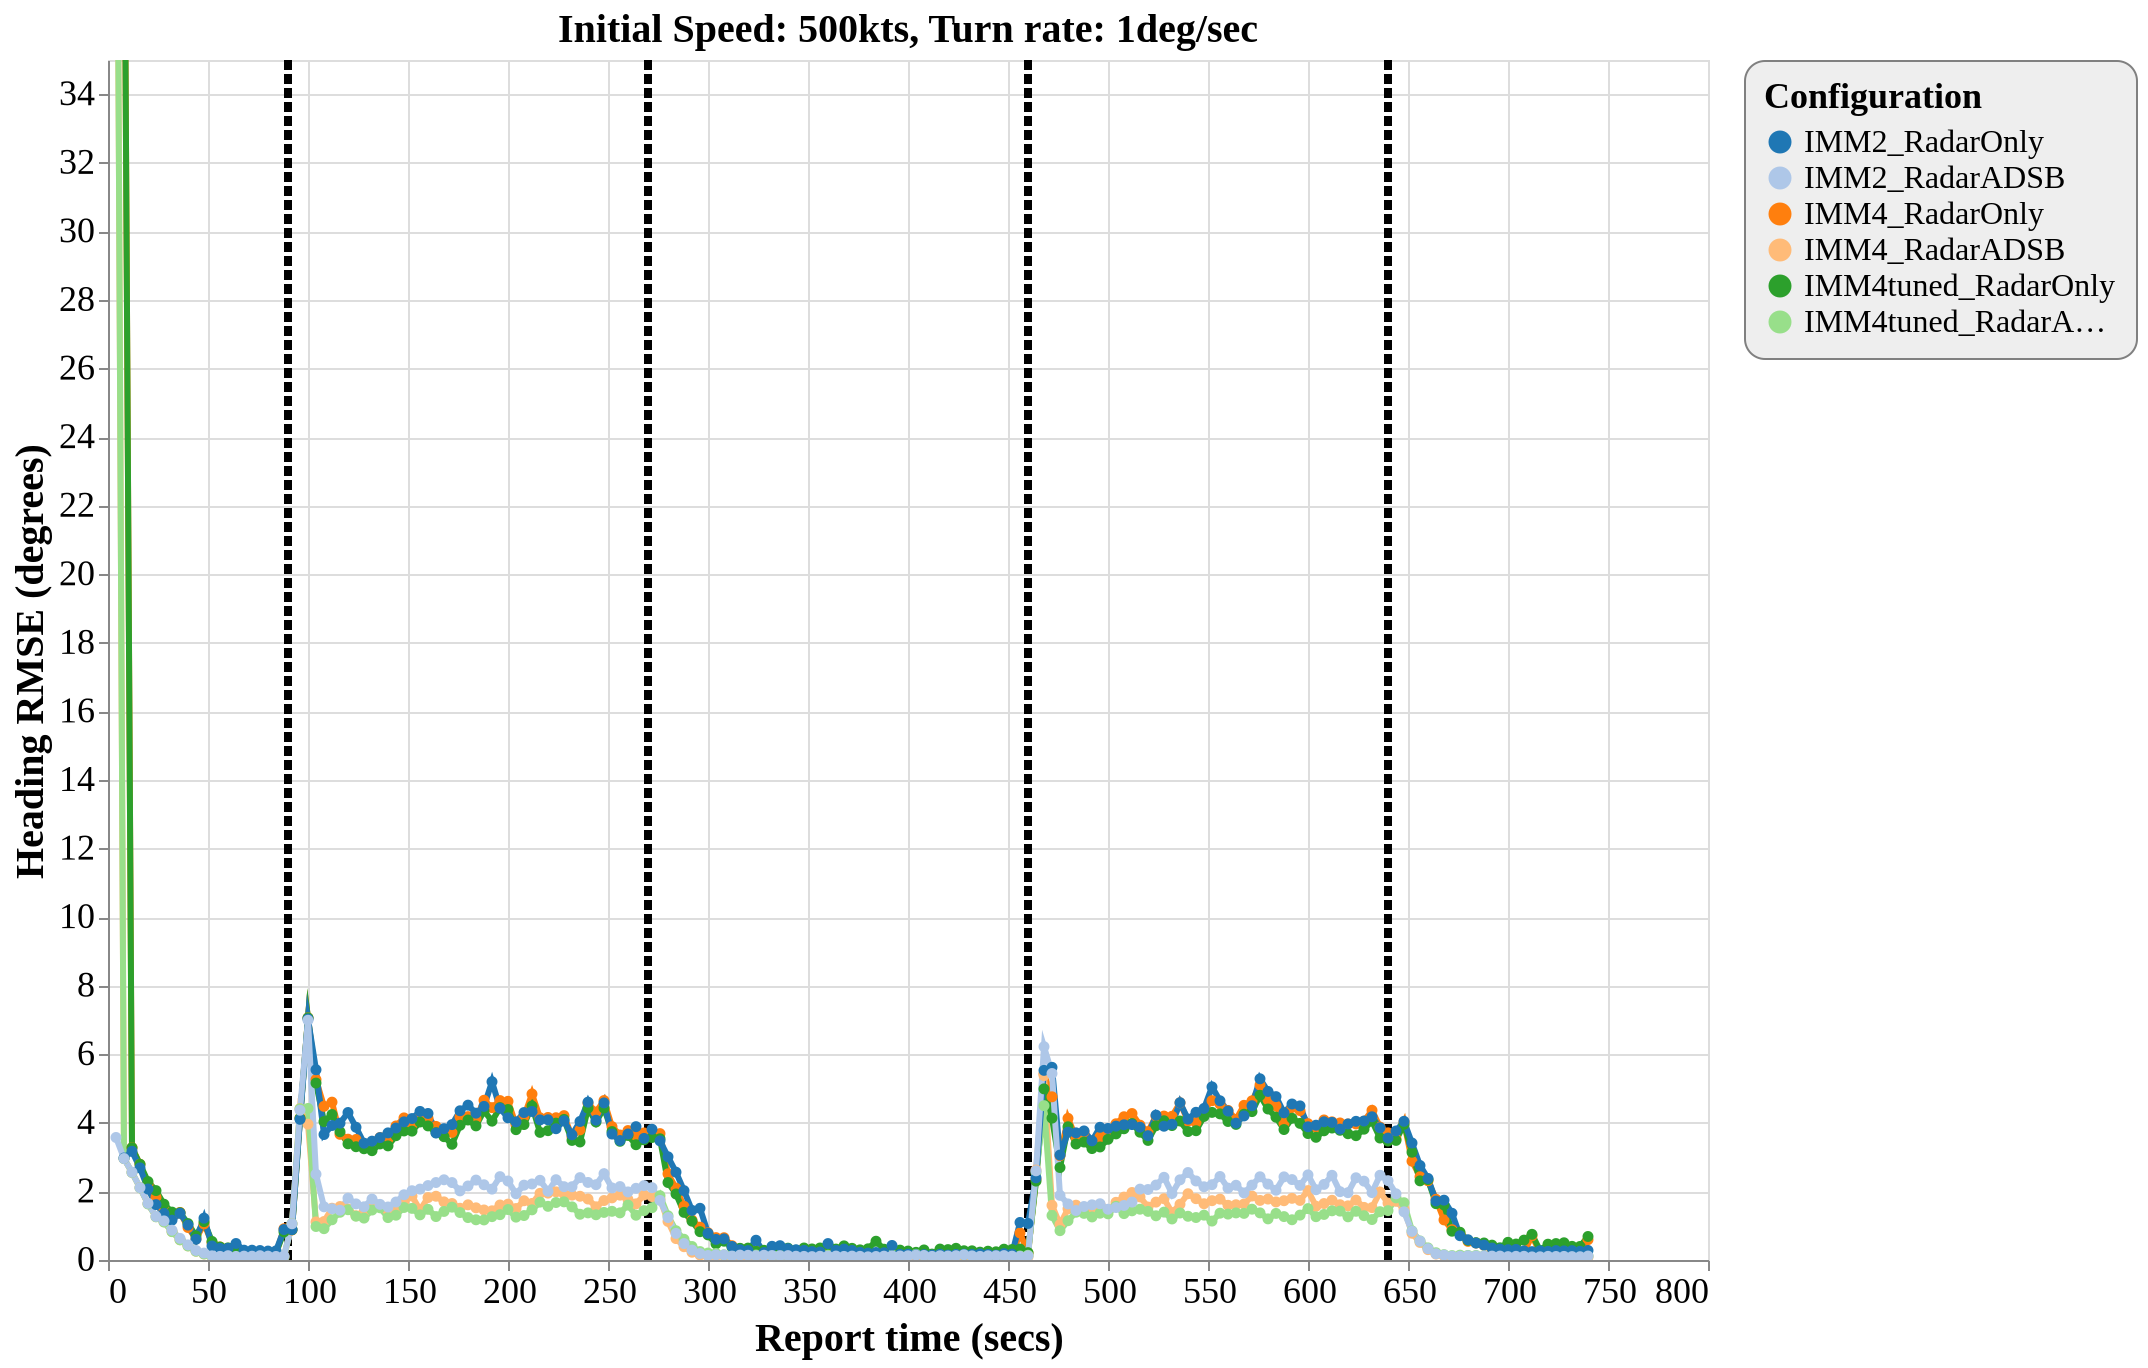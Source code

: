 {
  "config": {
    "view": {
      "continuousWidth": 800,
      "continuousHeight": 600
    },
    "axisX": {
      "labelFontSize": 18,
      "titleFontSize": 20
    },
    "axisY": {
      "labelFontSize": 18,
      "titleFontSize": 20
    },
    "font": "Times New Roman",
    "legend": {
      "cornerRadius": 10,
      "fillColor": "#EEEEEE",
      "labelFontSize": 16,
      "padding": 10,
      "strokeColor": "gray",
      "titleFontSize": 18
    },
    "title": {
      "fontSize": 20
    }
  },
  "layer": [
    {
      "data": {
        "name": "data-f41710ca85e44252df82fd1c33449ce2"
      },
      "mark": {
        "type": "rule",
        "strokeDash": [
          5,
          2
        ],
        "strokeWidth": 4
      },
      "encoding": {
        "color": {
          "type": "nominal",
          "field": "color",
          "scale": null
        },
        "x": {
          "type": "quantitative",
          "field": "tt"
        }
      }
    },
    {
      "data": {
        "name": "data-7dd154a397b846c97e75030a52040c31"
      },
      "mark": {
        "type": "line",
        "point": true,
        "strokeWidth": 3
      },
      "encoding": {
        "color": {
          "type": "ordinal",
          "field": "config",
          "scale": {
            "scheme": "category20"
          },
          "sort": [
            "IMM2_RadarOnly",
            "IMM2_RadarADSB",
            "IMM4_RadarOnly",
            "IMM4_RadarADSB",
            "IMM4tuned_RadarOnly",
            "IMM4tuned_RadarADSB"
          ],
          "title": "Configuration"
        },
        "x": {
          "type": "quantitative",
          "field": "time",
          "title": "Report time (secs)"
        },
        "y": {
          "type": "quantitative",
          "field": "rmse_hdg",
          "scale": {
            "domain": [
              0,
              35
            ],
            "zero": false
          },
          "title": "Heading RMSE (degrees)"
        }
      },
      "selection": {
        "selector145": {
          "type": "interval",
          "bind": "scales",
          "encodings": [
            "x",
            "y"
          ]
        }
      },
      "title": "Initial Speed: 500kts, Turn rate: 1deg/sec"
    }
  ],
  "$schema": "https://vega.github.io/schema/vega-lite/v4.8.1.json",
  "datasets": {
    "data-f41710ca85e44252df82fd1c33449ce2": [
      {
        "tt": 90,
        "color": "black"
      },
      {
        "tt": 270,
        "color": "black"
      },
      {
        "tt": 460,
        "color": "black"
      },
      {
        "tt": 640,
        "color": "black"
      }
    ],
    "data-7dd154a397b846c97e75030a52040c31": [
      {
        "scenario": "turns_new_05",
        "config": "IMM4_RadarOnly",
        "time": 4,
        "rmse_hdg": 90.0,
        "rmse_tr": 0.0,
        "p_uni": 0.0,
        "p_turn": 0.0
      },
      {
        "scenario": "turns_new_05",
        "config": "IMM4_RadarOnly",
        "time": 8,
        "rmse_hdg": 42.32781813577914,
        "rmse_tr": 0.0,
        "p_uni": 0.7539152542372881,
        "p_turn": 0.0086101694915254
      },
      {
        "scenario": "turns_new_05",
        "config": "IMM4_RadarOnly",
        "time": 12,
        "rmse_hdg": 3.274433942998213,
        "rmse_tr": 0.0003301811742712,
        "p_uni": 0.9391970588235294,
        "p_turn": 0.0208127450980392
      },
      {
        "scenario": "turns_new_05",
        "config": "IMM4_RadarOnly",
        "time": 16,
        "rmse_hdg": 2.7906179773756508,
        "rmse_tr": 0.0023544776952418,
        "p_uni": 0.8986747826086956,
        "p_turn": 0.0351139130434782
      },
      {
        "scenario": "turns_new_05",
        "config": "IMM4_RadarOnly",
        "time": 20,
        "rmse_hdg": 2.2130393071987244,
        "rmse_tr": 0.008778481391288,
        "p_uni": 0.8663553719008263,
        "p_turn": 0.0487677685950413
      },
      {
        "scenario": "turns_new_05",
        "config": "IMM4_RadarOnly",
        "time": 24,
        "rmse_hdg": 1.8269209068813028,
        "rmse_tr": 0.0182943284803092,
        "p_uni": 0.8471163636363637,
        "p_turn": 0.0531118181818181
      },
      {
        "scenario": "turns_new_05",
        "config": "IMM4_RadarOnly",
        "time": 28,
        "rmse_hdg": 1.4792591050928163,
        "rmse_tr": 0.0178007186184528,
        "p_uni": 0.8390658333333333,
        "p_turn": 0.0475825
      },
      {
        "scenario": "turns_new_05",
        "config": "IMM4_RadarOnly",
        "time": 32,
        "rmse_hdg": 1.250211663495355,
        "rmse_tr": 0.0133836645906906,
        "p_uni": 0.852129203539823,
        "p_turn": 0.0446247787610619
      },
      {
        "scenario": "turns_new_05",
        "config": "IMM4_RadarOnly",
        "time": 36,
        "rmse_hdg": 1.387089375449134,
        "rmse_tr": 0.033962727435215,
        "p_uni": 0.8407185483870968,
        "p_turn": 0.0513137096774193
      },
      {
        "scenario": "turns_new_05",
        "config": "IMM4_RadarOnly",
        "time": 40,
        "rmse_hdg": 0.9478231352167836,
        "rmse_tr": 0.0339710784920503,
        "p_uni": 0.8540295652173913,
        "p_turn": 0.052955652173913
      },
      {
        "scenario": "turns_new_05",
        "config": "IMM4_RadarOnly",
        "time": 44,
        "rmse_hdg": 0.6162192192119017,
        "rmse_tr": 0.0174641976110612,
        "p_uni": 0.8460369369369369,
        "p_turn": 0.0434441441441441
      },
      {
        "scenario": "turns_new_05",
        "config": "IMM4_RadarOnly",
        "time": 48,
        "rmse_hdg": 1.050305027316591,
        "rmse_tr": 0.0431942163397283,
        "p_uni": 0.8468634146341463,
        "p_turn": 0.0511065040650406
      },
      {
        "scenario": "turns_new_05",
        "config": "IMM4_RadarOnly",
        "time": 52,
        "rmse_hdg": 0.5058263979149245,
        "rmse_tr": 0.020464363474435,
        "p_uni": 0.869723275862069,
        "p_turn": 0.0392939655172413
      },
      {
        "scenario": "turns_new_05",
        "config": "IMM4_RadarOnly",
        "time": 56,
        "rmse_hdg": 0.379607409983374,
        "rmse_tr": 0.0167223439061121,
        "p_uni": 0.8688848214285715,
        "p_turn": 0.0386169642857142
      },
      {
        "scenario": "turns_new_05",
        "config": "IMM4_RadarOnly",
        "time": 60,
        "rmse_hdg": 0.3340050523569969,
        "rmse_tr": 0.0128347946273012,
        "p_uni": 0.859525,
        "p_turn": 0.0456046875
      },
      {
        "scenario": "turns_new_05",
        "config": "IMM4_RadarOnly",
        "time": 64,
        "rmse_hdg": 0.305498462098956,
        "rmse_tr": 0.0135483966477269,
        "p_uni": 0.8536508620689655,
        "p_turn": 0.0444801724137931
      },
      {
        "scenario": "turns_new_05",
        "config": "IMM4_RadarOnly",
        "time": 68,
        "rmse_hdg": 0.2134445093193041,
        "rmse_tr": 0.0096106031909393,
        "p_uni": 0.8730018018018018,
        "p_turn": 0.0409846846846846
      },
      {
        "scenario": "turns_new_05",
        "config": "IMM4_RadarOnly",
        "time": 72,
        "rmse_hdg": 0.2094239718847867,
        "rmse_tr": 0.011576047684767,
        "p_uni": 0.8760576,
        "p_turn": 0.0394712
      },
      {
        "scenario": "turns_new_05",
        "config": "IMM4_RadarOnly",
        "time": 76,
        "rmse_hdg": 0.2119091894825613,
        "rmse_tr": 0.0124351676504747,
        "p_uni": 0.8783660550458716,
        "p_turn": 0.0407009174311926
      },
      {
        "scenario": "turns_new_05",
        "config": "IMM4_RadarOnly",
        "time": 80,
        "rmse_hdg": 0.1981462765298784,
        "rmse_tr": 0.0138948229997611,
        "p_uni": 0.8799008849557521,
        "p_turn": 0.039633628318584
      },
      {
        "scenario": "turns_new_05",
        "config": "IMM4_RadarOnly",
        "time": 84,
        "rmse_hdg": 0.1956796290914806,
        "rmse_tr": 0.0131788852806821,
        "p_uni": 0.8772396551724138,
        "p_turn": 0.0418982758620689
      },
      {
        "scenario": "turns_new_05",
        "config": "IMM4_RadarOnly",
        "time": 88,
        "rmse_hdg": 0.912262689298272,
        "rmse_tr": 0.0381897237486735,
        "p_uni": 0.8646982142857143,
        "p_turn": 0.0492508928571428
      },
      {
        "scenario": "turns_new_05",
        "config": "IMM4_RadarOnly",
        "time": 92,
        "rmse_hdg": 0.8770443214882798,
        "rmse_tr": 0.7088976688629712,
        "p_uni": 0.8800209677419355,
        "p_turn": 0.0359362903225806
      },
      {
        "scenario": "turns_new_05",
        "config": "IMM4_RadarOnly",
        "time": 96,
        "rmse_hdg": 4.140644830726748,
        "rmse_tr": 0.9937015881506396,
        "p_uni": 0.8551387931034483,
        "p_turn": 0.0504758620689655
      },
      {
        "scenario": "turns_new_05",
        "config": "IMM4_RadarOnly",
        "time": 100,
        "rmse_hdg": 7.062507219349431,
        "rmse_tr": 0.9330455283450008,
        "p_uni": 0.6450061946902654,
        "p_turn": 0.2261230088495575
      },
      {
        "scenario": "turns_new_05",
        "config": "IMM4_RadarOnly",
        "time": 104,
        "rmse_hdg": 5.261409701929454,
        "rmse_tr": 0.6780675075802302,
        "p_uni": 0.1300081967213114,
        "p_turn": 0.7613549180327869
      },
      {
        "scenario": "turns_new_05",
        "config": "IMM4_RadarOnly",
        "time": 108,
        "rmse_hdg": 4.481518932930942,
        "rmse_tr": 0.4028615472075827,
        "p_uni": 0.0768075630252101,
        "p_turn": 0.8591420168067226
      },
      {
        "scenario": "turns_new_05",
        "config": "IMM4_RadarOnly",
        "time": 112,
        "rmse_hdg": 4.6040776743343885,
        "rmse_tr": 0.258537887897037,
        "p_uni": 0.1234808695652174,
        "p_turn": 0.7984547826086956
      },
      {
        "scenario": "turns_new_05",
        "config": "IMM4_RadarOnly",
        "time": 116,
        "rmse_hdg": 3.66545061290437,
        "rmse_tr": 0.2081587229294605,
        "p_uni": 0.1785247863247863,
        "p_turn": 0.7223683760683761
      },
      {
        "scenario": "turns_new_05",
        "config": "IMM4_RadarOnly",
        "time": 120,
        "rmse_hdg": 3.5240099449036264,
        "rmse_tr": 0.1782565022466792,
        "p_uni": 0.1705118644067796,
        "p_turn": 0.7373254237288136
      },
      {
        "scenario": "turns_new_05",
        "config": "IMM4_RadarOnly",
        "time": 124,
        "rmse_hdg": 3.515757009486302,
        "rmse_tr": 0.1757034950757046,
        "p_uni": 0.1605438016528925,
        "p_turn": 0.7469264462809918
      },
      {
        "scenario": "turns_new_05",
        "config": "IMM4_RadarOnly",
        "time": 128,
        "rmse_hdg": 3.3947861051272747,
        "rmse_tr": 0.1520877301171068,
        "p_uni": 0.1506704347826087,
        "p_turn": 0.7630573913043478
      },
      {
        "scenario": "turns_new_05",
        "config": "IMM4_RadarOnly",
        "time": 132,
        "rmse_hdg": 3.416750167392883,
        "rmse_tr": 0.1584193847529942,
        "p_uni": 0.1496327586206896,
        "p_turn": 0.7625948275862069
      },
      {
        "scenario": "turns_new_05",
        "config": "IMM4_RadarOnly",
        "time": 136,
        "rmse_hdg": 3.571609950347585,
        "rmse_tr": 0.154380701817779,
        "p_uni": 0.141525,
        "p_turn": 0.77098359375
      },
      {
        "scenario": "turns_new_05",
        "config": "IMM4_RadarOnly",
        "time": 140,
        "rmse_hdg": 3.5253812342833286,
        "rmse_tr": 0.165891654457114,
        "p_uni": 0.1763648148148148,
        "p_turn": 0.7218638888888889
      },
      {
        "scenario": "turns_new_05",
        "config": "IMM4_RadarOnly",
        "time": 144,
        "rmse_hdg": 3.9097475735105247,
        "rmse_tr": 0.17036009489541,
        "p_uni": 0.1640932773109243,
        "p_turn": 0.7435016806722688
      },
      {
        "scenario": "turns_new_05",
        "config": "IMM4_RadarOnly",
        "time": 148,
        "rmse_hdg": 4.144488263877297,
        "rmse_tr": 0.1774576698351844,
        "p_uni": 0.1579475,
        "p_turn": 0.7503425
      },
      {
        "scenario": "turns_new_05",
        "config": "IMM4_RadarOnly",
        "time": 152,
        "rmse_hdg": 3.9435410879152086,
        "rmse_tr": 0.1667528102221402,
        "p_uni": 0.1593037735849056,
        "p_turn": 0.7522933962264151
      },
      {
        "scenario": "turns_new_05",
        "config": "IMM4_RadarOnly",
        "time": 156,
        "rmse_hdg": 4.180716041292817,
        "rmse_tr": 0.1665790147462943,
        "p_uni": 0.1648,
        "p_turn": 0.737633076923077
      },
      {
        "scenario": "turns_new_05",
        "config": "IMM4_RadarOnly",
        "time": 160,
        "rmse_hdg": 4.136082936851877,
        "rmse_tr": 0.1603476557036465,
        "p_uni": 0.1501870689655172,
        "p_turn": 0.7654577586206897
      },
      {
        "scenario": "turns_new_05",
        "config": "IMM4_RadarOnly",
        "time": 164,
        "rmse_hdg": 3.896326822695869,
        "rmse_tr": 0.1375328893325089,
        "p_uni": 0.1546805555555555,
        "p_turn": 0.7627296296296295
      },
      {
        "scenario": "turns_new_05",
        "config": "IMM4_RadarOnly",
        "time": 168,
        "rmse_hdg": 3.6156995659971143,
        "rmse_tr": 0.1318608687476938,
        "p_uni": 0.1570112068965517,
        "p_turn": 0.7559025862068967
      },
      {
        "scenario": "turns_new_05",
        "config": "IMM4_RadarOnly",
        "time": 172,
        "rmse_hdg": 3.720869085223906,
        "rmse_tr": 0.1550998422675812,
        "p_uni": 0.1711089285714286,
        "p_turn": 0.7354473214285714
      },
      {
        "scenario": "turns_new_05",
        "config": "IMM4_RadarOnly",
        "time": 176,
        "rmse_hdg": 4.175223139475831,
        "rmse_tr": 0.1656883743277946,
        "p_uni": 0.1854486486486486,
        "p_turn": 0.7152432432432432
      },
      {
        "scenario": "turns_new_05",
        "config": "IMM4_RadarOnly",
        "time": 180,
        "rmse_hdg": 4.182656940921475,
        "rmse_tr": 0.1686705618092636,
        "p_uni": 0.1686912280701754,
        "p_turn": 0.7321877192982457
      },
      {
        "scenario": "turns_new_05",
        "config": "IMM4_RadarOnly",
        "time": 184,
        "rmse_hdg": 4.12040427865441,
        "rmse_tr": 0.1626455241248806,
        "p_uni": 0.1539410714285714,
        "p_turn": 0.7587276785714286
      },
      {
        "scenario": "turns_new_05",
        "config": "IMM4_RadarOnly",
        "time": 188,
        "rmse_hdg": 4.658915920188827,
        "rmse_tr": 0.1787375556403754,
        "p_uni": 0.1757546296296296,
        "p_turn": 0.7290277777777777
      },
      {
        "scenario": "turns_new_05",
        "config": "IMM4_RadarOnly",
        "time": 192,
        "rmse_hdg": 4.44413805926724,
        "rmse_tr": 0.170903037391543,
        "p_uni": 0.1779344827586207,
        "p_turn": 0.7138603448275862
      },
      {
        "scenario": "turns_new_05",
        "config": "IMM4_RadarOnly",
        "time": 196,
        "rmse_hdg": 4.649881812567654,
        "rmse_tr": 0.1818857659752592,
        "p_uni": 0.1640771186440678,
        "p_turn": 0.7486737288135594
      },
      {
        "scenario": "turns_new_05",
        "config": "IMM4_RadarOnly",
        "time": 200,
        "rmse_hdg": 4.628653636208239,
        "rmse_tr": 0.1961873608801181,
        "p_uni": 0.1581487804878049,
        "p_turn": 0.7488967479674796
      },
      {
        "scenario": "turns_new_05",
        "config": "IMM4_RadarOnly",
        "time": 204,
        "rmse_hdg": 3.941294092607755,
        "rmse_tr": 0.1858606938600087,
        "p_uni": 0.171487610619469,
        "p_turn": 0.7297353982300885
      },
      {
        "scenario": "turns_new_05",
        "config": "IMM4_RadarOnly",
        "time": 208,
        "rmse_hdg": 4.1868285684715945,
        "rmse_tr": 0.1763473957343881,
        "p_uni": 0.1886893805309734,
        "p_turn": 0.7173663716814159
      },
      {
        "scenario": "turns_new_05",
        "config": "IMM4_RadarOnly",
        "time": 212,
        "rmse_hdg": 4.84191356523324,
        "rmse_tr": 0.1930538901000408,
        "p_uni": 0.1971491379310344,
        "p_turn": 0.6985439655172413
      },
      {
        "scenario": "turns_new_05",
        "config": "IMM4_RadarOnly",
        "time": 216,
        "rmse_hdg": 4.146670338049435,
        "rmse_tr": 0.1623628510769506,
        "p_uni": 0.1802696721311475,
        "p_turn": 0.7199040983606557
      },
      {
        "scenario": "turns_new_05",
        "config": "IMM4_RadarOnly",
        "time": 220,
        "rmse_hdg": 4.157985020507253,
        "rmse_tr": 0.1732831184868923,
        "p_uni": 0.1665610169491525,
        "p_turn": 0.733835593220339
      },
      {
        "scenario": "turns_new_05",
        "config": "IMM4_RadarOnly",
        "time": 224,
        "rmse_hdg": 4.149619153207516,
        "rmse_tr": 0.1693342508436256,
        "p_uni": 0.1839350877192982,
        "p_turn": 0.7238035087719298
      },
      {
        "scenario": "turns_new_05",
        "config": "IMM4_RadarOnly",
        "time": 228,
        "rmse_hdg": 4.211219416962048,
        "rmse_tr": 0.1636947497658902,
        "p_uni": 0.1867733944954128,
        "p_turn": 0.7233660550458716
      },
      {
        "scenario": "turns_new_05",
        "config": "IMM4_RadarOnly",
        "time": 232,
        "rmse_hdg": 3.594345272927597,
        "rmse_tr": 0.1438140065312703,
        "p_uni": 0.1644830508474576,
        "p_turn": 0.745993220338983
      },
      {
        "scenario": "turns_new_05",
        "config": "IMM4_RadarOnly",
        "time": 236,
        "rmse_hdg": 3.79516912074913,
        "rmse_tr": 0.1411068694163796,
        "p_uni": 0.1401842105263158,
        "p_turn": 0.771369298245614
      },
      {
        "scenario": "turns_new_05",
        "config": "IMM4_RadarOnly",
        "time": 240,
        "rmse_hdg": 4.571482444307173,
        "rmse_tr": 0.1773700178085104,
        "p_uni": 0.1719808695652173,
        "p_turn": 0.7381478260869565
      },
      {
        "scenario": "turns_new_05",
        "config": "IMM4_RadarOnly",
        "time": 244,
        "rmse_hdg": 4.31562721328541,
        "rmse_tr": 0.1843286171241706,
        "p_uni": 0.1439157024793388,
        "p_turn": 0.7679280991735536
      },
      {
        "scenario": "turns_new_05",
        "config": "IMM4_RadarOnly",
        "time": 248,
        "rmse_hdg": 4.6508555487903855,
        "rmse_tr": 0.1951260483941208,
        "p_uni": 0.1530142857142857,
        "p_turn": 0.7593647619047619
      },
      {
        "scenario": "turns_new_05",
        "config": "IMM4_RadarOnly",
        "time": 252,
        "rmse_hdg": 3.889347620180464,
        "rmse_tr": 0.1546657513969153,
        "p_uni": 0.162328448275862,
        "p_turn": 0.749746551724138
      },
      {
        "scenario": "turns_new_05",
        "config": "IMM4_RadarOnly",
        "time": 256,
        "rmse_hdg": 3.646061572833428,
        "rmse_tr": 0.1416848385363599,
        "p_uni": 0.1667537190082644,
        "p_turn": 0.7275710743801653
      },
      {
        "scenario": "turns_new_05",
        "config": "IMM4_RadarOnly",
        "time": 260,
        "rmse_hdg": 3.775718921870705,
        "rmse_tr": 0.1396973947863443,
        "p_uni": 0.1403733944954128,
        "p_turn": 0.7749816513761468
      },
      {
        "scenario": "turns_new_05",
        "config": "IMM4_RadarOnly",
        "time": 264,
        "rmse_hdg": 3.6347610778339337,
        "rmse_tr": 0.1504620296983673,
        "p_uni": 0.1324777777777777,
        "p_turn": 0.7774301587301587
      },
      {
        "scenario": "turns_new_05",
        "config": "IMM4_RadarOnly",
        "time": 268,
        "rmse_hdg": 3.705260463613509,
        "rmse_tr": 0.1549586006423763,
        "p_uni": 0.1319017391304347,
        "p_turn": 0.7898999999999999
      },
      {
        "scenario": "turns_new_05",
        "config": "IMM4_RadarOnly",
        "time": 272,
        "rmse_hdg": 3.7014101764564007,
        "rmse_tr": 0.6995114233086446,
        "p_uni": 0.1503732142857143,
        "p_turn": 0.7546607142857144
      },
      {
        "scenario": "turns_new_05",
        "config": "IMM4_RadarOnly",
        "time": 276,
        "rmse_hdg": 3.686525280540985,
        "rmse_tr": 0.921839855020971,
        "p_uni": 0.1896033898305084,
        "p_turn": 0.7109898305084745
      },
      {
        "scenario": "turns_new_05",
        "config": "IMM4_RadarOnly",
        "time": 280,
        "rmse_hdg": 2.514766307200718,
        "rmse_tr": 0.7001347094270772,
        "p_uni": 0.3209605042016806,
        "p_turn": 0.5331966386554622
      },
      {
        "scenario": "turns_new_05",
        "config": "IMM4_RadarOnly",
        "time": 284,
        "rmse_hdg": 2.094146604228083,
        "rmse_tr": 0.5048079696348865,
        "p_uni": 0.4485008620689655,
        "p_turn": 0.397926724137931
      },
      {
        "scenario": "turns_new_05",
        "config": "IMM4_RadarOnly",
        "time": 288,
        "rmse_hdg": 1.565692639895502,
        "rmse_tr": 0.3299288690105147,
        "p_uni": 0.5913614754098361,
        "p_turn": 0.2470975409836065
      },
      {
        "scenario": "turns_new_05",
        "config": "IMM4_RadarOnly",
        "time": 292,
        "rmse_hdg": 1.1642905053947583,
        "rmse_tr": 0.2079785245323821,
        "p_uni": 0.7061961904761904,
        "p_turn": 0.1510152380952381
      },
      {
        "scenario": "turns_new_05",
        "config": "IMM4_RadarOnly",
        "time": 296,
        "rmse_hdg": 0.9580866349135634,
        "rmse_tr": 0.1525103543429697,
        "p_uni": 0.778640909090909,
        "p_turn": 0.0857272727272727
      },
      {
        "scenario": "turns_new_05",
        "config": "IMM4_RadarOnly",
        "time": 300,
        "rmse_hdg": 0.7948828276402883,
        "rmse_tr": 0.1071544028418202,
        "p_uni": 0.8321338709677419,
        "p_turn": 0.0592104838709677
      },
      {
        "scenario": "turns_new_05",
        "config": "IMM4_RadarOnly",
        "time": 304,
        "rmse_hdg": 0.6522459433696775,
        "rmse_tr": 0.0760515234573475,
        "p_uni": 0.8778853211009174,
        "p_turn": 0.03428623853211
      },
      {
        "scenario": "turns_new_05",
        "config": "IMM4_RadarOnly",
        "time": 308,
        "rmse_hdg": 0.6494363277948412,
        "rmse_tr": 0.0517917320503179,
        "p_uni": 0.8774149122807018,
        "p_turn": 0.0383447368421052
      },
      {
        "scenario": "turns_new_05",
        "config": "IMM4_RadarOnly",
        "time": 312,
        "rmse_hdg": 0.4168427698027678,
        "rmse_tr": 0.034276290972143,
        "p_uni": 0.8881543859649123,
        "p_turn": 0.0319929824561403
      },
      {
        "scenario": "turns_new_05",
        "config": "IMM4_RadarOnly",
        "time": 316,
        "rmse_hdg": 0.3267391781927,
        "rmse_tr": 0.0276580722803334,
        "p_uni": 0.8939386792452829,
        "p_turn": 0.0299858490566037
      },
      {
        "scenario": "turns_new_05",
        "config": "IMM4_RadarOnly",
        "time": 320,
        "rmse_hdg": 0.2974032917583764,
        "rmse_tr": 0.0243026219963491,
        "p_uni": 0.8882076923076923,
        "p_turn": 0.0347820512820512
      },
      {
        "scenario": "turns_new_05",
        "config": "IMM4_RadarOnly",
        "time": 324,
        "rmse_hdg": 0.2506732314498671,
        "rmse_tr": 0.0164522847171386,
        "p_uni": 0.9012525862068964,
        "p_turn": 0.0285741379310344
      },
      {
        "scenario": "turns_new_05",
        "config": "IMM4_RadarOnly",
        "time": 328,
        "rmse_hdg": 0.2013614376474028,
        "rmse_tr": 0.014578647546522,
        "p_uni": 0.8886624999999999,
        "p_turn": 0.0319366071428571
      },
      {
        "scenario": "turns_new_05",
        "config": "IMM4_RadarOnly",
        "time": 332,
        "rmse_hdg": 0.1836916518266934,
        "rmse_tr": 0.0112465550280963,
        "p_uni": 0.8929122950819672,
        "p_turn": 0.0315401639344262
      },
      {
        "scenario": "turns_new_05",
        "config": "IMM4_RadarOnly",
        "time": 336,
        "rmse_hdg": 0.1683401106603618,
        "rmse_tr": 0.0090309141682492,
        "p_uni": 0.8895535714285714,
        "p_turn": 0.0338875
      },
      {
        "scenario": "turns_new_05",
        "config": "IMM4_RadarOnly",
        "time": 340,
        "rmse_hdg": 0.1562568093754321,
        "rmse_tr": 0.0099971091059461,
        "p_uni": 0.8929838095238095,
        "p_turn": 0.0332123809523809
      },
      {
        "scenario": "turns_new_05",
        "config": "IMM4_RadarOnly",
        "time": 344,
        "rmse_hdg": 0.1631578145261361,
        "rmse_tr": 0.008360438333835,
        "p_uni": 0.8956724409448819,
        "p_turn": 0.0322897637795275
      },
      {
        "scenario": "turns_new_05",
        "config": "IMM4_RadarOnly",
        "time": 348,
        "rmse_hdg": 0.1641473357264323,
        "rmse_tr": 0.0095147482774169,
        "p_uni": 0.8919634782608695,
        "p_turn": 0.0370973913043478
      },
      {
        "scenario": "turns_new_05",
        "config": "IMM4_RadarOnly",
        "time": 352,
        "rmse_hdg": 0.1644244453543579,
        "rmse_tr": 0.0083560057359008,
        "p_uni": 0.8943858407079647,
        "p_turn": 0.0362823008849557
      },
      {
        "scenario": "turns_new_05",
        "config": "IMM4_RadarOnly",
        "time": 356,
        "rmse_hdg": 0.1535550932618858,
        "rmse_tr": 0.0118464446143136,
        "p_uni": 0.89135,
        "p_turn": 0.0379808333333333
      },
      {
        "scenario": "turns_new_05",
        "config": "IMM4_RadarOnly",
        "time": 360,
        "rmse_hdg": 0.3357535327924473,
        "rmse_tr": 0.0120460421066333,
        "p_uni": 0.8925634782608696,
        "p_turn": 0.0375121739130434
      },
      {
        "scenario": "turns_new_05",
        "config": "IMM4_RadarOnly",
        "time": 364,
        "rmse_hdg": 0.2225621903455965,
        "rmse_tr": 0.0121614437582761,
        "p_uni": 0.8980410714285715,
        "p_turn": 0.034025
      },
      {
        "scenario": "turns_new_05",
        "config": "IMM4_RadarOnly",
        "time": 368,
        "rmse_hdg": 0.2546141128388082,
        "rmse_tr": 0.0134693294059381,
        "p_uni": 0.8870307086614173,
        "p_turn": 0.0407748031496063
      },
      {
        "scenario": "turns_new_05",
        "config": "IMM4_RadarOnly",
        "time": 372,
        "rmse_hdg": 0.2103401589239203,
        "rmse_tr": 0.0133515916654157,
        "p_uni": 0.8854377192982456,
        "p_turn": 0.0391543859649122
      },
      {
        "scenario": "turns_new_05",
        "config": "IMM4_RadarOnly",
        "time": 376,
        "rmse_hdg": 0.1745643929119786,
        "rmse_tr": 0.0090651498690733,
        "p_uni": 0.8978743801652892,
        "p_turn": 0.0334785123966942
      },
      {
        "scenario": "turns_new_05",
        "config": "IMM4_RadarOnly",
        "time": 380,
        "rmse_hdg": 0.1588826531720552,
        "rmse_tr": 0.0103678721591869,
        "p_uni": 0.8910831932773109,
        "p_turn": 0.0367369747899159
      },
      {
        "scenario": "turns_new_05",
        "config": "IMM4_RadarOnly",
        "time": 384,
        "rmse_hdg": 0.1653491786408177,
        "rmse_tr": 0.0164498946831801,
        "p_uni": 0.8845280701754387,
        "p_turn": 0.0398543859649122
      },
      {
        "scenario": "turns_new_05",
        "config": "IMM4_RadarOnly",
        "time": 388,
        "rmse_hdg": 0.158683149327022,
        "rmse_tr": 0.0118772136938006,
        "p_uni": 0.8940358974358974,
        "p_turn": 0.0332076923076923
      },
      {
        "scenario": "turns_new_05",
        "config": "IMM4_RadarOnly",
        "time": 392,
        "rmse_hdg": 0.165029322907642,
        "rmse_tr": 0.0100058329762387,
        "p_uni": 0.8996298387096775,
        "p_turn": 0.0308903225806451
      },
      {
        "scenario": "turns_new_05",
        "config": "IMM4_RadarOnly",
        "time": 396,
        "rmse_hdg": 0.1453413469830818,
        "rmse_tr": 0.0076174142594452,
        "p_uni": 0.8933937500000001,
        "p_turn": 0.0296116071428571
      },
      {
        "scenario": "turns_new_05",
        "config": "IMM4_RadarOnly",
        "time": 400,
        "rmse_hdg": 0.1393550414811284,
        "rmse_tr": 0.0054204752304699,
        "p_uni": 0.9090586206896552,
        "p_turn": 0.0260051724137931
      },
      {
        "scenario": "turns_new_05",
        "config": "IMM4_RadarOnly",
        "time": 404,
        "rmse_hdg": 0.1241445303135827,
        "rmse_tr": 0.0064444431456586,
        "p_uni": 0.9156949152542372,
        "p_turn": 0.0238771186440677
      },
      {
        "scenario": "turns_new_05",
        "config": "IMM4_RadarOnly",
        "time": 408,
        "rmse_hdg": 0.1296282309563368,
        "rmse_tr": 0.0074001175078801,
        "p_uni": 0.9032382608695652,
        "p_turn": 0.0267034782608695
      },
      {
        "scenario": "turns_new_05",
        "config": "IMM4_RadarOnly",
        "time": 412,
        "rmse_hdg": 0.1253169893752898,
        "rmse_tr": 0.0056505328721396,
        "p_uni": 0.910728695652174,
        "p_turn": 0.024011304347826
      },
      {
        "scenario": "turns_new_05",
        "config": "IMM4_RadarOnly",
        "time": 416,
        "rmse_hdg": 0.1397273373880672,
        "rmse_tr": 0.0232978048722279,
        "p_uni": 0.9037915254237288,
        "p_turn": 0.0298245762711864
      },
      {
        "scenario": "turns_new_05",
        "config": "IMM4_RadarOnly",
        "time": 420,
        "rmse_hdg": 0.1195134765387547,
        "rmse_tr": 0.016361436720846,
        "p_uni": 0.9033413223140496,
        "p_turn": 0.0295049586776859
      },
      {
        "scenario": "turns_new_05",
        "config": "IMM4_RadarOnly",
        "time": 424,
        "rmse_hdg": 0.1278528984276989,
        "rmse_tr": 0.0173338816929577,
        "p_uni": 0.8917572727272727,
        "p_turn": 0.0325418181818181
      },
      {
        "scenario": "turns_new_05",
        "config": "IMM4_RadarOnly",
        "time": 428,
        "rmse_hdg": 0.1364197376759881,
        "rmse_tr": 0.0116381618112495,
        "p_uni": 0.8890137931034483,
        "p_turn": 0.0333482758620689
      },
      {
        "scenario": "turns_new_05",
        "config": "IMM4_RadarOnly",
        "time": 432,
        "rmse_hdg": 0.1281258729384482,
        "rmse_tr": 0.0108166854331945,
        "p_uni": 0.8914410256410256,
        "p_turn": 0.030708547008547
      },
      {
        "scenario": "turns_new_05",
        "config": "IMM4_RadarOnly",
        "time": 436,
        "rmse_hdg": 0.1373525183085998,
        "rmse_tr": 0.0090275504244876,
        "p_uni": 0.9097104761904762,
        "p_turn": 0.0254980952380952
      },
      {
        "scenario": "turns_new_05",
        "config": "IMM4_RadarOnly",
        "time": 440,
        "rmse_hdg": 0.1258180130736176,
        "rmse_tr": 0.0074039539762723,
        "p_uni": 0.8942155172413793,
        "p_turn": 0.031325
      },
      {
        "scenario": "turns_new_05",
        "config": "IMM4_RadarOnly",
        "time": 444,
        "rmse_hdg": 0.1138098351260914,
        "rmse_tr": 0.006213126944508,
        "p_uni": 0.8983883928571429,
        "p_turn": 0.0302946428571428
      },
      {
        "scenario": "turns_new_05",
        "config": "IMM4_RadarOnly",
        "time": 448,
        "rmse_hdg": 0.1330058872296083,
        "rmse_tr": 0.0076887015857992,
        "p_uni": 0.8920641509433963,
        "p_turn": 0.0331471698113207
      },
      {
        "scenario": "turns_new_05",
        "config": "IMM4_RadarOnly",
        "time": 452,
        "rmse_hdg": 0.1307345609382949,
        "rmse_tr": 0.0085148673566706,
        "p_uni": 0.8917237288135593,
        "p_turn": 0.0343025423728813
      },
      {
        "scenario": "turns_new_05",
        "config": "IMM4_RadarOnly",
        "time": 456,
        "rmse_hdg": 0.7887917576742224,
        "rmse_tr": 0.0578129983058243,
        "p_uni": 0.876672268907563,
        "p_turn": 0.0462873949579831
      },
      {
        "scenario": "turns_new_05",
        "config": "IMM4_RadarOnly",
        "time": 460,
        "rmse_hdg": 0.2028436237949955,
        "rmse_tr": 0.0348954151716239,
        "p_uni": 0.8880714285714285,
        "p_turn": 0.032775
      },
      {
        "scenario": "turns_new_05",
        "config": "IMM4_RadarOnly",
        "time": 464,
        "rmse_hdg": 2.3531557597111044,
        "rmse_tr": 1.0022697232167213,
        "p_uni": 0.8816515384615384,
        "p_turn": 0.0379430769230769
      },
      {
        "scenario": "turns_new_05",
        "config": "IMM4_RadarOnly",
        "time": 468,
        "rmse_hdg": 5.429735231122162,
        "rmse_tr": 0.9401885904567232,
        "p_uni": 0.6486767857142857,
        "p_turn": 0.2267044642857143
      },
      {
        "scenario": "turns_new_05",
        "config": "IMM4_RadarOnly",
        "time": 472,
        "rmse_hdg": 4.760123975066192,
        "rmse_tr": 0.7132694493868159,
        "p_uni": 0.1341961904761904,
        "p_turn": 0.7389666666666667
      },
      {
        "scenario": "turns_new_05",
        "config": "IMM4_RadarOnly",
        "time": 476,
        "rmse_hdg": 3.0408919570502864,
        "rmse_tr": 0.4551943624190934,
        "p_uni": 0.06616875,
        "p_turn": 0.85729921875
      },
      {
        "scenario": "turns_new_05",
        "config": "IMM4_RadarOnly",
        "time": 480,
        "rmse_hdg": 4.131259847478891,
        "rmse_tr": 0.3110739000693369,
        "p_uni": 0.121375652173913,
        "p_turn": 0.8034034782608696
      },
      {
        "scenario": "turns_new_05",
        "config": "IMM4_RadarOnly",
        "time": 484,
        "rmse_hdg": 3.574099062787636,
        "rmse_tr": 0.2525425522718193,
        "p_uni": 0.1684884955752212,
        "p_turn": 0.7337610619469027
      },
      {
        "scenario": "turns_new_05",
        "config": "IMM4_RadarOnly",
        "time": 488,
        "rmse_hdg": 3.7389339873754426,
        "rmse_tr": 0.2369649953566776,
        "p_uni": 0.1608869918699187,
        "p_turn": 0.7541243902439024
      },
      {
        "scenario": "turns_new_05",
        "config": "IMM4_RadarOnly",
        "time": 492,
        "rmse_hdg": 3.3991177865568,
        "rmse_tr": 0.1774421909582821,
        "p_uni": 0.1260235849056603,
        "p_turn": 0.7973943396226415
      },
      {
        "scenario": "turns_new_05",
        "config": "IMM4_RadarOnly",
        "time": 496,
        "rmse_hdg": 3.5942516574002066,
        "rmse_tr": 0.1756553836154857,
        "p_uni": 0.1459818965517241,
        "p_turn": 0.7745163793103449
      },
      {
        "scenario": "turns_new_05",
        "config": "IMM4_RadarOnly",
        "time": 500,
        "rmse_hdg": 3.70567306834204,
        "rmse_tr": 0.16948362681411,
        "p_uni": 0.1486854838709677,
        "p_turn": 0.7701564516129031
      },
      {
        "scenario": "turns_new_05",
        "config": "IMM4_RadarOnly",
        "time": 504,
        "rmse_hdg": 3.9734171061186654,
        "rmse_tr": 0.1431409598088541,
        "p_uni": 0.1781848214285714,
        "p_turn": 0.7290223214285714
      },
      {
        "scenario": "turns_new_05",
        "config": "IMM4_RadarOnly",
        "time": 508,
        "rmse_hdg": 4.178739348812667,
        "rmse_tr": 0.1665291630981257,
        "p_uni": 0.1640504504504504,
        "p_turn": 0.7465792792792793
      },
      {
        "scenario": "turns_new_05",
        "config": "IMM4_RadarOnly",
        "time": 512,
        "rmse_hdg": 4.272072785891044,
        "rmse_tr": 0.1605757017222922,
        "p_uni": 0.1718803278688524,
        "p_turn": 0.7310868852459016
      },
      {
        "scenario": "turns_new_05",
        "config": "IMM4_RadarOnly",
        "time": 516,
        "rmse_hdg": 3.932822541615532,
        "rmse_tr": 0.1774597285804786,
        "p_uni": 0.1826223214285714,
        "p_turn": 0.7154089285714286
      },
      {
        "scenario": "turns_new_05",
        "config": "IMM4_RadarOnly",
        "time": 520,
        "rmse_hdg": 3.7437897081758615,
        "rmse_tr": 0.1588465480458639,
        "p_uni": 0.1580504347826087,
        "p_turn": 0.7536878260869565
      },
      {
        "scenario": "turns_new_05",
        "config": "IMM4_RadarOnly",
        "time": 524,
        "rmse_hdg": 4.198395080442956,
        "rmse_tr": 0.1579252825738585,
        "p_uni": 0.1623520661157025,
        "p_turn": 0.7483909090909091
      },
      {
        "scenario": "turns_new_05",
        "config": "IMM4_RadarOnly",
        "time": 528,
        "rmse_hdg": 4.198099940344775,
        "rmse_tr": 0.1889872292167318,
        "p_uni": 0.1807114035087719,
        "p_turn": 0.7262263157894737
      },
      {
        "scenario": "turns_new_05",
        "config": "IMM4_RadarOnly",
        "time": 532,
        "rmse_hdg": 4.191297412132568,
        "rmse_tr": 0.1787822247828488,
        "p_uni": 0.1840686440677966,
        "p_turn": 0.7208847457627119
      },
      {
        "scenario": "turns_new_05",
        "config": "IMM4_RadarOnly",
        "time": 536,
        "rmse_hdg": 4.585135918460467,
        "rmse_tr": 0.1821282349049148,
        "p_uni": 0.1821655462184874,
        "p_turn": 0.7194235294117647
      },
      {
        "scenario": "turns_new_05",
        "config": "IMM4_RadarOnly",
        "time": 540,
        "rmse_hdg": 4.051811274458137,
        "rmse_tr": 0.1853182836658853,
        "p_uni": 0.1836104347826087,
        "p_turn": 0.7223382608695652
      },
      {
        "scenario": "turns_new_05",
        "config": "IMM4_RadarOnly",
        "time": 544,
        "rmse_hdg": 4.007590112760022,
        "rmse_tr": 0.1676460608296887,
        "p_uni": 0.2016036036036036,
        "p_turn": 0.7059108108108108
      },
      {
        "scenario": "turns_new_05",
        "config": "IMM4_RadarOnly",
        "time": 548,
        "rmse_hdg": 4.395308184723704,
        "rmse_tr": 0.1467665623401264,
        "p_uni": 0.2059252032520325,
        "p_turn": 0.6898252032520326
      },
      {
        "scenario": "turns_new_05",
        "config": "IMM4_RadarOnly",
        "time": 552,
        "rmse_hdg": 4.646645681707755,
        "rmse_tr": 0.1675013462632465,
        "p_uni": 0.1790116666666666,
        "p_turn": 0.729295
      },
      {
        "scenario": "turns_new_05",
        "config": "IMM4_RadarOnly",
        "time": 556,
        "rmse_hdg": 4.547613285723235,
        "rmse_tr": 0.1868900290892293,
        "p_uni": 0.173463063063063,
        "p_turn": 0.732700900900901
      },
      {
        "scenario": "turns_new_05",
        "config": "IMM4_RadarOnly",
        "time": 560,
        "rmse_hdg": 4.363717622624086,
        "rmse_tr": 0.1792783516570847,
        "p_uni": 0.1693677966101694,
        "p_turn": 0.7254440677966102
      },
      {
        "scenario": "turns_new_05",
        "config": "IMM4_RadarOnly",
        "time": 564,
        "rmse_hdg": 4.10118077200142,
        "rmse_tr": 0.1768808229527873,
        "p_uni": 0.1860154471544715,
        "p_turn": 0.7044365853658537
      },
      {
        "scenario": "turns_new_05",
        "config": "IMM4_RadarOnly",
        "time": 568,
        "rmse_hdg": 4.511319897320881,
        "rmse_tr": 0.1949110274557424,
        "p_uni": 0.1868504587155963,
        "p_turn": 0.7064449541284403
      },
      {
        "scenario": "turns_new_05",
        "config": "IMM4_RadarOnly",
        "time": 572,
        "rmse_hdg": 4.642147757261495,
        "rmse_tr": 0.1903280495520326,
        "p_uni": 0.2123297520661157,
        "p_turn": 0.6722479338842975
      },
      {
        "scenario": "turns_new_05",
        "config": "IMM4_RadarOnly",
        "time": 576,
        "rmse_hdg": 5.102907695076769,
        "rmse_tr": 0.2050159965945319,
        "p_uni": 0.2111894736842105,
        "p_turn": 0.6733254385964913
      },
      {
        "scenario": "turns_new_05",
        "config": "IMM4_RadarOnly",
        "time": 580,
        "rmse_hdg": 4.6700910980331605,
        "rmse_tr": 0.1851492219130288,
        "p_uni": 0.1645098214285714,
        "p_turn": 0.7319223214285715
      },
      {
        "scenario": "turns_new_05",
        "config": "IMM4_RadarOnly",
        "time": 584,
        "rmse_hdg": 4.497079683034815,
        "rmse_tr": 0.1771839482917628,
        "p_uni": 0.1687104838709677,
        "p_turn": 0.7247927419354839
      },
      {
        "scenario": "turns_new_05",
        "config": "IMM4_RadarOnly",
        "time": 588,
        "rmse_hdg": 3.985095074011103,
        "rmse_tr": 0.1612020367075288,
        "p_uni": 0.1812369747899159,
        "p_turn": 0.7153092436974791
      },
      {
        "scenario": "turns_new_05",
        "config": "IMM4_RadarOnly",
        "time": 592,
        "rmse_hdg": 4.446709419005864,
        "rmse_tr": 0.1723786691155194,
        "p_uni": 0.1832698113207547,
        "p_turn": 0.715966037735849
      },
      {
        "scenario": "turns_new_05",
        "config": "IMM4_RadarOnly",
        "time": 596,
        "rmse_hdg": 4.357877857478696,
        "rmse_tr": 0.1764967897636526,
        "p_uni": 0.1561484375,
        "p_turn": 0.7431484375
      },
      {
        "scenario": "turns_new_05",
        "config": "IMM4_RadarOnly",
        "time": 600,
        "rmse_hdg": 3.976126053497845,
        "rmse_tr": 0.1536466757093095,
        "p_uni": 0.1696852173913043,
        "p_turn": 0.7212104347826087
      },
      {
        "scenario": "turns_new_05",
        "config": "IMM4_RadarOnly",
        "time": 604,
        "rmse_hdg": 3.868153762906309,
        "rmse_tr": 0.1567605888029094,
        "p_uni": 0.1620596330275229,
        "p_turn": 0.741348623853211
      },
      {
        "scenario": "turns_new_05",
        "config": "IMM4_RadarOnly",
        "time": 608,
        "rmse_hdg": 4.084413622221019,
        "rmse_tr": 0.1474403209124601,
        "p_uni": 0.1696715384615384,
        "p_turn": 0.7380069230769231
      },
      {
        "scenario": "turns_new_05",
        "config": "IMM4_RadarOnly",
        "time": 612,
        "rmse_hdg": 4.0293082712167125,
        "rmse_tr": 0.1485393396135987,
        "p_uni": 0.158788990825688,
        "p_turn": 0.742945871559633
      },
      {
        "scenario": "turns_new_05",
        "config": "IMM4_RadarOnly",
        "time": 616,
        "rmse_hdg": 3.997314571746324,
        "rmse_tr": 0.1533447197104062,
        "p_uni": 0.1609432432432432,
        "p_turn": 0.7470801801801802
      },
      {
        "scenario": "turns_new_05",
        "config": "IMM4_RadarOnly",
        "time": 620,
        "rmse_hdg": 3.9670437607390103,
        "rmse_tr": 0.1520488252739085,
        "p_uni": 0.1424396946564885,
        "p_turn": 0.7714870229007634
      },
      {
        "scenario": "turns_new_05",
        "config": "IMM4_RadarOnly",
        "time": 624,
        "rmse_hdg": 3.968492121004675,
        "rmse_tr": 0.1507013644201512,
        "p_uni": 0.1354666666666666,
        "p_turn": 0.7668685714285713
      },
      {
        "scenario": "turns_new_05",
        "config": "IMM4_RadarOnly",
        "time": 628,
        "rmse_hdg": 4.047401588106848,
        "rmse_tr": 0.1575071036649396,
        "p_uni": 0.1657540983606557,
        "p_turn": 0.7357442622950819
      },
      {
        "scenario": "turns_new_05",
        "config": "IMM4_RadarOnly",
        "time": 632,
        "rmse_hdg": 4.367397854511328,
        "rmse_tr": 0.162547693631494,
        "p_uni": 0.1728745901639344,
        "p_turn": 0.7275409836065574
      },
      {
        "scenario": "turns_new_05",
        "config": "IMM4_RadarOnly",
        "time": 636,
        "rmse_hdg": 3.8774149692982216,
        "rmse_tr": 0.1542667732455249,
        "p_uni": 0.1449715517241379,
        "p_turn": 0.7645336206896552
      },
      {
        "scenario": "turns_new_05",
        "config": "IMM4_RadarOnly",
        "time": 640,
        "rmse_hdg": 3.7091767930079302,
        "rmse_tr": 0.1420838247374856,
        "p_uni": 0.1567853658536585,
        "p_turn": 0.749970731707317
      },
      {
        "scenario": "turns_new_05",
        "config": "IMM4_RadarOnly",
        "time": 644,
        "rmse_hdg": 3.5317126594533543,
        "rmse_tr": 0.970689660285596,
        "p_uni": 0.182260162601626,
        "p_turn": 0.7092016260162602
      },
      {
        "scenario": "turns_new_05",
        "config": "IMM4_RadarOnly",
        "time": 648,
        "rmse_hdg": 4.022390210913104,
        "rmse_tr": 0.8585485708939656,
        "p_uni": 0.2362106194690265,
        "p_turn": 0.6300008849557522
      },
      {
        "scenario": "turns_new_05",
        "config": "IMM4_RadarOnly",
        "time": 652,
        "rmse_hdg": 2.8820478830165195,
        "rmse_tr": 0.648378269708841,
        "p_uni": 0.3360198198198198,
        "p_turn": 0.4967
      },
      {
        "scenario": "turns_new_05",
        "config": "IMM4_RadarOnly",
        "time": 656,
        "rmse_hdg": 2.4267500184761337,
        "rmse_tr": 0.4452899735248247,
        "p_uni": 0.4518591304347826,
        "p_turn": 0.3801373913043478
      },
      {
        "scenario": "turns_new_05",
        "config": "IMM4_RadarOnly",
        "time": 660,
        "rmse_hdg": 2.311059863419313,
        "rmse_tr": 0.2773223074885416,
        "p_uni": 0.5686392307692308,
        "p_turn": 0.2616953846153846
      },
      {
        "scenario": "turns_new_05",
        "config": "IMM4_RadarOnly",
        "time": 664,
        "rmse_hdg": 1.7703121680691785,
        "rmse_tr": 0.1696032688160916,
        "p_uni": 0.677128448275862,
        "p_turn": 0.1610672413793103
      },
      {
        "scenario": "turns_new_05",
        "config": "IMM4_RadarOnly",
        "time": 668,
        "rmse_hdg": 1.1694049318935007,
        "rmse_tr": 0.1242528809366311,
        "p_uni": 0.7470394736842105,
        "p_turn": 0.1110157894736842
      },
      {
        "scenario": "turns_new_05",
        "config": "IMM4_RadarOnly",
        "time": 672,
        "rmse_hdg": 0.8844885527806451,
        "rmse_tr": 0.0870643339720691,
        "p_uni": 0.7904433333333334,
        "p_turn": 0.082365
      },
      {
        "scenario": "turns_new_05",
        "config": "IMM4_RadarOnly",
        "time": 676,
        "rmse_hdg": 0.765893934248417,
        "rmse_tr": 0.0597215087812683,
        "p_uni": 0.8410074074074074,
        "p_turn": 0.0494462962962963
      },
      {
        "scenario": "turns_new_05",
        "config": "IMM4_RadarOnly",
        "time": 680,
        "rmse_hdg": 0.5432148312971364,
        "rmse_tr": 0.0483417543132645,
        "p_uni": 0.8500075630252101,
        "p_turn": 0.0429638655462184
      },
      {
        "scenario": "turns_new_05",
        "config": "IMM4_RadarOnly",
        "time": 684,
        "rmse_hdg": 0.4959202408108609,
        "rmse_tr": 0.0312574437036243,
        "p_uni": 0.8626377049180328,
        "p_turn": 0.0413868852459016
      },
      {
        "scenario": "turns_new_05",
        "config": "IMM4_RadarOnly",
        "time": 688,
        "rmse_hdg": 0.4304584119801183,
        "rmse_tr": 0.0258828307170202,
        "p_uni": 0.8750537037037036,
        "p_turn": 0.0399046296296296
      },
      {
        "scenario": "turns_new_05",
        "config": "IMM4_RadarOnly",
        "time": 692,
        "rmse_hdg": 0.3130292129108615,
        "rmse_tr": 0.0189520514519481,
        "p_uni": 0.8711440677966101,
        "p_turn": 0.0368957627118644
      },
      {
        "scenario": "turns_new_05",
        "config": "IMM4_RadarOnly",
        "time": 696,
        "rmse_hdg": 0.2560315877251149,
        "rmse_tr": 0.0113252929705842,
        "p_uni": 0.8745756521739131,
        "p_turn": 0.0353043478260869
      },
      {
        "scenario": "turns_new_05",
        "config": "IMM4_RadarOnly",
        "time": 700,
        "rmse_hdg": 0.2467380108894839,
        "rmse_tr": 0.0149897605168989,
        "p_uni": 0.8711867256637169,
        "p_turn": 0.0418327433628318
      },
      {
        "scenario": "turns_new_05",
        "config": "IMM4_RadarOnly",
        "time": 704,
        "rmse_hdg": 0.2382351779229928,
        "rmse_tr": 0.0137937696080513,
        "p_uni": 0.8902128,
        "p_turn": 0.0343808
      },
      {
        "scenario": "turns_new_05",
        "config": "IMM4_RadarOnly",
        "time": 708,
        "rmse_hdg": 0.2156791035964196,
        "rmse_tr": 0.0186788390732993,
        "p_uni": 0.8716242718446602,
        "p_turn": 0.0476951456310679
      },
      {
        "scenario": "turns_new_05",
        "config": "IMM4_RadarOnly",
        "time": 712,
        "rmse_hdg": 0.7053453317610018,
        "rmse_tr": 0.0352341085797187,
        "p_uni": 0.8730574074074074,
        "p_turn": 0.0482027777777777
      },
      {
        "scenario": "turns_new_05",
        "config": "IMM4_RadarOnly",
        "time": 716,
        "rmse_hdg": 0.2106735230951753,
        "rmse_tr": 0.0133784933132746,
        "p_uni": 0.8851541666666667,
        "p_turn": 0.037585
      },
      {
        "scenario": "turns_new_05",
        "config": "IMM4_RadarOnly",
        "time": 720,
        "rmse_hdg": 0.2047581325787648,
        "rmse_tr": 0.0127975130117423,
        "p_uni": 0.8863928571428571,
        "p_turn": 0.0385910714285714
      },
      {
        "scenario": "turns_new_05",
        "config": "IMM4_RadarOnly",
        "time": 724,
        "rmse_hdg": 0.3971397738832007,
        "rmse_tr": 0.0167155798193078,
        "p_uni": 0.876824347826087,
        "p_turn": 0.0428791304347826
      },
      {
        "scenario": "turns_new_05",
        "config": "IMM4_RadarOnly",
        "time": 728,
        "rmse_hdg": 0.2092242574750032,
        "rmse_tr": 0.013948829052389,
        "p_uni": 0.8749823529411764,
        "p_turn": 0.0386420168067226
      },
      {
        "scenario": "turns_new_05",
        "config": "IMM4_RadarOnly",
        "time": 732,
        "rmse_hdg": 0.2199818978875995,
        "rmse_tr": 0.0119072373321839,
        "p_uni": 0.8619911504424779,
        "p_turn": 0.0402247787610619
      },
      {
        "scenario": "turns_new_05",
        "config": "IMM4_RadarOnly",
        "time": 736,
        "rmse_hdg": 0.2098516602227522,
        "rmse_tr": 0.0121481714745651,
        "p_uni": 0.8631657894736843,
        "p_turn": 0.0405315789473684
      },
      {
        "scenario": "turns_new_05",
        "config": "IMM4_RadarOnly",
        "time": 740,
        "rmse_hdg": 0.5924569329422225,
        "rmse_tr": 0.0279331795852017,
        "p_uni": 0.8569373913043478,
        "p_turn": 0.0486043478260869
      },
      {
        "scenario": "turns_new_05",
        "config": "IMM4_RadarADSB",
        "time": 4,
        "rmse_hdg": 48.63559313918152,
        "rmse_tr": 0.0,
        "p_uni": 0.6672122727272727,
        "p_turn": 0.0142981818181818
      },
      {
        "scenario": "turns_new_05",
        "config": "IMM4_RadarADSB",
        "time": 8,
        "rmse_hdg": 2.9586874727591272,
        "rmse_tr": 0.0003815513010708,
        "p_uni": 0.8641963455149503,
        "p_turn": 0.0487066445182724
      },
      {
        "scenario": "turns_new_05",
        "config": "IMM4_RadarADSB",
        "time": 12,
        "rmse_hdg": 2.5547198512789064,
        "rmse_tr": 0.0024375280941717,
        "p_uni": 0.7890561728395061,
        "p_turn": 0.0784006172839506
      },
      {
        "scenario": "turns_new_05",
        "config": "IMM4_RadarADSB",
        "time": 16,
        "rmse_hdg": 2.1093684800469044,
        "rmse_tr": 0.0078834705360207,
        "p_uni": 0.7590889230769231,
        "p_turn": 0.091340923076923
      },
      {
        "scenario": "turns_new_05",
        "config": "IMM4_RadarADSB",
        "time": 20,
        "rmse_hdg": 1.6414668114376734,
        "rmse_tr": 0.0113256666503799,
        "p_uni": 0.7689042296072507,
        "p_turn": 0.0849471299093655
      },
      {
        "scenario": "turns_new_05",
        "config": "IMM4_RadarADSB",
        "time": 24,
        "rmse_hdg": 1.2643031677568477,
        "rmse_tr": 0.008529269458752,
        "p_uni": 0.7863325,
        "p_turn": 0.0749771875
      },
      {
        "scenario": "turns_new_05",
        "config": "IMM4_RadarADSB",
        "time": 28,
        "rmse_hdg": 1.1139233504910602,
        "rmse_tr": 0.0061248296679612,
        "p_uni": 0.7955332307692308,
        "p_turn": 0.0718652307692307
      },
      {
        "scenario": "turns_new_05",
        "config": "IMM4_RadarADSB",
        "time": 32,
        "rmse_hdg": 0.8302974443859535,
        "rmse_tr": 0.0062430367364214,
        "p_uni": 0.802504,
        "p_turn": 0.0692156923076923
      },
      {
        "scenario": "turns_new_05",
        "config": "IMM4_RadarADSB",
        "time": 36,
        "rmse_hdg": 0.5891485171263676,
        "rmse_tr": 0.0049242277136472,
        "p_uni": 0.8116925696594427,
        "p_turn": 0.0653523219814241
      },
      {
        "scenario": "turns_new_05",
        "config": "IMM4_RadarADSB",
        "time": 40,
        "rmse_hdg": 0.411801222574169,
        "rmse_tr": 0.0038351525473869,
        "p_uni": 0.8109552469135802,
        "p_turn": 0.0650111111111111
      },
      {
        "scenario": "turns_new_05",
        "config": "IMM4_RadarADSB",
        "time": 44,
        "rmse_hdg": 0.2576251472797313,
        "rmse_tr": 0.0046617252431895,
        "p_uni": 0.8114264797507788,
        "p_turn": 0.0661548286604361
      },
      {
        "scenario": "turns_new_05",
        "config": "IMM4_RadarADSB",
        "time": 48,
        "rmse_hdg": 0.1751464866713375,
        "rmse_tr": 0.0054317511883962,
        "p_uni": 0.8098224924012158,
        "p_turn": 0.0662899696048632
      },
      {
        "scenario": "turns_new_05",
        "config": "IMM4_RadarADSB",
        "time": 52,
        "rmse_hdg": 0.0999005716880664,
        "rmse_tr": 0.0039219441559936,
        "p_uni": 0.8136624223602484,
        "p_turn": 0.0651745341614906
      },
      {
        "scenario": "turns_new_05",
        "config": "IMM4_RadarADSB",
        "time": 56,
        "rmse_hdg": 0.0787245893962597,
        "rmse_tr": 0.0036732429016652,
        "p_uni": 0.815084756097561,
        "p_turn": 0.0642759146341463
      },
      {
        "scenario": "turns_new_05",
        "config": "IMM4_RadarADSB",
        "time": 60,
        "rmse_hdg": 0.0874143298335061,
        "rmse_tr": 0.004541356147964,
        "p_uni": 0.8107503012048193,
        "p_turn": 0.0662322289156626
      },
      {
        "scenario": "turns_new_05",
        "config": "IMM4_RadarADSB",
        "time": 64,
        "rmse_hdg": 0.0787632364521249,
        "rmse_tr": 0.003982057020624,
        "p_uni": 0.8121534954407296,
        "p_turn": 0.0662492401215805
      },
      {
        "scenario": "turns_new_05",
        "config": "IMM4_RadarADSB",
        "time": 68,
        "rmse_hdg": 0.0832101338802436,
        "rmse_tr": 0.003690503482036,
        "p_uni": 0.8150389570552147,
        "p_turn": 0.0645950920245398
      },
      {
        "scenario": "turns_new_05",
        "config": "IMM4_RadarADSB",
        "time": 72,
        "rmse_hdg": 0.0802222432284542,
        "rmse_tr": 0.0042014834175576,
        "p_uni": 0.8123545994065282,
        "p_turn": 0.0663091988130563
      },
      {
        "scenario": "turns_new_05",
        "config": "IMM4_RadarADSB",
        "time": 76,
        "rmse_hdg": 0.0924242177399662,
        "rmse_tr": 0.0041153439589688,
        "p_uni": 0.8160170807453416,
        "p_turn": 0.0642062111801242
      },
      {
        "scenario": "turns_new_05",
        "config": "IMM4_RadarADSB",
        "time": 80,
        "rmse_hdg": 0.0888629606015415,
        "rmse_tr": 0.0038096825302897,
        "p_uni": 0.814986809815951,
        "p_turn": 0.0645782208588957
      },
      {
        "scenario": "turns_new_05",
        "config": "IMM4_RadarADSB",
        "time": 84,
        "rmse_hdg": 0.0796445323530888,
        "rmse_tr": 0.0036966781639537,
        "p_uni": 0.8141291411042945,
        "p_turn": 0.0652748466257668
      },
      {
        "scenario": "turns_new_05",
        "config": "IMM4_RadarADSB",
        "time": 88,
        "rmse_hdg": 0.0892579307016827,
        "rmse_tr": 0.0041961672171925,
        "p_uni": 0.8145155763239875,
        "p_turn": 0.0647822429906542
      },
      {
        "scenario": "turns_new_05",
        "config": "IMM4_RadarADSB",
        "time": 92,
        "rmse_hdg": 1.055692729221552,
        "rmse_tr": 0.7120003283663218,
        "p_uni": 0.81751375,
        "p_turn": 0.063951875
      },
      {
        "scenario": "turns_new_05",
        "config": "IMM4_RadarADSB",
        "time": 96,
        "rmse_hdg": 4.413865070685237,
        "rmse_tr": 0.9838392538604612,
        "p_uni": 0.7330879746835443,
        "p_turn": 0.1390920886075949
      },
      {
        "scenario": "turns_new_05",
        "config": "IMM4_RadarADSB",
        "time": 100,
        "rmse_hdg": 3.960712210732567,
        "rmse_tr": 0.6460503582739255,
        "p_uni": 0.1243176656151419,
        "p_turn": 0.8137365930599368
      },
      {
        "scenario": "turns_new_05",
        "config": "IMM4_RadarADSB",
        "time": 104,
        "rmse_hdg": 1.1102337764261452,
        "rmse_tr": 0.1824530687210118,
        "p_uni": 0.13502,
        "p_turn": 0.7876444444444445
      },
      {
        "scenario": "turns_new_05",
        "config": "IMM4_RadarADSB",
        "time": 108,
        "rmse_hdg": 1.1222706666282918,
        "rmse_tr": 0.088656994770365,
        "p_uni": 0.2027235474006116,
        "p_turn": 0.6881223241590214
      },
      {
        "scenario": "turns_new_05",
        "config": "IMM4_RadarADSB",
        "time": 112,
        "rmse_hdg": 1.5100935540700868,
        "rmse_tr": 0.1025277107809757,
        "p_uni": 0.2152955974842767,
        "p_turn": 0.6717993710691824
      },
      {
        "scenario": "turns_new_05",
        "config": "IMM4_RadarADSB",
        "time": 116,
        "rmse_hdg": 1.5596209634969571,
        "rmse_tr": 0.0958477193243769,
        "p_uni": 0.1836302839116719,
        "p_turn": 0.7171637223974764
      },
      {
        "scenario": "turns_new_05",
        "config": "IMM4_RadarADSB",
        "time": 120,
        "rmse_hdg": 1.487562167214908,
        "rmse_tr": 0.0676752542045138,
        "p_uni": 0.1808401898734177,
        "p_turn": 0.7204348101265823
      },
      {
        "scenario": "turns_new_05",
        "config": "IMM4_RadarADSB",
        "time": 124,
        "rmse_hdg": 1.2896291240029578,
        "rmse_tr": 0.0650558518730509,
        "p_uni": 0.1751585669781931,
        "p_turn": 0.7280389408099689
      },
      {
        "scenario": "turns_new_05",
        "config": "IMM4_RadarADSB",
        "time": 128,
        "rmse_hdg": 1.4089031562375924,
        "rmse_tr": 0.0737950593281826,
        "p_uni": 0.179615625,
        "p_turn": 0.722600625
      },
      {
        "scenario": "turns_new_05",
        "config": "IMM4_RadarADSB",
        "time": 132,
        "rmse_hdg": 1.5046152667520682,
        "rmse_tr": 0.0770281929927171,
        "p_uni": 0.194290251572327,
        "p_turn": 0.7009927672955975
      },
      {
        "scenario": "turns_new_05",
        "config": "IMM4_RadarADSB",
        "time": 136,
        "rmse_hdg": 1.555342026349723,
        "rmse_tr": 0.0924328884569855,
        "p_uni": 0.1813039755351682,
        "p_turn": 0.7200437308868501
      },
      {
        "scenario": "turns_new_05",
        "config": "IMM4_RadarADSB",
        "time": 140,
        "rmse_hdg": 1.4489409406165954,
        "rmse_tr": 0.0700922681253461,
        "p_uni": 0.1738691082802547,
        "p_turn": 0.7299359872611465
      },
      {
        "scenario": "turns_new_05",
        "config": "IMM4_RadarADSB",
        "time": 144,
        "rmse_hdg": 1.4637300793053647,
        "rmse_tr": 0.0775142567531934,
        "p_uni": 0.1832778481012658,
        "p_turn": 0.7168787974683545
      },
      {
        "scenario": "turns_new_05",
        "config": "IMM4_RadarADSB",
        "time": 148,
        "rmse_hdg": 1.693443898483945,
        "rmse_tr": 0.0740108794789657,
        "p_uni": 0.1839984375,
        "p_turn": 0.7159184375
      },
      {
        "scenario": "turns_new_05",
        "config": "IMM4_RadarADSB",
        "time": 152,
        "rmse_hdg": 1.8660117070490625,
        "rmse_tr": 0.0721768422587297,
        "p_uni": 0.1847318181818181,
        "p_turn": 0.7153775974025974
      },
      {
        "scenario": "turns_new_05",
        "config": "IMM4_RadarADSB",
        "time": 156,
        "rmse_hdg": 1.456657384880009,
        "rmse_tr": 0.0758960780171485,
        "p_uni": 0.1740614906832298,
        "p_turn": 0.7300077639751553
      },
      {
        "scenario": "turns_new_05",
        "config": "IMM4_RadarADSB",
        "time": 160,
        "rmse_hdg": 1.820233181364323,
        "rmse_tr": 0.0776958105957263,
        "p_uni": 0.1827803174603174,
        "p_turn": 0.7175025396825396
      },
      {
        "scenario": "turns_new_05",
        "config": "IMM4_RadarADSB",
        "time": 164,
        "rmse_hdg": 1.8595181269623624,
        "rmse_tr": 0.0742091361238248,
        "p_uni": 0.1893929260450161,
        "p_turn": 0.7083250803858521
      },
      {
        "scenario": "turns_new_05",
        "config": "IMM4_RadarADSB",
        "time": 168,
        "rmse_hdg": 1.6952060827337485,
        "rmse_tr": 0.0766580061458031,
        "p_uni": 0.1850734375,
        "p_turn": 0.714543125
      },
      {
        "scenario": "turns_new_05",
        "config": "IMM4_RadarADSB",
        "time": 172,
        "rmse_hdg": 1.6474663495785364,
        "rmse_tr": 0.0763228374050266,
        "p_uni": 0.1802694267515923,
        "p_turn": 0.7206493630573249
      },
      {
        "scenario": "turns_new_05",
        "config": "IMM4_RadarADSB",
        "time": 176,
        "rmse_hdg": 1.509569158712745,
        "rmse_tr": 0.0721069621280897,
        "p_uni": 0.1855208860759493,
        "p_turn": 0.7144091772151898
      },
      {
        "scenario": "turns_new_05",
        "config": "IMM4_RadarADSB",
        "time": 180,
        "rmse_hdg": 1.6093706913471435,
        "rmse_tr": 0.0763885807117654,
        "p_uni": 0.1892235294117647,
        "p_turn": 0.7087164086687306
      },
      {
        "scenario": "turns_new_05",
        "config": "IMM4_RadarADSB",
        "time": 184,
        "rmse_hdg": 1.5218558601218906,
        "rmse_tr": 0.0681420370636941,
        "p_uni": 0.1773104430379746,
        "p_turn": 0.7262360759493671
      },
      {
        "scenario": "turns_new_05",
        "config": "IMM4_RadarADSB",
        "time": 188,
        "rmse_hdg": 1.4593100929045493,
        "rmse_tr": 0.0666631688897231,
        "p_uni": 0.1756478395061728,
        "p_turn": 0.7278768518518518
      },
      {
        "scenario": "turns_new_05",
        "config": "IMM4_RadarADSB",
        "time": 192,
        "rmse_hdg": 1.4346990874193812,
        "rmse_tr": 0.081132186153795,
        "p_uni": 0.1983197492163009,
        "p_turn": 0.6960470219435736
      },
      {
        "scenario": "turns_new_05",
        "config": "IMM4_RadarADSB",
        "time": 196,
        "rmse_hdg": 1.6037668794147402,
        "rmse_tr": 0.0827687750487883,
        "p_uni": 0.1896452307692308,
        "p_turn": 0.7085036923076923
      },
      {
        "scenario": "turns_new_05",
        "config": "IMM4_RadarADSB",
        "time": 200,
        "rmse_hdg": 1.6290673647645175,
        "rmse_tr": 0.0802250955135346,
        "p_uni": 0.1768221183800623,
        "p_turn": 0.7262542056074767
      },
      {
        "scenario": "turns_new_05",
        "config": "IMM4_RadarADSB",
        "time": 204,
        "rmse_hdg": 1.5007241687335873,
        "rmse_tr": 0.0747220264864118,
        "p_uni": 0.1801232919254658,
        "p_turn": 0.72102049689441
      },
      {
        "scenario": "turns_new_05",
        "config": "IMM4_RadarADSB",
        "time": 208,
        "rmse_hdg": 1.7281503166142351,
        "rmse_tr": 0.077234895718964,
        "p_uni": 0.1950167192429022,
        "p_turn": 0.7006593059936909
      },
      {
        "scenario": "turns_new_05",
        "config": "IMM4_RadarADSB",
        "time": 212,
        "rmse_hdg": 1.64932451278788,
        "rmse_tr": 0.0822549559047832,
        "p_uni": 0.1890990712074303,
        "p_turn": 0.7083965944272446
      },
      {
        "scenario": "turns_new_05",
        "config": "IMM4_RadarADSB",
        "time": 216,
        "rmse_hdg": 1.943855597278844,
        "rmse_tr": 0.0765039948952978,
        "p_uni": 0.1829777108433735,
        "p_turn": 0.7165259036144578
      },
      {
        "scenario": "turns_new_05",
        "config": "IMM4_RadarADSB",
        "time": 220,
        "rmse_hdg": 1.9503025549643889,
        "rmse_tr": 0.0903330394286739,
        "p_uni": 0.1878841614906832,
        "p_turn": 0.710277950310559
      },
      {
        "scenario": "turns_new_05",
        "config": "IMM4_RadarADSB",
        "time": 224,
        "rmse_hdg": 1.9873394679565533,
        "rmse_tr": 0.0944409352329699,
        "p_uni": 0.1924876160990712,
        "p_turn": 0.7034529411764706
      },
      {
        "scenario": "turns_new_05",
        "config": "IMM4_RadarADSB",
        "time": 228,
        "rmse_hdg": 1.926217508574644,
        "rmse_tr": 0.0918513847621038,
        "p_uni": 0.187770987654321,
        "p_turn": 0.710608950617284
      },
      {
        "scenario": "turns_new_05",
        "config": "IMM4_RadarADSB",
        "time": 232,
        "rmse_hdg": 1.8920970990647263,
        "rmse_tr": 0.0840005918295272,
        "p_uni": 0.185139156626506,
        "p_turn": 0.714872891566265
      },
      {
        "scenario": "turns_new_05",
        "config": "IMM4_RadarADSB",
        "time": 236,
        "rmse_hdg": 1.859160366890825,
        "rmse_tr": 0.0826052829179674,
        "p_uni": 0.1898829787234042,
        "p_turn": 0.7072696048632219
      },
      {
        "scenario": "turns_new_05",
        "config": "IMM4_RadarADSB",
        "time": 240,
        "rmse_hdg": 1.778592154624608,
        "rmse_tr": 0.0820277982666456,
        "p_uni": 0.1793816199376947,
        "p_turn": 0.7218314641744548
      },
      {
        "scenario": "turns_new_05",
        "config": "IMM4_RadarADSB",
        "time": 244,
        "rmse_hdg": 1.5511683970261654,
        "rmse_tr": 0.0867627324553535,
        "p_uni": 0.1875293577981651,
        "p_turn": 0.710743119266055
      },
      {
        "scenario": "turns_new_05",
        "config": "IMM4_RadarADSB",
        "time": 248,
        "rmse_hdg": 1.7345601698053486,
        "rmse_tr": 0.0966085767512948,
        "p_uni": 0.1812187898089172,
        "p_turn": 0.7206656050955413
      },
      {
        "scenario": "turns_new_05",
        "config": "IMM4_RadarADSB",
        "time": 252,
        "rmse_hdg": 1.8116066742069736,
        "rmse_tr": 0.0920681439206851,
        "p_uni": 0.1835603125,
        "p_turn": 0.7167687500000001
      },
      {
        "scenario": "turns_new_05",
        "config": "IMM4_RadarADSB",
        "time": 256,
        "rmse_hdg": 1.8911129916464304,
        "rmse_tr": 0.0909382954064379,
        "p_uni": 0.1872624223602484,
        "p_turn": 0.7111121118012422
      },
      {
        "scenario": "turns_new_05",
        "config": "IMM4_RadarADSB",
        "time": 260,
        "rmse_hdg": 1.7641167130635431,
        "rmse_tr": 0.0820719433936169,
        "p_uni": 0.1819724683544304,
        "p_turn": 0.7191958860759493
      },
      {
        "scenario": "turns_new_05",
        "config": "IMM4_RadarADSB",
        "time": 264,
        "rmse_hdg": 1.637172667732009,
        "rmse_tr": 0.0913766578166984,
        "p_uni": 0.1780053125,
        "p_turn": 0.72378
      },
      {
        "scenario": "turns_new_05",
        "config": "IMM4_RadarADSB",
        "time": 268,
        "rmse_hdg": 1.89650362313036,
        "rmse_tr": 0.0830980676726702,
        "p_uni": 0.1840562111801242,
        "p_turn": 0.7158937888198758
      },
      {
        "scenario": "turns_new_05",
        "config": "IMM4_RadarADSB",
        "time": 272,
        "rmse_hdg": 1.849886276631282,
        "rmse_tr": 0.7225307963376025,
        "p_uni": 0.1821109375,
        "p_turn": 0.7179809374999999
      },
      {
        "scenario": "turns_new_05",
        "config": "IMM4_RadarADSB",
        "time": 276,
        "rmse_hdg": 1.7784534156744565,
        "rmse_tr": 0.8516400405406251,
        "p_uni": 0.3131423197492163,
        "p_turn": 0.5397310344827586
      },
      {
        "scenario": "turns_new_05",
        "config": "IMM4_RadarADSB",
        "time": 280,
        "rmse_hdg": 1.1251442980160475,
        "rmse_tr": 0.4252796091476643,
        "p_uni": 0.5185558641975309,
        "p_turn": 0.3011179012345679
      },
      {
        "scenario": "turns_new_05",
        "config": "IMM4_RadarADSB",
        "time": 284,
        "rmse_hdg": 0.6246073689327364,
        "rmse_tr": 0.1425966591951659,
        "p_uni": 0.6530003095975233,
        "p_turn": 0.1809086687306501
      },
      {
        "scenario": "turns_new_05",
        "config": "IMM4_RadarADSB",
        "time": 288,
        "rmse_hdg": 0.3878626345923039,
        "rmse_tr": 0.0460302247994947,
        "p_uni": 0.7304527607361964,
        "p_turn": 0.1206343558282208
      },
      {
        "scenario": "turns_new_05",
        "config": "IMM4_RadarADSB",
        "time": 292,
        "rmse_hdg": 0.2266343018965062,
        "rmse_tr": 0.016518159076847,
        "p_uni": 0.7772860841423949,
        "p_turn": 0.0865521035598705
      },
      {
        "scenario": "turns_new_05",
        "config": "IMM4_RadarADSB",
        "time": 296,
        "rmse_hdg": 0.1457456710955313,
        "rmse_tr": 0.0092567330149099,
        "p_uni": 0.7987604501607717,
        "p_turn": 0.0732392282958199
      },
      {
        "scenario": "turns_new_05",
        "config": "IMM4_RadarADSB",
        "time": 300,
        "rmse_hdg": 0.1115273220259582,
        "rmse_tr": 0.0075033939151159,
        "p_uni": 0.8053472392638037,
        "p_turn": 0.0696987730061349
      },
      {
        "scenario": "turns_new_05",
        "config": "IMM4_RadarADSB",
        "time": 304,
        "rmse_hdg": 0.1220887397648063,
        "rmse_tr": 0.0066764252476943,
        "p_uni": 0.8101588050314464,
        "p_turn": 0.0675462264150943
      },
      {
        "scenario": "turns_new_05",
        "config": "IMM4_RadarADSB",
        "time": 308,
        "rmse_hdg": 0.1289328984692905,
        "rmse_tr": 0.0076346880446067,
        "p_uni": 0.8133224615384614,
        "p_turn": 0.0664113846153846
      },
      {
        "scenario": "turns_new_05",
        "config": "IMM4_RadarADSB",
        "time": 312,
        "rmse_hdg": 0.0972521231651133,
        "rmse_tr": 0.0087786341294027,
        "p_uni": 0.8099015337423312,
        "p_turn": 0.0673825153374233
      },
      {
        "scenario": "turns_new_05",
        "config": "IMM4_RadarADSB",
        "time": 316,
        "rmse_hdg": 0.1156018040074769,
        "rmse_tr": 0.0061701869850386,
        "p_uni": 0.8135854489164086,
        "p_turn": 0.0657256965944272
      },
      {
        "scenario": "turns_new_05",
        "config": "IMM4_RadarADSB",
        "time": 320,
        "rmse_hdg": 0.1085315203481972,
        "rmse_tr": 0.0058851121870823,
        "p_uni": 0.8139712121212122,
        "p_turn": 0.0655275757575757
      },
      {
        "scenario": "turns_new_05",
        "config": "IMM4_RadarADSB",
        "time": 324,
        "rmse_hdg": 0.099805281548242,
        "rmse_tr": 0.0054016714738353,
        "p_uni": 0.815563829787234,
        "p_turn": 0.0642051671732522
      },
      {
        "scenario": "turns_new_05",
        "config": "IMM4_RadarADSB",
        "time": 328,
        "rmse_hdg": 0.1087114613009197,
        "rmse_tr": 0.00582966685789,
        "p_uni": 0.8152968652037618,
        "p_turn": 0.064905329153605
      },
      {
        "scenario": "turns_new_05",
        "config": "IMM4_RadarADSB",
        "time": 332,
        "rmse_hdg": 0.1075882530676212,
        "rmse_tr": 0.0056405706406092,
        "p_uni": 0.8131950464396284,
        "p_turn": 0.065684520123839
      },
      {
        "scenario": "turns_new_05",
        "config": "IMM4_RadarADSB",
        "time": 336,
        "rmse_hdg": 0.097194934774975,
        "rmse_tr": 0.006013993116686,
        "p_uni": 0.8172839622641509,
        "p_turn": 0.0635981132075471
      },
      {
        "scenario": "turns_new_05",
        "config": "IMM4_RadarADSB",
        "time": 340,
        "rmse_hdg": 0.1004281158421934,
        "rmse_tr": 0.0048862611869502,
        "p_uni": 0.8195006451612903,
        "p_turn": 0.0626729032258064
      },
      {
        "scenario": "turns_new_05",
        "config": "IMM4_RadarADSB",
        "time": 344,
        "rmse_hdg": 0.0899374782835284,
        "rmse_tr": 0.0040238235858446,
        "p_uni": 0.8195118750000001,
        "p_turn": 0.063069375
      },
      {
        "scenario": "turns_new_05",
        "config": "IMM4_RadarADSB",
        "time": 348,
        "rmse_hdg": 0.0819571908503175,
        "rmse_tr": 0.0039397586364151,
        "p_uni": 0.8212182389937107,
        "p_turn": 0.0618427672955974
      },
      {
        "scenario": "turns_new_05",
        "config": "IMM4_RadarADSB",
        "time": 352,
        "rmse_hdg": 0.0777935040237471,
        "rmse_tr": 0.0036145960878151,
        "p_uni": 0.8172853658536585,
        "p_turn": 0.0641155487804878
      },
      {
        "scenario": "turns_new_05",
        "config": "IMM4_RadarADSB",
        "time": 356,
        "rmse_hdg": 0.0846435230474463,
        "rmse_tr": 0.0033974221204054,
        "p_uni": 0.8181134556574924,
        "p_turn": 0.0634522935779816
      },
      {
        "scenario": "turns_new_05",
        "config": "IMM4_RadarADSB",
        "time": 360,
        "rmse_hdg": 0.0789015850455461,
        "rmse_tr": 0.0053957151825581,
        "p_uni": 0.8143898773006135,
        "p_turn": 0.0661960122699386
      },
      {
        "scenario": "turns_new_05",
        "config": "IMM4_RadarADSB",
        "time": 364,
        "rmse_hdg": 0.0824602117410331,
        "rmse_tr": 0.00452270482501,
        "p_uni": 0.8166583072100314,
        "p_turn": 0.0647429467084639
      },
      {
        "scenario": "turns_new_05",
        "config": "IMM4_RadarADSB",
        "time": 368,
        "rmse_hdg": 0.0739886494111874,
        "rmse_tr": 0.0040915209649525,
        "p_uni": 0.8160474320241692,
        "p_turn": 0.0642429003021148
      },
      {
        "scenario": "turns_new_05",
        "config": "IMM4_RadarADSB",
        "time": 372,
        "rmse_hdg": 0.0755213217015276,
        "rmse_tr": 0.0035950412746673,
        "p_uni": 0.8175873817034701,
        "p_turn": 0.0637425867507886
      },
      {
        "scenario": "turns_new_05",
        "config": "IMM4_RadarADSB",
        "time": 376,
        "rmse_hdg": 0.0770181155537876,
        "rmse_tr": 0.0031441352419628,
        "p_uni": 0.819525,
        "p_turn": 0.062545061728395
      },
      {
        "scenario": "turns_new_05",
        "config": "IMM4_RadarADSB",
        "time": 380,
        "rmse_hdg": 0.0745981922175821,
        "rmse_tr": 0.0031759085289608,
        "p_uni": 0.8170573667711599,
        "p_turn": 0.063405329153605
      },
      {
        "scenario": "turns_new_05",
        "config": "IMM4_RadarADSB",
        "time": 384,
        "rmse_hdg": 0.0758049799441047,
        "rmse_tr": 0.0036628910930949,
        "p_uni": 0.8166746081504702,
        "p_turn": 0.0639542319749216
      },
      {
        "scenario": "turns_new_05",
        "config": "IMM4_RadarADSB",
        "time": 388,
        "rmse_hdg": 0.0846345638872715,
        "rmse_tr": 0.0036602327897601,
        "p_uni": 0.8191263322884014,
        "p_turn": 0.0631686520376175
      },
      {
        "scenario": "turns_new_05",
        "config": "IMM4_RadarADSB",
        "time": 392,
        "rmse_hdg": 0.0888750836163026,
        "rmse_tr": 0.0051570901939264,
        "p_uni": 0.8149756097560976,
        "p_turn": 0.0645963414634146
      },
      {
        "scenario": "turns_new_05",
        "config": "IMM4_RadarADSB",
        "time": 396,
        "rmse_hdg": 0.0972305177652875,
        "rmse_tr": 0.0053445352093305,
        "p_uni": 0.8155138364779874,
        "p_turn": 0.064667610062893
      },
      {
        "scenario": "turns_new_05",
        "config": "IMM4_RadarADSB",
        "time": 400,
        "rmse_hdg": 0.101824962466807,
        "rmse_tr": 0.0046589058508096,
        "p_uni": 0.8175270186335404,
        "p_turn": 0.0632717391304347
      },
      {
        "scenario": "turns_new_05",
        "config": "IMM4_RadarADSB",
        "time": 404,
        "rmse_hdg": 0.1068025754532956,
        "rmse_tr": 0.0069216604016702,
        "p_uni": 0.8144614197530864,
        "p_turn": 0.0654425925925926
      },
      {
        "scenario": "turns_new_05",
        "config": "IMM4_RadarADSB",
        "time": 408,
        "rmse_hdg": 0.112705231182061,
        "rmse_tr": 0.00422967179067,
        "p_uni": 0.820479012345679,
        "p_turn": 0.0613472222222222
      },
      {
        "scenario": "turns_new_05",
        "config": "IMM4_RadarADSB",
        "time": 412,
        "rmse_hdg": 0.0903887269034099,
        "rmse_tr": 0.0046458183400538,
        "p_uni": 0.8177871951219512,
        "p_turn": 0.0634701219512195
      },
      {
        "scenario": "turns_new_05",
        "config": "IMM4_RadarADSB",
        "time": 416,
        "rmse_hdg": 0.0988212258319146,
        "rmse_tr": 0.0053245270433432,
        "p_uni": 0.8158554179566563,
        "p_turn": 0.0645402476780185
      },
      {
        "scenario": "turns_new_05",
        "config": "IMM4_RadarADSB",
        "time": 420,
        "rmse_hdg": 0.0909594394876184,
        "rmse_tr": 0.0050377592642868,
        "p_uni": 0.8177911042944785,
        "p_turn": 0.0637239263803681
      },
      {
        "scenario": "turns_new_05",
        "config": "IMM4_RadarADSB",
        "time": 424,
        "rmse_hdg": 0.0939427303896343,
        "rmse_tr": 0.0054658590488555,
        "p_uni": 0.8161492113564668,
        "p_turn": 0.0646388012618296
      },
      {
        "scenario": "turns_new_05",
        "config": "IMM4_RadarADSB",
        "time": 428,
        "rmse_hdg": 0.1177323621223537,
        "rmse_tr": 0.005530118635365,
        "p_uni": 0.8162033333333334,
        "p_turn": 0.0643930303030303
      },
      {
        "scenario": "turns_new_05",
        "config": "IMM4_RadarADSB",
        "time": 432,
        "rmse_hdg": 0.0985558370267744,
        "rmse_tr": 0.0041602500793692,
        "p_uni": 0.8156590361445782,
        "p_turn": 0.0646457831325301
      },
      {
        "scenario": "turns_new_05",
        "config": "IMM4_RadarADSB",
        "time": 436,
        "rmse_hdg": 0.0798509583448397,
        "rmse_tr": 0.0045912346636473,
        "p_uni": 0.8145937304075235,
        "p_turn": 0.0643451410658307
      },
      {
        "scenario": "turns_new_05",
        "config": "IMM4_RadarADSB",
        "time": 440,
        "rmse_hdg": 0.0916498455514375,
        "rmse_tr": 0.005146894197249,
        "p_uni": 0.8145467889908258,
        "p_turn": 0.0649480122324159
      },
      {
        "scenario": "turns_new_05",
        "config": "IMM4_RadarADSB",
        "time": 444,
        "rmse_hdg": 0.096540147089177,
        "rmse_tr": 0.0047905708668977,
        "p_uni": 0.8149726153846154,
        "p_turn": 0.0653095384615384
      },
      {
        "scenario": "turns_new_05",
        "config": "IMM4_RadarADSB",
        "time": 448,
        "rmse_hdg": 0.1029267227517214,
        "rmse_tr": 0.0046773458395295,
        "p_uni": 0.8190589743589743,
        "p_turn": 0.0627195512820512
      },
      {
        "scenario": "turns_new_05",
        "config": "IMM4_RadarADSB",
        "time": 452,
        "rmse_hdg": 0.0923454002967921,
        "rmse_tr": 0.0037434849065119,
        "p_uni": 0.8202160377358492,
        "p_turn": 0.0623415094339622
      },
      {
        "scenario": "turns_new_05",
        "config": "IMM4_RadarADSB",
        "time": 456,
        "rmse_hdg": 0.0868468053600477,
        "rmse_tr": 0.0036877882167315,
        "p_uni": 0.820209968847352,
        "p_turn": 0.0619221183800623
      },
      {
        "scenario": "turns_new_05",
        "config": "IMM4_RadarADSB",
        "time": 460,
        "rmse_hdg": 0.0932923899980366,
        "rmse_tr": 0.0041742299389942,
        "p_uni": 0.8189296529968455,
        "p_turn": 0.0631716088328075
      },
      {
        "scenario": "turns_new_05",
        "config": "IMM4_RadarADSB",
        "time": 464,
        "rmse_hdg": 2.6238200217171217,
        "rmse_tr": 0.997219094600762,
        "p_uni": 0.807861515151515,
        "p_turn": 0.0716684848484848
      },
      {
        "scenario": "turns_new_05",
        "config": "IMM4_RadarADSB",
        "time": 468,
        "rmse_hdg": 5.37887929172685,
        "rmse_tr": 0.8628086890372657,
        "p_uni": 0.3906397435897435,
        "p_turn": 0.5038310897435897
      },
      {
        "scenario": "turns_new_05",
        "config": "IMM4_RadarADSB",
        "time": 472,
        "rmse_hdg": 1.596183346840446,
        "rmse_tr": 0.3676384489340246,
        "p_uni": 0.0841942307692307,
        "p_turn": 0.8626256410256411
      },
      {
        "scenario": "turns_new_05",
        "config": "IMM4_RadarADSB",
        "time": 476,
        "rmse_hdg": 1.0337030163299783,
        "rmse_tr": 0.087896118782172,
        "p_uni": 0.1796857575757575,
        "p_turn": 0.7212987878787879
      },
      {
        "scenario": "turns_new_05",
        "config": "IMM4_RadarADSB",
        "time": 480,
        "rmse_hdg": 1.494133509537137,
        "rmse_tr": 0.1066763810968092,
        "p_uni": 0.2193324921135646,
        "p_turn": 0.6644643533123028
      },
      {
        "scenario": "turns_new_05",
        "config": "IMM4_RadarADSB",
        "time": 484,
        "rmse_hdg": 1.5986326230207109,
        "rmse_tr": 0.0956549237121631,
        "p_uni": 0.1888901898734177,
        "p_turn": 0.709498417721519
      },
      {
        "scenario": "turns_new_05",
        "config": "IMM4_RadarADSB",
        "time": 488,
        "rmse_hdg": 1.4536753063500103,
        "rmse_tr": 0.0920103983485308,
        "p_uni": 0.1782012158054711,
        "p_turn": 0.7237282674772036
      },
      {
        "scenario": "turns_new_05",
        "config": "IMM4_RadarADSB",
        "time": 492,
        "rmse_hdg": 1.469597037396592,
        "rmse_tr": 0.0786988922218265,
        "p_uni": 0.1840187898089172,
        "p_turn": 0.7159372611464968
      },
      {
        "scenario": "turns_new_05",
        "config": "IMM4_RadarADSB",
        "time": 496,
        "rmse_hdg": 1.6162165571458809,
        "rmse_tr": 0.0783371913498904,
        "p_uni": 0.185694670846395,
        "p_turn": 0.7135225705329153
      },
      {
        "scenario": "turns_new_05",
        "config": "IMM4_RadarADSB",
        "time": 500,
        "rmse_hdg": 1.4312184702989177,
        "rmse_tr": 0.072422066939687,
        "p_uni": 0.1805223241590214,
        "p_turn": 0.7205938837920489
      },
      {
        "scenario": "turns_new_05",
        "config": "IMM4_RadarADSB",
        "time": 504,
        "rmse_hdg": 1.6825199359514935,
        "rmse_tr": 0.0757581074806954,
        "p_uni": 0.1845852201257861,
        "p_turn": 0.7152141509433962
      },
      {
        "scenario": "turns_new_05",
        "config": "IMM4_RadarADSB",
        "time": 508,
        "rmse_hdg": 1.8348307299075977,
        "rmse_tr": 0.0769971083893119,
        "p_uni": 0.1824940063091482,
        "p_turn": 0.7174372239747634
      },
      {
        "scenario": "turns_new_05",
        "config": "IMM4_RadarADSB",
        "time": 512,
        "rmse_hdg": 1.968854740839125,
        "rmse_tr": 0.0709264692707163,
        "p_uni": 0.1927416666666666,
        "p_turn": 0.7030811728395062
      },
      {
        "scenario": "turns_new_05",
        "config": "IMM4_RadarADSB",
        "time": 516,
        "rmse_hdg": 1.8389468919868217,
        "rmse_tr": 0.0732120739420611,
        "p_uni": 0.1792117647058823,
        "p_turn": 0.7227287925696594
      },
      {
        "scenario": "turns_new_05",
        "config": "IMM4_RadarADSB",
        "time": 520,
        "rmse_hdg": 1.5446952889206016,
        "rmse_tr": 0.0740158422770116,
        "p_uni": 0.1777067484662576,
        "p_turn": 0.7240346625766871
      },
      {
        "scenario": "turns_new_05",
        "config": "IMM4_RadarADSB",
        "time": 524,
        "rmse_hdg": 1.6885083281103048,
        "rmse_tr": 0.0913313837154356,
        "p_uni": 0.2003183486238532,
        "p_turn": 0.6932351681957187
      },
      {
        "scenario": "turns_new_05",
        "config": "IMM4_RadarADSB",
        "time": 528,
        "rmse_hdg": 1.7877026109339835,
        "rmse_tr": 0.085963483879771,
        "p_uni": 0.1833006230529595,
        "p_turn": 0.716706230529595
      },
      {
        "scenario": "turns_new_05",
        "config": "IMM4_RadarADSB",
        "time": 532,
        "rmse_hdg": 1.3824294331598512,
        "rmse_tr": 0.0779787031920584,
        "p_uni": 0.18077,
        "p_turn": 0.7195106060606061
      },
      {
        "scenario": "turns_new_05",
        "config": "IMM4_RadarADSB",
        "time": 536,
        "rmse_hdg": 1.624869180151856,
        "rmse_tr": 0.0762550605783228,
        "p_uni": 0.1955518404907975,
        "p_turn": 0.6993993865030674
      },
      {
        "scenario": "turns_new_05",
        "config": "IMM4_RadarADSB",
        "time": 540,
        "rmse_hdg": 1.9328453626874809,
        "rmse_tr": 0.0699914820710349,
        "p_uni": 0.1852056249999999,
        "p_turn": 0.7137884375
      },
      {
        "scenario": "turns_new_05",
        "config": "IMM4_RadarADSB",
        "time": 544,
        "rmse_hdg": 1.7885803959473812,
        "rmse_tr": 0.0776004532584182,
        "p_uni": 0.1743012578616352,
        "p_turn": 0.7291830188679246
      },
      {
        "scenario": "turns_new_05",
        "config": "IMM4_RadarADSB",
        "time": 548,
        "rmse_hdg": 1.6415078759885735,
        "rmse_tr": 0.0883825269700953,
        "p_uni": 0.1871098159509202,
        "p_turn": 0.7113015337423313
      },
      {
        "scenario": "turns_new_05",
        "config": "IMM4_RadarADSB",
        "time": 552,
        "rmse_hdg": 1.7300958274521052,
        "rmse_tr": 0.0723562405172882,
        "p_uni": 0.1835312693498452,
        "p_turn": 0.7160021671826625
      },
      {
        "scenario": "turns_new_05",
        "config": "IMM4_RadarADSB",
        "time": 556,
        "rmse_hdg": 1.775228287901775,
        "rmse_tr": 0.0717740498423297,
        "p_uni": 0.1842791666666666,
        "p_turn": 0.7154628205128205
      },
      {
        "scenario": "turns_new_05",
        "config": "IMM4_RadarADSB",
        "time": 560,
        "rmse_hdg": 1.5957613369558368,
        "rmse_tr": 0.0758773640108218,
        "p_uni": 0.188400923076923,
        "p_turn": 0.7092707692307693
      },
      {
        "scenario": "turns_new_05",
        "config": "IMM4_RadarADSB",
        "time": 564,
        "rmse_hdg": 1.611903436584199,
        "rmse_tr": 0.0914552014483114,
        "p_uni": 0.1808496951219512,
        "p_turn": 0.7198881097560975
      },
      {
        "scenario": "turns_new_05",
        "config": "IMM4_RadarADSB",
        "time": 568,
        "rmse_hdg": 1.632217798930233,
        "rmse_tr": 0.0768738393070836,
        "p_uni": 0.1895446540880503,
        "p_turn": 0.7081389937106918
      },
      {
        "scenario": "turns_new_05",
        "config": "IMM4_RadarADSB",
        "time": 572,
        "rmse_hdg": 1.8653970166748088,
        "rmse_tr": 0.0791801238826531,
        "p_uni": 0.196492469879518,
        "p_turn": 0.6982957831325302
      },
      {
        "scenario": "turns_new_05",
        "config": "IMM4_RadarADSB",
        "time": 576,
        "rmse_hdg": 1.7383579514964296,
        "rmse_tr": 0.0809435541017151,
        "p_uni": 0.1766975308641975,
        "p_turn": 0.7266231481481482
      },
      {
        "scenario": "turns_new_05",
        "config": "IMM4_RadarADSB",
        "time": 580,
        "rmse_hdg": 1.7774444366504816,
        "rmse_tr": 0.0745438917940126,
        "p_uni": 0.1859231012658228,
        "p_turn": 0.7125563291139241
      },
      {
        "scenario": "turns_new_05",
        "config": "IMM4_RadarADSB",
        "time": 584,
        "rmse_hdg": 1.6938488949078327,
        "rmse_tr": 0.082144711503838,
        "p_uni": 0.1851442073170731,
        "p_turn": 0.7148664634146341
      },
      {
        "scenario": "turns_new_05",
        "config": "IMM4_RadarADSB",
        "time": 588,
        "rmse_hdg": 1.728888994249631,
        "rmse_tr": 0.0776452797583343,
        "p_uni": 0.1882262499999999,
        "p_turn": 0.7102203125
      },
      {
        "scenario": "turns_new_05",
        "config": "IMM4_RadarADSB",
        "time": 592,
        "rmse_hdg": 1.7981635526652624,
        "rmse_tr": 0.071880398052625,
        "p_uni": 0.174862101910828,
        "p_turn": 0.7292926751592357
      },
      {
        "scenario": "turns_new_05",
        "config": "IMM4_RadarADSB",
        "time": 596,
        "rmse_hdg": 1.7374871333911197,
        "rmse_tr": 0.0771359631504365,
        "p_uni": 0.1887603715170278,
        "p_turn": 0.7087362229102167
      },
      {
        "scenario": "turns_new_05",
        "config": "IMM4_RadarADSB",
        "time": 600,
        "rmse_hdg": 2.0243443650738504,
        "rmse_tr": 0.074391857333313,
        "p_uni": 0.1892396875,
        "p_turn": 0.7088996875
      },
      {
        "scenario": "turns_new_05",
        "config": "IMM4_RadarADSB",
        "time": 604,
        "rmse_hdg": 1.5679836320317533,
        "rmse_tr": 0.077504674701846,
        "p_uni": 0.1726466453674121,
        "p_turn": 0.7316086261980831
      },
      {
        "scenario": "turns_new_05",
        "config": "IMM4_RadarADSB",
        "time": 608,
        "rmse_hdg": 1.646400540264918,
        "rmse_tr": 0.0771718095201569,
        "p_uni": 0.1871378461538461,
        "p_turn": 0.7109258461538462
      },
      {
        "scenario": "turns_new_05",
        "config": "IMM4_RadarADSB",
        "time": 612,
        "rmse_hdg": 1.7421076980995682,
        "rmse_tr": 0.0722016152041991,
        "p_uni": 0.1866790476190476,
        "p_turn": 0.7125911111111111
      },
      {
        "scenario": "turns_new_05",
        "config": "IMM4_RadarADSB",
        "time": 616,
        "rmse_hdg": 1.612365362095724,
        "rmse_tr": 0.0859676085231517,
        "p_uni": 0.1799708860759493,
        "p_turn": 0.7224294303797468
      },
      {
        "scenario": "turns_new_05",
        "config": "IMM4_RadarADSB",
        "time": 620,
        "rmse_hdg": 1.5797992224197028,
        "rmse_tr": 0.0868684384786279,
        "p_uni": 0.1798640866873065,
        "p_turn": 0.7223303405572755
      },
      {
        "scenario": "turns_new_05",
        "config": "IMM4_RadarADSB",
        "time": 624,
        "rmse_hdg": 1.7468735768834858,
        "rmse_tr": 0.1004371961667179,
        "p_uni": 0.2068401869158878,
        "p_turn": 0.6840252336448598
      },
      {
        "scenario": "turns_new_05",
        "config": "IMM4_RadarADSB",
        "time": 628,
        "rmse_hdg": 1.53485503711886,
        "rmse_tr": 0.0823458524370247,
        "p_uni": 0.1743074074074074,
        "p_turn": 0.7302638888888889
      },
      {
        "scenario": "turns_new_05",
        "config": "IMM4_RadarADSB",
        "time": 632,
        "rmse_hdg": 1.527489808667417,
        "rmse_tr": 0.0765220682712858,
        "p_uni": 0.1787110429447852,
        "p_turn": 0.7225064417177914
      },
      {
        "scenario": "turns_new_05",
        "config": "IMM4_RadarADSB",
        "time": 636,
        "rmse_hdg": 1.983192557651816,
        "rmse_tr": 0.0871335091839697,
        "p_uni": 0.2068640378548896,
        "p_turn": 0.6836416403785489
      },
      {
        "scenario": "turns_new_05",
        "config": "IMM4_RadarADSB",
        "time": 640,
        "rmse_hdg": 1.6583736010430117,
        "rmse_tr": 0.0833948192562816,
        "p_uni": 0.1771415151515151,
        "p_turn": 0.7254115151515151
      },
      {
        "scenario": "turns_new_05",
        "config": "IMM4_RadarADSB",
        "time": 644,
        "rmse_hdg": 1.711239932114477,
        "rmse_tr": 0.9799254993638066,
        "p_uni": 0.2134517027863777,
        "p_turn": 0.6732315789473684
      },
      {
        "scenario": "turns_new_05",
        "config": "IMM4_RadarADSB",
        "time": 648,
        "rmse_hdg": 1.490771091484192,
        "rmse_tr": 0.667674502139668,
        "p_uni": 0.4060773291925466,
        "p_turn": 0.4245698757763975
      },
      {
        "scenario": "turns_new_05",
        "config": "IMM4_RadarADSB",
        "time": 652,
        "rmse_hdg": 0.7799282340795632,
        "rmse_tr": 0.267350831917621,
        "p_uni": 0.5883446540880504,
        "p_turn": 0.2349603773584905
      },
      {
        "scenario": "turns_new_05",
        "config": "IMM4_RadarADSB",
        "time": 656,
        "rmse_hdg": 0.5124988862028221,
        "rmse_tr": 0.084955080463704,
        "p_uni": 0.6915244582043344,
        "p_turn": 0.1496770897832817
      },
      {
        "scenario": "turns_new_05",
        "config": "IMM4_RadarADSB",
        "time": 660,
        "rmse_hdg": 0.3021583971523826,
        "rmse_tr": 0.0275809140200577,
        "p_uni": 0.7561293939393939,
        "p_turn": 0.1009754545454545
      },
      {
        "scenario": "turns_new_05",
        "config": "IMM4_RadarADSB",
        "time": 664,
        "rmse_hdg": 0.1735762271297706,
        "rmse_tr": 0.0108369228058085,
        "p_uni": 0.7863318611987382,
        "p_turn": 0.0804189274447949
      },
      {
        "scenario": "turns_new_05",
        "config": "IMM4_RadarADSB",
        "time": 668,
        "rmse_hdg": 0.1225907132377335,
        "rmse_tr": 0.0066659942901386,
        "p_uni": 0.8010962848297214,
        "p_turn": 0.0711962848297213
      },
      {
        "scenario": "turns_new_05",
        "config": "IMM4_RadarADSB",
        "time": 672,
        "rmse_hdg": 0.0969144213380608,
        "rmse_tr": 0.0043050786905288,
        "p_uni": 0.8086072784810127,
        "p_turn": 0.0674778481012658
      },
      {
        "scenario": "turns_new_05",
        "config": "IMM4_RadarADSB",
        "time": 676,
        "rmse_hdg": 0.0884784578301403,
        "rmse_tr": 0.0042484408904914,
        "p_uni": 0.8127409374999999,
        "p_turn": 0.0659131249999999
      },
      {
        "scenario": "turns_new_05",
        "config": "IMM4_RadarADSB",
        "time": 680,
        "rmse_hdg": 0.0900596817041714,
        "rmse_tr": 0.0047372294945022,
        "p_uni": 0.8119964179104477,
        "p_turn": 0.0661385074626865
      },
      {
        "scenario": "turns_new_05",
        "config": "IMM4_RadarADSB",
        "time": 684,
        "rmse_hdg": 0.0906373182347655,
        "rmse_tr": 0.0039293019202202,
        "p_uni": 0.8124413580246913,
        "p_turn": 0.0651722222222222
      },
      {
        "scenario": "turns_new_05",
        "config": "IMM4_RadarADSB",
        "time": 688,
        "rmse_hdg": 0.0897812960173283,
        "rmse_tr": 0.0037067840074677,
        "p_uni": 0.814066253869969,
        "p_turn": 0.0650786377708978
      },
      {
        "scenario": "turns_new_05",
        "config": "IMM4_RadarADSB",
        "time": 692,
        "rmse_hdg": 0.0875670474829315,
        "rmse_tr": 0.0038318028934998,
        "p_uni": 0.8146710365853659,
        "p_turn": 0.0646070121951219
      },
      {
        "scenario": "turns_new_05",
        "config": "IMM4_RadarADSB",
        "time": 696,
        "rmse_hdg": 0.0854633706921353,
        "rmse_tr": 0.0039820032261729,
        "p_uni": 0.8126076687116565,
        "p_turn": 0.0654760736196319
      },
      {
        "scenario": "turns_new_05",
        "config": "IMM4_RadarADSB",
        "time": 700,
        "rmse_hdg": 0.0746473189218619,
        "rmse_tr": 0.003417086695049,
        "p_uni": 0.814537962962963,
        "p_turn": 0.0643101851851851
      },
      {
        "scenario": "turns_new_05",
        "config": "IMM4_RadarADSB",
        "time": 704,
        "rmse_hdg": 0.0773272468512234,
        "rmse_tr": 0.0033912199384303,
        "p_uni": 0.8167201863354038,
        "p_turn": 0.0640937888198757
      },
      {
        "scenario": "turns_new_05",
        "config": "IMM4_RadarADSB",
        "time": 708,
        "rmse_hdg": 0.0827096155422371,
        "rmse_tr": 0.0041077813871393,
        "p_uni": 0.816474213836478,
        "p_turn": 0.0638415094339622
      },
      {
        "scenario": "turns_new_05",
        "config": "IMM4_RadarADSB",
        "time": 712,
        "rmse_hdg": 0.0738939609191268,
        "rmse_tr": 0.0034673763009945,
        "p_uni": 0.8180761904761905,
        "p_turn": 0.0633780952380952
      },
      {
        "scenario": "turns_new_05",
        "config": "IMM4_RadarADSB",
        "time": 716,
        "rmse_hdg": 0.0696761740537553,
        "rmse_tr": 0.0032749539045493,
        "p_uni": 0.818839076923077,
        "p_turn": 0.0630941538461538
      },
      {
        "scenario": "turns_new_05",
        "config": "IMM4_RadarADSB",
        "time": 720,
        "rmse_hdg": 0.0784367387225153,
        "rmse_tr": 0.0034665585043061,
        "p_uni": 0.8185755417956656,
        "p_turn": 0.0631492260061919
      },
      {
        "scenario": "turns_new_05",
        "config": "IMM4_RadarADSB",
        "time": 724,
        "rmse_hdg": 0.0771836826814718,
        "rmse_tr": 0.0036876615018226,
        "p_uni": 0.8178227414330218,
        "p_turn": 0.0637411214953271
      },
      {
        "scenario": "turns_new_05",
        "config": "IMM4_RadarADSB",
        "time": 728,
        "rmse_hdg": 0.0812175155352671,
        "rmse_tr": 0.0046299135058019,
        "p_uni": 0.8178359133126935,
        "p_turn": 0.064001547987616
      },
      {
        "scenario": "turns_new_05",
        "config": "IMM4_RadarADSB",
        "time": 732,
        "rmse_hdg": 0.0790953523688661,
        "rmse_tr": 0.003703479882472,
        "p_uni": 0.8172482866043614,
        "p_turn": 0.06322492211838
      },
      {
        "scenario": "turns_new_05",
        "config": "IMM4_RadarADSB",
        "time": 736,
        "rmse_hdg": 0.072196841350081,
        "rmse_tr": 0.0035308327892663,
        "p_uni": 0.8147625386996904,
        "p_turn": 0.0649464396284829
      },
      {
        "scenario": "turns_new_05",
        "config": "IMM4_RadarADSB",
        "time": 740,
        "rmse_hdg": 0.0815437704736996,
        "rmse_tr": 0.0037838817021937,
        "p_uni": 0.8162095092024539,
        "p_turn": 0.0637300613496932
      },
      {
        "scenario": "turns_new_05",
        "config": "IMM4tuned_RadarOnly",
        "time": 4,
        "rmse_hdg": 90.0,
        "rmse_tr": 0.0,
        "p_uni": 0.0,
        "p_turn": 0.0
      },
      {
        "scenario": "turns_new_05",
        "config": "IMM4tuned_RadarOnly",
        "time": 8,
        "rmse_hdg": 42.32781813577914,
        "rmse_tr": 0.0,
        "p_uni": 0.7541610169491525,
        "p_turn": 0.0088559322033898
      },
      {
        "scenario": "turns_new_05",
        "config": "IMM4tuned_RadarOnly",
        "time": 12,
        "rmse_hdg": 3.274418074328658,
        "rmse_tr": 0.0002471405093717,
        "p_uni": 0.9422598039215686,
        "p_turn": 0.023935294117647
      },
      {
        "scenario": "turns_new_05",
        "config": "IMM4tuned_RadarOnly",
        "time": 16,
        "rmse_hdg": 2.7912479677361706,
        "rmse_tr": 0.0020112725800607,
        "p_uni": 0.9046008695652172,
        "p_turn": 0.0424921739130434
      },
      {
        "scenario": "turns_new_05",
        "config": "IMM4tuned_RadarOnly",
        "time": 20,
        "rmse_hdg": 2.2879827991609107,
        "rmse_tr": 0.0073374844249204,
        "p_uni": 0.870911570247934,
        "p_turn": 0.0591413223140495
      },
      {
        "scenario": "turns_new_05",
        "config": "IMM4tuned_RadarOnly",
        "time": 24,
        "rmse_hdg": 2.024097105108618,
        "rmse_tr": 0.0160159636272405,
        "p_uni": 0.8451872727272728,
        "p_turn": 0.0660118181818181
      },
      {
        "scenario": "turns_new_05",
        "config": "IMM4tuned_RadarOnly",
        "time": 28,
        "rmse_hdg": 1.6264675424571708,
        "rmse_tr": 0.0181686451522029,
        "p_uni": 0.8351000000000001,
        "p_turn": 0.0611775
      },
      {
        "scenario": "turns_new_05",
        "config": "IMM4tuned_RadarOnly",
        "time": 32,
        "rmse_hdg": 1.396673354860395,
        "rmse_tr": 0.0142349159413888,
        "p_uni": 0.8262619469026549,
        "p_turn": 0.0568256637168141
      },
      {
        "scenario": "turns_new_05",
        "config": "IMM4tuned_RadarOnly",
        "time": 36,
        "rmse_hdg": 1.3775474934731624,
        "rmse_tr": 0.0308349416901063,
        "p_uni": 0.8055379032258065,
        "p_turn": 0.063491129032258
      },
      {
        "scenario": "turns_new_05",
        "config": "IMM4tuned_RadarOnly",
        "time": 40,
        "rmse_hdg": 1.0618515412486695,
        "rmse_tr": 0.0334372546719972,
        "p_uni": 0.7992173913043478,
        "p_turn": 0.0638869565217391
      },
      {
        "scenario": "turns_new_05",
        "config": "IMM4tuned_RadarOnly",
        "time": 44,
        "rmse_hdg": 0.701669181053037,
        "rmse_tr": 0.0153082295479226,
        "p_uni": 0.7927702702702702,
        "p_turn": 0.0556891891891891
      },
      {
        "scenario": "turns_new_05",
        "config": "IMM4tuned_RadarOnly",
        "time": 48,
        "rmse_hdg": 1.1192208381516335,
        "rmse_tr": 0.0435691992346797,
        "p_uni": 0.7804869918699187,
        "p_turn": 0.0640373983739837
      },
      {
        "scenario": "turns_new_05",
        "config": "IMM4tuned_RadarOnly",
        "time": 52,
        "rmse_hdg": 0.5405114117267988,
        "rmse_tr": 0.0219776787233994,
        "p_uni": 0.8000629310344828,
        "p_turn": 0.0514801724137931
      },
      {
        "scenario": "turns_new_05",
        "config": "IMM4tuned_RadarOnly",
        "time": 56,
        "rmse_hdg": 0.3781923641293072,
        "rmse_tr": 0.0172338252324565,
        "p_uni": 0.8007062500000001,
        "p_turn": 0.0492223214285714
      },
      {
        "scenario": "turns_new_05",
        "config": "IMM4tuned_RadarOnly",
        "time": 60,
        "rmse_hdg": 0.3528455752875465,
        "rmse_tr": 0.0167712784620016,
        "p_uni": 0.79743828125,
        "p_turn": 0.05807265625
      },
      {
        "scenario": "turns_new_05",
        "config": "IMM4tuned_RadarOnly",
        "time": 64,
        "rmse_hdg": 0.3255618485654899,
        "rmse_tr": 0.0152491407332822,
        "p_uni": 0.8037474137931034,
        "p_turn": 0.0552396551724137
      },
      {
        "scenario": "turns_new_05",
        "config": "IMM4tuned_RadarOnly",
        "time": 68,
        "rmse_hdg": 0.229321364657304,
        "rmse_tr": 0.0109008140864683,
        "p_uni": 0.8184198198198198,
        "p_turn": 0.0501405405405405
      },
      {
        "scenario": "turns_new_05",
        "config": "IMM4tuned_RadarOnly",
        "time": 72,
        "rmse_hdg": 0.2224230203913253,
        "rmse_tr": 0.0194228010338364,
        "p_uni": 0.8238840000000001,
        "p_turn": 0.048348
      },
      {
        "scenario": "turns_new_05",
        "config": "IMM4tuned_RadarOnly",
        "time": 76,
        "rmse_hdg": 0.2222445962233027,
        "rmse_tr": 0.0148722418613217,
        "p_uni": 0.8340229357798166,
        "p_turn": 0.0489844036697247
      },
      {
        "scenario": "turns_new_05",
        "config": "IMM4tuned_RadarOnly",
        "time": 80,
        "rmse_hdg": 0.2067339789514466,
        "rmse_tr": 0.0144830111033399,
        "p_uni": 0.8335053097345132,
        "p_turn": 0.0494557522123893
      },
      {
        "scenario": "turns_new_05",
        "config": "IMM4tuned_RadarOnly",
        "time": 84,
        "rmse_hdg": 0.2107212572947069,
        "rmse_tr": 0.0138789067193398,
        "p_uni": 0.8317189655172413,
        "p_turn": 0.0511086206896551
      },
      {
        "scenario": "turns_new_05",
        "config": "IMM4tuned_RadarOnly",
        "time": 88,
        "rmse_hdg": 0.8194619314787339,
        "rmse_tr": 0.0360971296346003,
        "p_uni": 0.8199892857142858,
        "p_turn": 0.0602383928571428
      },
      {
        "scenario": "turns_new_05",
        "config": "IMM4tuned_RadarOnly",
        "time": 92,
        "rmse_hdg": 0.8843192843614502,
        "rmse_tr": 0.708621159535852,
        "p_uni": 0.8368346774193548,
        "p_turn": 0.0442951612903225
      },
      {
        "scenario": "turns_new_05",
        "config": "IMM4tuned_RadarOnly",
        "time": 96,
        "rmse_hdg": 4.135781579024278,
        "rmse_tr": 0.993201239679049,
        "p_uni": 0.8156387931034483,
        "p_turn": 0.0624327586206896
      },
      {
        "scenario": "turns_new_05",
        "config": "IMM4tuned_RadarOnly",
        "time": 100,
        "rmse_hdg": 7.060719500828547,
        "rmse_tr": 0.936104132841066,
        "p_uni": 0.6228548672566372,
        "p_turn": 0.2568663716814159
      },
      {
        "scenario": "turns_new_05",
        "config": "IMM4tuned_RadarOnly",
        "time": 104,
        "rmse_hdg": 5.161144883703011,
        "rmse_tr": 0.6916926978642239,
        "p_uni": 0.1257008196721311,
        "p_turn": 0.8099877049180327
      },
      {
        "scenario": "turns_new_05",
        "config": "IMM4tuned_RadarOnly",
        "time": 108,
        "rmse_hdg": 4.038140598398844,
        "rmse_tr": 0.4082504373296272,
        "p_uni": 0.0723294117647058,
        "p_turn": 0.8872361344537816
      },
      {
        "scenario": "turns_new_05",
        "config": "IMM4tuned_RadarOnly",
        "time": 112,
        "rmse_hdg": 4.243003234584632,
        "rmse_tr": 0.2445980100526967,
        "p_uni": 0.1179260869565217,
        "p_turn": 0.8255895652173914
      },
      {
        "scenario": "turns_new_05",
        "config": "IMM4tuned_RadarOnly",
        "time": 116,
        "rmse_hdg": 3.7409647287329415,
        "rmse_tr": 0.1779333724817664,
        "p_uni": 0.1704188034188034,
        "p_turn": 0.7559888888888888
      },
      {
        "scenario": "turns_new_05",
        "config": "IMM4tuned_RadarOnly",
        "time": 120,
        "rmse_hdg": 3.3884310589020705,
        "rmse_tr": 0.1543679272036537,
        "p_uni": 0.1589245762711864,
        "p_turn": 0.7734864406779661
      },
      {
        "scenario": "turns_new_05",
        "config": "IMM4tuned_RadarOnly",
        "time": 124,
        "rmse_hdg": 3.304201594364113,
        "rmse_tr": 0.1484057802777058,
        "p_uni": 0.1511190082644628,
        "p_turn": 0.781197520661157
      },
      {
        "scenario": "turns_new_05",
        "config": "IMM4tuned_RadarOnly",
        "time": 128,
        "rmse_hdg": 3.2445934674671384,
        "rmse_tr": 0.134206025588823,
        "p_uni": 0.1413017391304347,
        "p_turn": 0.7941730434782608
      },
      {
        "scenario": "turns_new_05",
        "config": "IMM4tuned_RadarOnly",
        "time": 132,
        "rmse_hdg": 3.188300947294222,
        "rmse_tr": 0.1347875860829511,
        "p_uni": 0.1377163793103448,
        "p_turn": 0.7994181034482759
      },
      {
        "scenario": "turns_new_05",
        "config": "IMM4tuned_RadarOnly",
        "time": 136,
        "rmse_hdg": 3.385112686905249,
        "rmse_tr": 0.1373622420713749,
        "p_uni": 0.1299296875,
        "p_turn": 0.8095
      },
      {
        "scenario": "turns_new_05",
        "config": "IMM4tuned_RadarOnly",
        "time": 140,
        "rmse_hdg": 3.3285991679851024,
        "rmse_tr": 0.1451172227316018,
        "p_uni": 0.1635898148148148,
        "p_turn": 0.7647111111111111
      },
      {
        "scenario": "turns_new_05",
        "config": "IMM4tuned_RadarOnly",
        "time": 144,
        "rmse_hdg": 3.6259915277286106,
        "rmse_tr": 0.1451935520711068,
        "p_uni": 0.1495151260504201,
        "p_turn": 0.7860831932773109
      },
      {
        "scenario": "turns_new_05",
        "config": "IMM4tuned_RadarOnly",
        "time": 148,
        "rmse_hdg": 3.763477288725148,
        "rmse_tr": 0.1557233149959675,
        "p_uni": 0.147,
        "p_turn": 0.7861241666666667
      },
      {
        "scenario": "turns_new_05",
        "config": "IMM4tuned_RadarOnly",
        "time": 152,
        "rmse_hdg": 3.758949520910692,
        "rmse_tr": 0.1453290404564758,
        "p_uni": 0.1504141509433962,
        "p_turn": 0.7804575471698113
      },
      {
        "scenario": "turns_new_05",
        "config": "IMM4tuned_RadarOnly",
        "time": 156,
        "rmse_hdg": 4.025060911464571,
        "rmse_tr": 0.1499273667736891,
        "p_uni": 0.1569584615384615,
        "p_turn": 0.7684023076923078
      },
      {
        "scenario": "turns_new_05",
        "config": "IMM4tuned_RadarOnly",
        "time": 160,
        "rmse_hdg": 3.911156889679786,
        "rmse_tr": 0.1465772048538197,
        "p_uni": 0.1407698275862069,
        "p_turn": 0.7929784482758621
      },
      {
        "scenario": "turns_new_05",
        "config": "IMM4tuned_RadarOnly",
        "time": 164,
        "rmse_hdg": 3.713677066925372,
        "rmse_tr": 0.1294739953155187,
        "p_uni": 0.1405138888888888,
        "p_turn": 0.797487037037037
      },
      {
        "scenario": "turns_new_05",
        "config": "IMM4tuned_RadarOnly",
        "time": 168,
        "rmse_hdg": 3.596641928507279,
        "rmse_tr": 0.1175050171342659,
        "p_uni": 0.140575,
        "p_turn": 0.7995043103448276
      },
      {
        "scenario": "turns_new_05",
        "config": "IMM4tuned_RadarOnly",
        "time": 172,
        "rmse_hdg": 3.375295722401331,
        "rmse_tr": 0.1400234804926863,
        "p_uni": 0.1563410714285714,
        "p_turn": 0.7754473214285714
      },
      {
        "scenario": "turns_new_05",
        "config": "IMM4tuned_RadarOnly",
        "time": 176,
        "rmse_hdg": 3.929883221965799,
        "rmse_tr": 0.1459397827193811,
        "p_uni": 0.1706990990990991,
        "p_turn": 0.7557414414414414
      },
      {
        "scenario": "turns_new_05",
        "config": "IMM4tuned_RadarOnly",
        "time": 180,
        "rmse_hdg": 4.082939536764804,
        "rmse_tr": 0.1471690801693573,
        "p_uni": 0.155988596491228,
        "p_turn": 0.777669298245614
      },
      {
        "scenario": "turns_new_05",
        "config": "IMM4tuned_RadarOnly",
        "time": 184,
        "rmse_hdg": 3.911828001383844,
        "rmse_tr": 0.1406693460236248,
        "p_uni": 0.1403839285714286,
        "p_turn": 0.7983821428571429
      },
      {
        "scenario": "turns_new_05",
        "config": "IMM4tuned_RadarOnly",
        "time": 188,
        "rmse_hdg": 4.351807846501311,
        "rmse_tr": 0.1572180633529253,
        "p_uni": 0.1589898148148148,
        "p_turn": 0.7724314814814816
      },
      {
        "scenario": "turns_new_05",
        "config": "IMM4tuned_RadarOnly",
        "time": 192,
        "rmse_hdg": 4.049925898023663,
        "rmse_tr": 0.1406650751326318,
        "p_uni": 0.1662646551724138,
        "p_turn": 0.7596758620689655
      },
      {
        "scenario": "turns_new_05",
        "config": "IMM4tuned_RadarOnly",
        "time": 196,
        "rmse_hdg": 4.444199329958858,
        "rmse_tr": 0.1519234720375104,
        "p_uni": 0.144836440677966,
        "p_turn": 0.7909415254237289
      },
      {
        "scenario": "turns_new_05",
        "config": "IMM4tuned_RadarOnly",
        "time": 200,
        "rmse_hdg": 4.389533102502757,
        "rmse_tr": 0.1741610685683745,
        "p_uni": 0.1431934959349593,
        "p_turn": 0.7933325203252032
      },
      {
        "scenario": "turns_new_05",
        "config": "IMM4tuned_RadarOnly",
        "time": 204,
        "rmse_hdg": 3.801038157047024,
        "rmse_tr": 0.1635369531459106,
        "p_uni": 0.157270796460177,
        "p_turn": 0.7744867256637168
      },
      {
        "scenario": "turns_new_05",
        "config": "IMM4tuned_RadarOnly",
        "time": 208,
        "rmse_hdg": 3.9503548683205296,
        "rmse_tr": 0.151113219290199,
        "p_uni": 0.1707637168141592,
        "p_turn": 0.7578442477876106
      },
      {
        "scenario": "turns_new_05",
        "config": "IMM4tuned_RadarOnly",
        "time": 212,
        "rmse_hdg": 4.492022377744256,
        "rmse_tr": 0.1752390613438957,
        "p_uni": 0.1810956896551724,
        "p_turn": 0.7411620689655173
      },
      {
        "scenario": "turns_new_05",
        "config": "IMM4tuned_RadarOnly",
        "time": 216,
        "rmse_hdg": 3.722073678237643,
        "rmse_tr": 0.1348853578195141,
        "p_uni": 0.1661762295081967,
        "p_turn": 0.7624590163934426
      },
      {
        "scenario": "turns_new_05",
        "config": "IMM4tuned_RadarOnly",
        "time": 220,
        "rmse_hdg": 3.772064631379621,
        "rmse_tr": 0.1421019823571455,
        "p_uni": 0.1505822033898305,
        "p_turn": 0.7819669491525423
      },
      {
        "scenario": "turns_new_05",
        "config": "IMM4tuned_RadarOnly",
        "time": 224,
        "rmse_hdg": 3.991949351562291,
        "rmse_tr": 0.142695294922371,
        "p_uni": 0.1660394736842105,
        "p_turn": 0.7621684210526315
      },
      {
        "scenario": "turns_new_05",
        "config": "IMM4tuned_RadarOnly",
        "time": 228,
        "rmse_hdg": 4.100581932946509,
        "rmse_tr": 0.1396104238898929,
        "p_uni": 0.1649055045871559,
        "p_turn": 0.7661422018348624
      },
      {
        "scenario": "turns_new_05",
        "config": "IMM4tuned_RadarOnly",
        "time": 232,
        "rmse_hdg": 3.487209667205408,
        "rmse_tr": 0.1296865958208219,
        "p_uni": 0.1489016949152542,
        "p_turn": 0.7882169491525425
      },
      {
        "scenario": "turns_new_05",
        "config": "IMM4tuned_RadarOnly",
        "time": 236,
        "rmse_hdg": 3.442494526846545,
        "rmse_tr": 0.1239674285178705,
        "p_uni": 0.1281833333333333,
        "p_turn": 0.8152368421052631
      },
      {
        "scenario": "turns_new_05",
        "config": "IMM4tuned_RadarOnly",
        "time": 240,
        "rmse_hdg": 4.429774498078438,
        "rmse_tr": 0.1519207310466189,
        "p_uni": 0.1569234782608695,
        "p_turn": 0.7779886956521739
      },
      {
        "scenario": "turns_new_05",
        "config": "IMM4tuned_RadarOnly",
        "time": 244,
        "rmse_hdg": 4.025377441909604,
        "rmse_tr": 0.1593660249782097,
        "p_uni": 0.1333330578512396,
        "p_turn": 0.80649173553719
      },
      {
        "scenario": "turns_new_05",
        "config": "IMM4tuned_RadarOnly",
        "time": 248,
        "rmse_hdg": 4.432143648018041,
        "rmse_tr": 0.1676479281396695,
        "p_uni": 0.1390790476190476,
        "p_turn": 0.8010742857142856
      },
      {
        "scenario": "turns_new_05",
        "config": "IMM4tuned_RadarOnly",
        "time": 252,
        "rmse_hdg": 3.746422799139705,
        "rmse_tr": 0.1363837666672424,
        "p_uni": 0.1467603448275862,
        "p_turn": 0.7903163793103448
      },
      {
        "scenario": "turns_new_05",
        "config": "IMM4tuned_RadarOnly",
        "time": 256,
        "rmse_hdg": 3.462152564709173,
        "rmse_tr": 0.123077537544159,
        "p_uni": 0.1547719008264462,
        "p_turn": 0.7755033057851239
      },
      {
        "scenario": "turns_new_05",
        "config": "IMM4tuned_RadarOnly",
        "time": 260,
        "rmse_hdg": 3.632852275031538,
        "rmse_tr": 0.1222181896100561,
        "p_uni": 0.1251715596330275,
        "p_turn": 0.8198339449541285
      },
      {
        "scenario": "turns_new_05",
        "config": "IMM4tuned_RadarOnly",
        "time": 264,
        "rmse_hdg": 3.36230100220733,
        "rmse_tr": 0.1355223975514572,
        "p_uni": 0.1245039682539682,
        "p_turn": 0.8168412698412698
      },
      {
        "scenario": "turns_new_05",
        "config": "IMM4tuned_RadarOnly",
        "time": 268,
        "rmse_hdg": 3.5048998532737388,
        "rmse_tr": 0.1362225857542177,
        "p_uni": 0.1191226086956521,
        "p_turn": 0.8262904347826087
      },
      {
        "scenario": "turns_new_05",
        "config": "IMM4tuned_RadarOnly",
        "time": 272,
        "rmse_hdg": 3.573322932022499,
        "rmse_tr": 0.7070452057936001,
        "p_uni": 0.1412553571428571,
        "p_turn": 0.7922446428571428
      },
      {
        "scenario": "turns_new_05",
        "config": "IMM4tuned_RadarOnly",
        "time": 276,
        "rmse_hdg": 3.5357447133476843,
        "rmse_tr": 0.9423602902341384,
        "p_uni": 0.1782830508474576,
        "p_turn": 0.7428737288135593
      },
      {
        "scenario": "turns_new_05",
        "config": "IMM4tuned_RadarOnly",
        "time": 280,
        "rmse_hdg": 2.259987729571805,
        "rmse_tr": 0.7278407676884029,
        "p_uni": 0.3001924369747899,
        "p_turn": 0.5716218487394957
      },
      {
        "scenario": "turns_new_05",
        "config": "IMM4tuned_RadarOnly",
        "time": 284,
        "rmse_hdg": 1.925839494511601,
        "rmse_tr": 0.5242949716787165,
        "p_uni": 0.4069293103448276,
        "p_turn": 0.4232008620689655
      },
      {
        "scenario": "turns_new_05",
        "config": "IMM4tuned_RadarOnly",
        "time": 288,
        "rmse_hdg": 1.389265049243369,
        "rmse_tr": 0.3387919292301329,
        "p_uni": 0.5175631147540983,
        "p_turn": 0.273422131147541
      },
      {
        "scenario": "turns_new_05",
        "config": "IMM4tuned_RadarOnly",
        "time": 292,
        "rmse_hdg": 1.1320676405838754,
        "rmse_tr": 0.2135446820646565,
        "p_uni": 0.6012790476190476,
        "p_turn": 0.1742009523809523
      },
      {
        "scenario": "turns_new_05",
        "config": "IMM4tuned_RadarOnly",
        "time": 296,
        "rmse_hdg": 0.8262747726997358,
        "rmse_tr": 0.1532516296813838,
        "p_uni": 0.6563981818181819,
        "p_turn": 0.1006909090909091
      },
      {
        "scenario": "turns_new_05",
        "config": "IMM4tuned_RadarOnly",
        "time": 300,
        "rmse_hdg": 0.7321108456528836,
        "rmse_tr": 0.1075030419674627,
        "p_uni": 0.6947258064516129,
        "p_turn": 0.0727120967741935
      },
      {
        "scenario": "turns_new_05",
        "config": "IMM4tuned_RadarOnly",
        "time": 304,
        "rmse_hdg": 0.4705920534113871,
        "rmse_tr": 0.0770117946405709,
        "p_uni": 0.7391926605504587,
        "p_turn": 0.0415256880733945
      },
      {
        "scenario": "turns_new_05",
        "config": "IMM4tuned_RadarOnly",
        "time": 308,
        "rmse_hdg": 0.5482148061519422,
        "rmse_tr": 0.0522119247655102,
        "p_uni": 0.7375456140350878,
        "p_turn": 0.0471894736842105
      },
      {
        "scenario": "turns_new_05",
        "config": "IMM4tuned_RadarOnly",
        "time": 312,
        "rmse_hdg": 0.3750742616527933,
        "rmse_tr": 0.0350415492728075,
        "p_uni": 0.7691350877192982,
        "p_turn": 0.0403236842105263
      },
      {
        "scenario": "turns_new_05",
        "config": "IMM4tuned_RadarOnly",
        "time": 316,
        "rmse_hdg": 0.3409365569267329,
        "rmse_tr": 0.0279662110816633,
        "p_uni": 0.8032405660377359,
        "p_turn": 0.0375566037735849
      },
      {
        "scenario": "turns_new_05",
        "config": "IMM4tuned_RadarOnly",
        "time": 320,
        "rmse_hdg": 0.3475026901451556,
        "rmse_tr": 0.0247965051300917,
        "p_uni": 0.8029529914529914,
        "p_turn": 0.0426504273504273
      },
      {
        "scenario": "turns_new_05",
        "config": "IMM4tuned_RadarOnly",
        "time": 324,
        "rmse_hdg": 0.2520519240430287,
        "rmse_tr": 0.0170357990207639,
        "p_uni": 0.8232741379310344,
        "p_turn": 0.0351818965517241
      },
      {
        "scenario": "turns_new_05",
        "config": "IMM4tuned_RadarOnly",
        "time": 328,
        "rmse_hdg": 0.2827100988645412,
        "rmse_tr": 0.0143264584149148,
        "p_uni": 0.8174589285714287,
        "p_turn": 0.0401526785714285
      },
      {
        "scenario": "turns_new_05",
        "config": "IMM4tuned_RadarOnly",
        "time": 332,
        "rmse_hdg": 0.2683266299267908,
        "rmse_tr": 0.0111902255357514,
        "p_uni": 0.8294680327868852,
        "p_turn": 0.0392524590163934
      },
      {
        "scenario": "turns_new_05",
        "config": "IMM4tuned_RadarOnly",
        "time": 336,
        "rmse_hdg": 0.295517101269717,
        "rmse_tr": 0.0089137634347916,
        "p_uni": 0.8327241071428572,
        "p_turn": 0.0420339285714285
      },
      {
        "scenario": "turns_new_05",
        "config": "IMM4tuned_RadarOnly",
        "time": 340,
        "rmse_hdg": 0.3448602201306655,
        "rmse_tr": 0.0104538805736252,
        "p_uni": 0.8365847619047618,
        "p_turn": 0.0415409523809523
      },
      {
        "scenario": "turns_new_05",
        "config": "IMM4tuned_RadarOnly",
        "time": 344,
        "rmse_hdg": 0.284498453561245,
        "rmse_tr": 0.0090646931231742,
        "p_uni": 0.8435220472440945,
        "p_turn": 0.0402921259842519
      },
      {
        "scenario": "turns_new_05",
        "config": "IMM4tuned_RadarOnly",
        "time": 348,
        "rmse_hdg": 0.3500819779770839,
        "rmse_tr": 0.0106378651012805,
        "p_uni": 0.8436791304347826,
        "p_turn": 0.0449765217391304
      },
      {
        "scenario": "turns_new_05",
        "config": "IMM4tuned_RadarOnly",
        "time": 352,
        "rmse_hdg": 0.3224436563252933,
        "rmse_tr": 0.0087125532463679,
        "p_uni": 0.8484309734513273,
        "p_turn": 0.0439530973451327
      },
      {
        "scenario": "turns_new_05",
        "config": "IMM4tuned_RadarOnly",
        "time": 356,
        "rmse_hdg": 0.3498047074202041,
        "rmse_tr": 0.0113676771300619,
        "p_uni": 0.8451991666666667,
        "p_turn": 0.0462825
      },
      {
        "scenario": "turns_new_05",
        "config": "IMM4tuned_RadarOnly",
        "time": 360,
        "rmse_hdg": 0.4418360900093884,
        "rmse_tr": 0.0116980860567575,
        "p_uni": 0.8512765217391304,
        "p_turn": 0.0451878260869565
      },
      {
        "scenario": "turns_new_05",
        "config": "IMM4tuned_RadarOnly",
        "time": 364,
        "rmse_hdg": 0.3186943228684394,
        "rmse_tr": 0.0090679331004527,
        "p_uni": 0.8586053571428571,
        "p_turn": 0.0404973214285714
      },
      {
        "scenario": "turns_new_05",
        "config": "IMM4tuned_RadarOnly",
        "time": 368,
        "rmse_hdg": 0.4118424131003807,
        "rmse_tr": 0.0113936195710201,
        "p_uni": 0.8468417322834646,
        "p_turn": 0.050255905511811
      },
      {
        "scenario": "turns_new_05",
        "config": "IMM4tuned_RadarOnly",
        "time": 372,
        "rmse_hdg": 0.3401508953081665,
        "rmse_tr": 0.014142830308068,
        "p_uni": 0.8438526315789474,
        "p_turn": 0.049459649122807
      },
      {
        "scenario": "turns_new_05",
        "config": "IMM4tuned_RadarOnly",
        "time": 376,
        "rmse_hdg": 0.2959548212115271,
        "rmse_tr": 0.0094374014142954,
        "p_uni": 0.8568834710743802,
        "p_turn": 0.0418776859504132
      },
      {
        "scenario": "turns_new_05",
        "config": "IMM4tuned_RadarOnly",
        "time": 380,
        "rmse_hdg": 0.3258395749006389,
        "rmse_tr": 0.0103803547485566,
        "p_uni": 0.8524974789915966,
        "p_turn": 0.0450865546218487
      },
      {
        "scenario": "turns_new_05",
        "config": "IMM4tuned_RadarOnly",
        "time": 384,
        "rmse_hdg": 0.5472787544640467,
        "rmse_tr": 0.0167677112436634,
        "p_uni": 0.8470333333333334,
        "p_turn": 0.0488175438596491
      },
      {
        "scenario": "turns_new_05",
        "config": "IMM4tuned_RadarOnly",
        "time": 388,
        "rmse_hdg": 0.3148368184031572,
        "rmse_tr": 0.0123012924065642,
        "p_uni": 0.8577940170940171,
        "p_turn": 0.0412888888888888
      },
      {
        "scenario": "turns_new_05",
        "config": "IMM4tuned_RadarOnly",
        "time": 392,
        "rmse_hdg": 0.2575645863255114,
        "rmse_tr": 0.0101915287403076,
        "p_uni": 0.8626233870967742,
        "p_turn": 0.0382209677419354
      },
      {
        "scenario": "turns_new_05",
        "config": "IMM4tuned_RadarOnly",
        "time": 396,
        "rmse_hdg": 0.2881591821992019,
        "rmse_tr": 0.0081402549100135,
        "p_uni": 0.8567089285714287,
        "p_turn": 0.0381723214285714
      },
      {
        "scenario": "turns_new_05",
        "config": "IMM4tuned_RadarOnly",
        "time": 400,
        "rmse_hdg": 0.260478670779463,
        "rmse_tr": 0.0056280470674207,
        "p_uni": 0.8679879310344828,
        "p_turn": 0.0320068965517241
      },
      {
        "scenario": "turns_new_05",
        "config": "IMM4tuned_RadarOnly",
        "time": 404,
        "rmse_hdg": 0.2240478913694985,
        "rmse_tr": 0.0060426450600737,
        "p_uni": 0.8756779661016949,
        "p_turn": 0.0300110169491525
      },
      {
        "scenario": "turns_new_05",
        "config": "IMM4tuned_RadarOnly",
        "time": 408,
        "rmse_hdg": 0.2929905770854561,
        "rmse_tr": 0.0079939651150645,
        "p_uni": 0.8709165217391305,
        "p_turn": 0.03442
      },
      {
        "scenario": "turns_new_05",
        "config": "IMM4tuned_RadarOnly",
        "time": 412,
        "rmse_hdg": 0.1726343207350535,
        "rmse_tr": 0.0063152334804853,
        "p_uni": 0.8748747826086957,
        "p_turn": 0.0314208695652173
      },
      {
        "scenario": "turns_new_05",
        "config": "IMM4tuned_RadarOnly",
        "time": 416,
        "rmse_hdg": 0.3188924158417003,
        "rmse_tr": 0.0128607733642041,
        "p_uni": 0.8694525423728814,
        "p_turn": 0.0363186440677966
      },
      {
        "scenario": "turns_new_05",
        "config": "IMM4tuned_RadarOnly",
        "time": 420,
        "rmse_hdg": 0.303512495147634,
        "rmse_tr": 0.012362403013349,
        "p_uni": 0.8692165289256198,
        "p_turn": 0.0364685950413223
      },
      {
        "scenario": "turns_new_05",
        "config": "IMM4tuned_RadarOnly",
        "time": 424,
        "rmse_hdg": 0.34108649929307,
        "rmse_tr": 0.0189053984594107,
        "p_uni": 0.8570563636363636,
        "p_turn": 0.0409481818181818
      },
      {
        "scenario": "turns_new_05",
        "config": "IMM4tuned_RadarOnly",
        "time": 428,
        "rmse_hdg": 0.26954943248266,
        "rmse_tr": 0.0118443897675446,
        "p_uni": 0.8559077586206897,
        "p_turn": 0.0416086206896551
      },
      {
        "scenario": "turns_new_05",
        "config": "IMM4tuned_RadarOnly",
        "time": 432,
        "rmse_hdg": 0.2675641947096039,
        "rmse_tr": 0.0124380103941145,
        "p_uni": 0.8547837606837606,
        "p_turn": 0.0395435897435897
      },
      {
        "scenario": "turns_new_05",
        "config": "IMM4tuned_RadarOnly",
        "time": 436,
        "rmse_hdg": 0.2287981018902264,
        "rmse_tr": 0.0102251370930383,
        "p_uni": 0.8703790476190476,
        "p_turn": 0.0322342857142857
      },
      {
        "scenario": "turns_new_05",
        "config": "IMM4tuned_RadarOnly",
        "time": 440,
        "rmse_hdg": 0.2566898034056185,
        "rmse_tr": 0.0074503413483475,
        "p_uni": 0.8578879310344828,
        "p_turn": 0.0396370689655172
      },
      {
        "scenario": "turns_new_05",
        "config": "IMM4tuned_RadarOnly",
        "time": 444,
        "rmse_hdg": 0.2391353472109766,
        "rmse_tr": 0.0066095844909386,
        "p_uni": 0.8601830357142858,
        "p_turn": 0.0385017857142857
      },
      {
        "scenario": "turns_new_05",
        "config": "IMM4tuned_RadarOnly",
        "time": 448,
        "rmse_hdg": 0.3156245679989563,
        "rmse_tr": 0.008321431752715,
        "p_uni": 0.8584754716981132,
        "p_turn": 0.0413726415094339
      },
      {
        "scenario": "turns_new_05",
        "config": "IMM4tuned_RadarOnly",
        "time": 452,
        "rmse_hdg": 0.3046949015832849,
        "rmse_tr": 0.0090958828458683,
        "p_uni": 0.8556110169491526,
        "p_turn": 0.0425516949152542
      },
      {
        "scenario": "turns_new_05",
        "config": "IMM4tuned_RadarOnly",
        "time": 456,
        "rmse_hdg": 0.3198345160345544,
        "rmse_tr": 0.0497657251023029,
        "p_uni": 0.8443806722689076,
        "p_turn": 0.0554067226890756
      },
      {
        "scenario": "turns_new_05",
        "config": "IMM4tuned_RadarOnly",
        "time": 460,
        "rmse_hdg": 0.2130916134301997,
        "rmse_tr": 0.0327995875954038,
        "p_uni": 0.8600330357142857,
        "p_turn": 0.0386839285714285
      },
      {
        "scenario": "turns_new_05",
        "config": "IMM4tuned_RadarOnly",
        "time": 464,
        "rmse_hdg": 2.3012585015595315,
        "rmse_tr": 1.0019735608748903,
        "p_uni": 0.8502146153846154,
        "p_turn": 0.0467253846153846
      },
      {
        "scenario": "turns_new_05",
        "config": "IMM4tuned_RadarOnly",
        "time": 468,
        "rmse_hdg": 4.991007900079974,
        "rmse_tr": 0.9460428716973062,
        "p_uni": 0.6340035714285713,
        "p_turn": 0.2529491071428572
      },
      {
        "scenario": "turns_new_05",
        "config": "IMM4tuned_RadarOnly",
        "time": 472,
        "rmse_hdg": 4.138350233849231,
        "rmse_tr": 0.728652377958627,
        "p_uni": 0.1341704761904761,
        "p_turn": 0.7992190476190477
      },
      {
        "scenario": "turns_new_05",
        "config": "IMM4tuned_RadarOnly",
        "time": 476,
        "rmse_hdg": 2.697492377899911,
        "rmse_tr": 0.460263944485933,
        "p_uni": 0.060203125,
        "p_turn": 0.90255859375
      },
      {
        "scenario": "turns_new_05",
        "config": "IMM4tuned_RadarOnly",
        "time": 480,
        "rmse_hdg": 3.88618655110637,
        "rmse_tr": 0.2955167997872908,
        "p_uni": 0.1105452173913043,
        "p_turn": 0.8382243478260869
      },
      {
        "scenario": "turns_new_05",
        "config": "IMM4tuned_RadarOnly",
        "time": 484,
        "rmse_hdg": 3.383216033611875,
        "rmse_tr": 0.2291385141624305,
        "p_uni": 0.1611159292035398,
        "p_turn": 0.767878761061947
      },
      {
        "scenario": "turns_new_05",
        "config": "IMM4tuned_RadarOnly",
        "time": 488,
        "rmse_hdg": 3.44099004414463,
        "rmse_tr": 0.2153462411495398,
        "p_uni": 0.1510113821138211,
        "p_turn": 0.7848821138211381
      },
      {
        "scenario": "turns_new_05",
        "config": "IMM4tuned_RadarOnly",
        "time": 492,
        "rmse_hdg": 3.2498455043830154,
        "rmse_tr": 0.1577103527906728,
        "p_uni": 0.1171754716981132,
        "p_turn": 0.8284028301886792
      },
      {
        "scenario": "turns_new_05",
        "config": "IMM4tuned_RadarOnly",
        "time": 496,
        "rmse_hdg": 3.296597029775423,
        "rmse_tr": 0.1526205862984052,
        "p_uni": 0.1336431034482758,
        "p_turn": 0.8065362068965517
      },
      {
        "scenario": "turns_new_05",
        "config": "IMM4tuned_RadarOnly",
        "time": 500,
        "rmse_hdg": 3.519958135622108,
        "rmse_tr": 0.1527103908309514,
        "p_uni": 0.1340217741935483,
        "p_turn": 0.8080032258064517
      },
      {
        "scenario": "turns_new_05",
        "config": "IMM4tuned_RadarOnly",
        "time": 504,
        "rmse_hdg": 3.677820139884398,
        "rmse_tr": 0.1211497667440712,
        "p_uni": 0.165125,
        "p_turn": 0.7629937499999999
      },
      {
        "scenario": "turns_new_05",
        "config": "IMM4tuned_RadarOnly",
        "time": 508,
        "rmse_hdg": 3.82751248287665,
        "rmse_tr": 0.1395140720726992,
        "p_uni": 0.1515144144144144,
        "p_turn": 0.7812207207207208
      },
      {
        "scenario": "turns_new_05",
        "config": "IMM4tuned_RadarOnly",
        "time": 512,
        "rmse_hdg": 3.980600651118941,
        "rmse_tr": 0.1356954687743907,
        "p_uni": 0.1606073770491803,
        "p_turn": 0.7663368852459016
      },
      {
        "scenario": "turns_new_05",
        "config": "IMM4tuned_RadarOnly",
        "time": 516,
        "rmse_hdg": 3.727139718755523,
        "rmse_tr": 0.144564034872341,
        "p_uni": 0.1669785714285714,
        "p_turn": 0.7585616071428571
      },
      {
        "scenario": "turns_new_05",
        "config": "IMM4tuned_RadarOnly",
        "time": 520,
        "rmse_hdg": 3.487768005086401,
        "rmse_tr": 0.1341064622506734,
        "p_uni": 0.1404860869565217,
        "p_turn": 0.799864347826087
      },
      {
        "scenario": "turns_new_05",
        "config": "IMM4tuned_RadarOnly",
        "time": 524,
        "rmse_hdg": 3.916473003695757,
        "rmse_tr": 0.1372920775043285,
        "p_uni": 0.1465404958677686,
        "p_turn": 0.7904280991735537
      },
      {
        "scenario": "turns_new_05",
        "config": "IMM4tuned_RadarOnly",
        "time": 528,
        "rmse_hdg": 4.061719101130849,
        "rmse_tr": 0.1618348996256434,
        "p_uni": 0.1629561403508772,
        "p_turn": 0.7694377192982457
      },
      {
        "scenario": "turns_new_05",
        "config": "IMM4tuned_RadarOnly",
        "time": 532,
        "rmse_hdg": 3.921248737069111,
        "rmse_tr": 0.1601150576770194,
        "p_uni": 0.1658093220338983,
        "p_turn": 0.7646177966101695
      },
      {
        "scenario": "turns_new_05",
        "config": "IMM4tuned_RadarOnly",
        "time": 536,
        "rmse_hdg": 4.053800137996883,
        "rmse_tr": 0.1617572431586472,
        "p_uni": 0.165881512605042,
        "p_turn": 0.7653823529411765
      },
      {
        "scenario": "turns_new_05",
        "config": "IMM4tuned_RadarOnly",
        "time": 540,
        "rmse_hdg": 3.746482688370635,
        "rmse_tr": 0.1679583020198504,
        "p_uni": 0.1652895652173913,
        "p_turn": 0.7667765217391305
      },
      {
        "scenario": "turns_new_05",
        "config": "IMM4tuned_RadarOnly",
        "time": 544,
        "rmse_hdg": 3.7710924156519146,
        "rmse_tr": 0.1532845070125813,
        "p_uni": 0.1799306306306306,
        "p_turn": 0.7464576576576577
      },
      {
        "scenario": "turns_new_05",
        "config": "IMM4tuned_RadarOnly",
        "time": 548,
        "rmse_hdg": 4.187029578245856,
        "rmse_tr": 0.1344644212016907,
        "p_uni": 0.1873325203252032,
        "p_turn": 0.735939837398374
      },
      {
        "scenario": "turns_new_05",
        "config": "IMM4tuned_RadarOnly",
        "time": 552,
        "rmse_hdg": 4.3050785522837245,
        "rmse_tr": 0.1473929885826776,
        "p_uni": 0.15909,
        "p_turn": 0.7748825
      },
      {
        "scenario": "turns_new_05",
        "config": "IMM4tuned_RadarOnly",
        "time": 556,
        "rmse_hdg": 4.26234651168528,
        "rmse_tr": 0.1686923440377094,
        "p_uni": 0.1568738738738739,
        "p_turn": 0.776027027027027
      },
      {
        "scenario": "turns_new_05",
        "config": "IMM4tuned_RadarOnly",
        "time": 560,
        "rmse_hdg": 4.039860093461871,
        "rmse_tr": 0.1612066147126681,
        "p_uni": 0.1598245762711864,
        "p_turn": 0.7671915254237288
      },
      {
        "scenario": "turns_new_05",
        "config": "IMM4tuned_RadarOnly",
        "time": 564,
        "rmse_hdg": 3.95460760403228,
        "rmse_tr": 0.1563816183862594,
        "p_uni": 0.1699715447154471,
        "p_turn": 0.7563130081300813
      },
      {
        "scenario": "turns_new_05",
        "config": "IMM4tuned_RadarOnly",
        "time": 568,
        "rmse_hdg": 4.251541726341831,
        "rmse_tr": 0.1740599472289871,
        "p_uni": 0.1669110091743119,
        "p_turn": 0.7596449541284404
      },
      {
        "scenario": "turns_new_05",
        "config": "IMM4tuned_RadarOnly",
        "time": 572,
        "rmse_hdg": 4.328004088147884,
        "rmse_tr": 0.171056721055274,
        "p_uni": 0.1906223140495868,
        "p_turn": 0.7282388429752066
      },
      {
        "scenario": "turns_new_05",
        "config": "IMM4tuned_RadarOnly",
        "time": 576,
        "rmse_hdg": 4.804126940846999,
        "rmse_tr": 0.1759173941411238,
        "p_uni": 0.1914675438596491,
        "p_turn": 0.7269912280701754
      },
      {
        "scenario": "turns_new_05",
        "config": "IMM4tuned_RadarOnly",
        "time": 580,
        "rmse_hdg": 4.404579958852895,
        "rmse_tr": 0.1639770533271565,
        "p_uni": 0.1541044642857142,
        "p_turn": 0.7731964285714286
      },
      {
        "scenario": "turns_new_05",
        "config": "IMM4tuned_RadarOnly",
        "time": 584,
        "rmse_hdg": 4.164864043176578,
        "rmse_tr": 0.1489598898708057,
        "p_uni": 0.1590233870967742,
        "p_turn": 0.7650669354838711
      },
      {
        "scenario": "turns_new_05",
        "config": "IMM4tuned_RadarOnly",
        "time": 588,
        "rmse_hdg": 3.8052304683126335,
        "rmse_tr": 0.1462724957919638,
        "p_uni": 0.1653378151260504,
        "p_turn": 0.7626663865546218
      },
      {
        "scenario": "turns_new_05",
        "config": "IMM4tuned_RadarOnly",
        "time": 592,
        "rmse_hdg": 4.13436987470268,
        "rmse_tr": 0.1448428715982605,
        "p_uni": 0.1645924528301886,
        "p_turn": 0.7627216981132076
      },
      {
        "scenario": "turns_new_05",
        "config": "IMM4tuned_RadarOnly",
        "time": 596,
        "rmse_hdg": 3.984790719341872,
        "rmse_tr": 0.1509335398031199,
        "p_uni": 0.14208046875,
        "p_turn": 0.7909078125
      },
      {
        "scenario": "turns_new_05",
        "config": "IMM4tuned_RadarOnly",
        "time": 600,
        "rmse_hdg": 3.6878507812286414,
        "rmse_tr": 0.1312920640669363,
        "p_uni": 0.1576686956521739,
        "p_turn": 0.7694939130434783
      },
      {
        "scenario": "turns_new_05",
        "config": "IMM4tuned_RadarOnly",
        "time": 604,
        "rmse_hdg": 3.5784637382746776,
        "rmse_tr": 0.1299965955799817,
        "p_uni": 0.1480366972477064,
        "p_turn": 0.7829128440366973
      },
      {
        "scenario": "turns_new_05",
        "config": "IMM4tuned_RadarOnly",
        "time": 608,
        "rmse_hdg": 3.76849823880099,
        "rmse_tr": 0.1257947715068537,
        "p_uni": 0.1539530769230769,
        "p_turn": 0.7756815384615384
      },
      {
        "scenario": "turns_new_05",
        "config": "IMM4tuned_RadarOnly",
        "time": 612,
        "rmse_hdg": 3.848986763785784,
        "rmse_tr": 0.1265759673262944,
        "p_uni": 0.1467422018348624,
        "p_turn": 0.788902752293578
      },
      {
        "scenario": "turns_new_05",
        "config": "IMM4tuned_RadarOnly",
        "time": 616,
        "rmse_hdg": 3.7829701641663753,
        "rmse_tr": 0.1261287855350258,
        "p_uni": 0.1477414414414414,
        "p_turn": 0.7869063063063063
      },
      {
        "scenario": "turns_new_05",
        "config": "IMM4tuned_RadarOnly",
        "time": 620,
        "rmse_hdg": 3.682937607534555,
        "rmse_tr": 0.1296717517661686,
        "p_uni": 0.133067175572519,
        "p_turn": 0.8059618320610688
      },
      {
        "scenario": "turns_new_05",
        "config": "IMM4tuned_RadarOnly",
        "time": 624,
        "rmse_hdg": 3.626033855881656,
        "rmse_tr": 0.1335696219383805,
        "p_uni": 0.1298771428571428,
        "p_turn": 0.8072152380952381
      },
      {
        "scenario": "turns_new_05",
        "config": "IMM4tuned_RadarOnly",
        "time": 628,
        "rmse_hdg": 3.8155050683867846,
        "rmse_tr": 0.1328941520750168,
        "p_uni": 0.1550877049180327,
        "p_turn": 0.7755762295081967
      },
      {
        "scenario": "turns_new_05",
        "config": "IMM4tuned_RadarOnly",
        "time": 632,
        "rmse_hdg": 4.054721858211608,
        "rmse_tr": 0.1400277706648829,
        "p_uni": 0.1602860655737704,
        "p_turn": 0.7674918032786885
      },
      {
        "scenario": "turns_new_05",
        "config": "IMM4tuned_RadarOnly",
        "time": 636,
        "rmse_hdg": 3.557274758323694,
        "rmse_tr": 0.1336201274070484,
        "p_uni": 0.1369301724137931,
        "p_turn": 0.7992068965517242
      },
      {
        "scenario": "turns_new_05",
        "config": "IMM4tuned_RadarOnly",
        "time": 640,
        "rmse_hdg": 3.4694942712229344,
        "rmse_tr": 0.1262892753044001,
        "p_uni": 0.1457577235772357,
        "p_turn": 0.7896284552845528
      },
      {
        "scenario": "turns_new_05",
        "config": "IMM4tuned_RadarOnly",
        "time": 644,
        "rmse_hdg": 3.488017467510524,
        "rmse_tr": 0.9818494671683954,
        "p_uni": 0.1694674796747967,
        "p_turn": 0.7577536585365854
      },
      {
        "scenario": "turns_new_05",
        "config": "IMM4tuned_RadarOnly",
        "time": 648,
        "rmse_hdg": 3.95694807308579,
        "rmse_tr": 0.8825494459310902,
        "p_uni": 0.2268566371681415,
        "p_turn": 0.673158407079646
      },
      {
        "scenario": "turns_new_05",
        "config": "IMM4tuned_RadarOnly",
        "time": 652,
        "rmse_hdg": 3.1437246228803986,
        "rmse_tr": 0.6866157794929043,
        "p_uni": 0.322372072072072,
        "p_turn": 0.5334126126126126
      },
      {
        "scenario": "turns_new_05",
        "config": "IMM4tuned_RadarOnly",
        "time": 656,
        "rmse_hdg": 2.3085973531844903,
        "rmse_tr": 0.4713927799155623,
        "p_uni": 0.4175895652173912,
        "p_turn": 0.4049530434782609
      },
      {
        "scenario": "turns_new_05",
        "config": "IMM4tuned_RadarOnly",
        "time": 660,
        "rmse_hdg": 2.344673833311444,
        "rmse_tr": 0.2926781466704706,
        "p_uni": 0.5055000000000001,
        "p_turn": 0.28768
      },
      {
        "scenario": "turns_new_05",
        "config": "IMM4tuned_RadarOnly",
        "time": 664,
        "rmse_hdg": 1.6426977915863763,
        "rmse_tr": 0.1759603151281561,
        "p_uni": 0.5818275862068966,
        "p_turn": 0.1800379310344827
      },
      {
        "scenario": "turns_new_05",
        "config": "IMM4tuned_RadarOnly",
        "time": 668,
        "rmse_hdg": 1.6061559208573932,
        "rmse_tr": 0.1251624323576536,
        "p_uni": 0.6335947368421052,
        "p_turn": 0.1270175438596491
      },
      {
        "scenario": "turns_new_05",
        "config": "IMM4tuned_RadarOnly",
        "time": 672,
        "rmse_hdg": 0.83976187100868,
        "rmse_tr": 0.0859205684532716,
        "p_uni": 0.6720900000000001,
        "p_turn": 0.0956933333333333
      },
      {
        "scenario": "turns_new_05",
        "config": "IMM4tuned_RadarOnly",
        "time": 676,
        "rmse_hdg": 0.8093058296626344,
        "rmse_tr": 0.0581824628344442,
        "p_uni": 0.7172611111111111,
        "p_turn": 0.0588388888888888
      },
      {
        "scenario": "turns_new_05",
        "config": "IMM4tuned_RadarOnly",
        "time": 680,
        "rmse_hdg": 0.5739206164179677,
        "rmse_tr": 0.046741703078971,
        "p_uni": 0.7336386554621849,
        "p_turn": 0.0523159663865546
      },
      {
        "scenario": "turns_new_05",
        "config": "IMM4tuned_RadarOnly",
        "time": 684,
        "rmse_hdg": 0.5045928402447158,
        "rmse_tr": 0.0296351710077019,
        "p_uni": 0.7428975409836065,
        "p_turn": 0.050111475409836
      },
      {
        "scenario": "turns_new_05",
        "config": "IMM4tuned_RadarOnly",
        "time": 688,
        "rmse_hdg": 0.4963636286552958,
        "rmse_tr": 0.02517317612651,
        "p_uni": 0.7642842592592592,
        "p_turn": 0.0487138888888888
      },
      {
        "scenario": "turns_new_05",
        "config": "IMM4tuned_RadarOnly",
        "time": 692,
        "rmse_hdg": 0.4334264350224512,
        "rmse_tr": 0.018882235396248,
        "p_uni": 0.7694940677966101,
        "p_turn": 0.0471177966101694
      },
      {
        "scenario": "turns_new_05",
        "config": "IMM4tuned_RadarOnly",
        "time": 696,
        "rmse_hdg": 0.3559005723391076,
        "rmse_tr": 0.0112060309849108,
        "p_uni": 0.7904191304347826,
        "p_turn": 0.0438339130434782
      },
      {
        "scenario": "turns_new_05",
        "config": "IMM4tuned_RadarOnly",
        "time": 700,
        "rmse_hdg": 0.5157372933502209,
        "rmse_tr": 0.0157149075270607,
        "p_uni": 0.7941637168141593,
        "p_turn": 0.0507371681415929
      },
      {
        "scenario": "turns_new_05",
        "config": "IMM4tuned_RadarOnly",
        "time": 704,
        "rmse_hdg": 0.4655800683018981,
        "rmse_tr": 0.0142082229712233,
        "p_uni": 0.8215399999999999,
        "p_turn": 0.0419832
      },
      {
        "scenario": "turns_new_05",
        "config": "IMM4tuned_RadarOnly",
        "time": 708,
        "rmse_hdg": 0.5797455082783587,
        "rmse_tr": 0.0179027252901767,
        "p_uni": 0.8107631067961165,
        "p_turn": 0.0570087378640776
      },
      {
        "scenario": "turns_new_05",
        "config": "IMM4tuned_RadarOnly",
        "time": 712,
        "rmse_hdg": 0.7484298378754164,
        "rmse_tr": 0.0343877037131976,
        "p_uni": 0.816887962962963,
        "p_turn": 0.0568027777777777
      },
      {
        "scenario": "turns_new_05",
        "config": "IMM4tuned_RadarOnly",
        "time": 716,
        "rmse_hdg": 0.2778938646318052,
        "rmse_tr": 0.0154331920439896,
        "p_uni": 0.8393458333333333,
        "p_turn": 0.0438691666666666
      },
      {
        "scenario": "turns_new_05",
        "config": "IMM4tuned_RadarOnly",
        "time": 720,
        "rmse_hdg": 0.4608794000913592,
        "rmse_tr": 0.0120185347930364,
        "p_uni": 0.8376089285714287,
        "p_turn": 0.0455026785714285
      },
      {
        "scenario": "turns_new_05",
        "config": "IMM4tuned_RadarOnly",
        "time": 724,
        "rmse_hdg": 0.4793600806872867,
        "rmse_tr": 0.0148845207017807,
        "p_uni": 0.8343391304347826,
        "p_turn": 0.0513078260869565
      },
      {
        "scenario": "turns_new_05",
        "config": "IMM4tuned_RadarOnly",
        "time": 728,
        "rmse_hdg": 0.5022018744380352,
        "rmse_tr": 0.0135536779094808,
        "p_uni": 0.8327428571428571,
        "p_turn": 0.0484949579831932
      },
      {
        "scenario": "turns_new_05",
        "config": "IMM4tuned_RadarOnly",
        "time": 732,
        "rmse_hdg": 0.3981417011056384,
        "rmse_tr": 0.0114637867687621,
        "p_uni": 0.8305592920353982,
        "p_turn": 0.050416814159292
      },
      {
        "scenario": "turns_new_05",
        "config": "IMM4tuned_RadarOnly",
        "time": 736,
        "rmse_hdg": 0.3947628646393247,
        "rmse_tr": 0.0122199218994259,
        "p_uni": 0.8220973684210526,
        "p_turn": 0.0512228070175438
      },
      {
        "scenario": "turns_new_05",
        "config": "IMM4tuned_RadarOnly",
        "time": 740,
        "rmse_hdg": 0.6856929215098375,
        "rmse_tr": 0.0258317970557689,
        "p_uni": 0.8237165217391305,
        "p_turn": 0.05902
      },
      {
        "scenario": "turns_new_05",
        "config": "IMM4tuned_RadarADSB",
        "time": 4,
        "rmse_hdg": 48.63559313918152,
        "rmse_tr": 0.0,
        "p_uni": 0.6692390909090908,
        "p_turn": 0.0163945454545454
      },
      {
        "scenario": "turns_new_05",
        "config": "IMM4tuned_RadarADSB",
        "time": 8,
        "rmse_hdg": 2.9586393568418945,
        "rmse_tr": 0.0002996675899256,
        "p_uni": 0.8722588039867109,
        "p_turn": 0.0588395348837209
      },
      {
        "scenario": "turns_new_05",
        "config": "IMM4tuned_RadarADSB",
        "time": 12,
        "rmse_hdg": 2.554764611901108,
        "rmse_tr": 0.0020799379739089,
        "p_uni": 0.7949746913580247,
        "p_turn": 0.095708024691358
      },
      {
        "scenario": "turns_new_05",
        "config": "IMM4tuned_RadarADSB",
        "time": 16,
        "rmse_hdg": 2.1053944633141435,
        "rmse_tr": 0.0073249919926446,
        "p_uni": 0.7454732307692308,
        "p_turn": 0.1125113846153846
      },
      {
        "scenario": "turns_new_05",
        "config": "IMM4tuned_RadarADSB",
        "time": 20,
        "rmse_hdg": 1.6355384748513364,
        "rmse_tr": 0.0114340734759654,
        "p_uni": 0.7277208459214501,
        "p_turn": 0.1048480362537764
      },
      {
        "scenario": "turns_new_05",
        "config": "IMM4tuned_RadarADSB",
        "time": 24,
        "rmse_hdg": 1.2591704858755224,
        "rmse_tr": 0.0092177207052502,
        "p_uni": 0.726270625,
        "p_turn": 0.09132625
      },
      {
        "scenario": "turns_new_05",
        "config": "IMM4tuned_RadarADSB",
        "time": 28,
        "rmse_hdg": 1.1090419982336794,
        "rmse_tr": 0.0065198631415556,
        "p_uni": 0.7237424615384616,
        "p_turn": 0.0865381538461538
      },
      {
        "scenario": "turns_new_05",
        "config": "IMM4tuned_RadarADSB",
        "time": 32,
        "rmse_hdg": 0.826824881468491,
        "rmse_tr": 0.0062140708817229,
        "p_uni": 0.7248575384615384,
        "p_turn": 0.0832443076923077
      },
      {
        "scenario": "turns_new_05",
        "config": "IMM4tuned_RadarADSB",
        "time": 36,
        "rmse_hdg": 0.5895414600576747,
        "rmse_tr": 0.0050295935368089,
        "p_uni": 0.7328808049535603,
        "p_turn": 0.0787173374613003
      },
      {
        "scenario": "turns_new_05",
        "config": "IMM4tuned_RadarADSB",
        "time": 40,
        "rmse_hdg": 0.4102216353673427,
        "rmse_tr": 0.0039051327414564,
        "p_uni": 0.7360913580246913,
        "p_turn": 0.0786206790123456
      },
      {
        "scenario": "turns_new_05",
        "config": "IMM4tuned_RadarADSB",
        "time": 44,
        "rmse_hdg": 0.2562094888576245,
        "rmse_tr": 0.0047186248590821,
        "p_uni": 0.7377750778816199,
        "p_turn": 0.0800084112149532
      },
      {
        "scenario": "turns_new_05",
        "config": "IMM4tuned_RadarADSB",
        "time": 48,
        "rmse_hdg": 0.1770811982110986,
        "rmse_tr": 0.0055807446856311,
        "p_uni": 0.7405933130699088,
        "p_turn": 0.0802407294832826
      },
      {
        "scenario": "turns_new_05",
        "config": "IMM4tuned_RadarADSB",
        "time": 52,
        "rmse_hdg": 0.1023679273336328,
        "rmse_tr": 0.0039561219168673,
        "p_uni": 0.7457027950310559,
        "p_turn": 0.0786683229813664
      },
      {
        "scenario": "turns_new_05",
        "config": "IMM4tuned_RadarADSB",
        "time": 56,
        "rmse_hdg": 0.0827168251973664,
        "rmse_tr": 0.0037172677154454,
        "p_uni": 0.7486003048780487,
        "p_turn": 0.0778240853658536
      },
      {
        "scenario": "turns_new_05",
        "config": "IMM4tuned_RadarADSB",
        "time": 60,
        "rmse_hdg": 0.0935462645670997,
        "rmse_tr": 0.004530568862391,
        "p_uni": 0.7464834337349397,
        "p_turn": 0.0801132530120481
      },
      {
        "scenario": "turns_new_05",
        "config": "IMM4tuned_RadarADSB",
        "time": 64,
        "rmse_hdg": 0.083596948796139,
        "rmse_tr": 0.0039995972441611,
        "p_uni": 0.7479838905775076,
        "p_turn": 0.0799705167173252
      },
      {
        "scenario": "turns_new_05",
        "config": "IMM4tuned_RadarADSB",
        "time": 68,
        "rmse_hdg": 0.0886054188263828,
        "rmse_tr": 0.0037727591569621,
        "p_uni": 0.7509128834355828,
        "p_turn": 0.0781303680981595
      },
      {
        "scenario": "turns_new_05",
        "config": "IMM4tuned_RadarADSB",
        "time": 72,
        "rmse_hdg": 0.0838962196267257,
        "rmse_tr": 0.0041363446641943,
        "p_uni": 0.7495089020771513,
        "p_turn": 0.0799997032640949
      },
      {
        "scenario": "turns_new_05",
        "config": "IMM4tuned_RadarADSB",
        "time": 76,
        "rmse_hdg": 0.0980382103224546,
        "rmse_tr": 0.0041575830592316,
        "p_uni": 0.7525329192546584,
        "p_turn": 0.0776813664596273
      },
      {
        "scenario": "turns_new_05",
        "config": "IMM4tuned_RadarADSB",
        "time": 80,
        "rmse_hdg": 0.0944340585331526,
        "rmse_tr": 0.0038337818711531,
        "p_uni": 0.7516079754601227,
        "p_turn": 0.0782407975460122
      },
      {
        "scenario": "turns_new_05",
        "config": "IMM4tuned_RadarADSB",
        "time": 84,
        "rmse_hdg": 0.0839587979582919,
        "rmse_tr": 0.0037468719059709,
        "p_uni": 0.7510361963190184,
        "p_turn": 0.0789447852760736
      },
      {
        "scenario": "turns_new_05",
        "config": "IMM4tuned_RadarADSB",
        "time": 88,
        "rmse_hdg": 0.094144781455954,
        "rmse_tr": 0.0042085767641879,
        "p_uni": 0.7509376947040498,
        "p_turn": 0.0783850467289719
      },
      {
        "scenario": "turns_new_05",
        "config": "IMM4tuned_RadarADSB",
        "time": 92,
        "rmse_hdg": 1.056801350671568,
        "rmse_tr": 0.711957392751666,
        "p_uni": 0.75402125,
        "p_turn": 0.077233125
      },
      {
        "scenario": "turns_new_05",
        "config": "IMM4tuned_RadarADSB",
        "time": 96,
        "rmse_hdg": 4.409092076399014,
        "rmse_tr": 0.9853794632596744,
        "p_uni": 0.6778490506329113,
        "p_turn": 0.1515933544303797
      },
      {
        "scenario": "turns_new_05",
        "config": "IMM4tuned_RadarADSB",
        "time": 100,
        "rmse_hdg": 4.4207788041445255,
        "rmse_tr": 0.6806590108053637,
        "p_uni": 0.1207205047318612,
        "p_turn": 0.8221678233438486
      },
      {
        "scenario": "turns_new_05",
        "config": "IMM4tuned_RadarADSB",
        "time": 104,
        "rmse_hdg": 0.9768550038951128,
        "rmse_tr": 0.2098497333127411,
        "p_uni": 0.1124514285714285,
        "p_turn": 0.8428120634920634
      },
      {
        "scenario": "turns_new_05",
        "config": "IMM4tuned_RadarADSB",
        "time": 108,
        "rmse_hdg": 0.913534785278794,
        "rmse_tr": 0.0979687930091502,
        "p_uni": 0.1699027522935779,
        "p_turn": 0.7704889908256881
      },
      {
        "scenario": "turns_new_05",
        "config": "IMM4tuned_RadarADSB",
        "time": 112,
        "rmse_hdg": 1.1739707634199326,
        "rmse_tr": 0.1067404943995206,
        "p_uni": 0.2054764150943396,
        "p_turn": 0.7244345911949686
      },
      {
        "scenario": "turns_new_05",
        "config": "IMM4tuned_RadarADSB",
        "time": 116,
        "rmse_hdg": 1.3924883965897972,
        "rmse_tr": 0.0818596972358543,
        "p_uni": 0.1807334384858044,
        "p_turn": 0.7534246056782334
      },
      {
        "scenario": "turns_new_05",
        "config": "IMM4tuned_RadarADSB",
        "time": 120,
        "rmse_hdg": 1.4659196033915347,
        "rmse_tr": 0.0598890675448566,
        "p_uni": 0.1672218354430379,
        "p_turn": 0.7703882911392406
      },
      {
        "scenario": "turns_new_05",
        "config": "IMM4tuned_RadarADSB",
        "time": 124,
        "rmse_hdg": 1.277804293818964,
        "rmse_tr": 0.0628849936781943,
        "p_uni": 0.1589800623052959,
        "p_turn": 0.781611214953271
      },
      {
        "scenario": "turns_new_05",
        "config": "IMM4tuned_RadarADSB",
        "time": 128,
        "rmse_hdg": 1.2223357189848665,
        "rmse_tr": 0.0754913140698981,
        "p_uni": 0.16331,
        "p_turn": 0.7769209375
      },
      {
        "scenario": "turns_new_05",
        "config": "IMM4tuned_RadarADSB",
        "time": 132,
        "rmse_hdg": 1.4574379541687432,
        "rmse_tr": 0.0678374358625273,
        "p_uni": 0.1795754716981132,
        "p_turn": 0.7553440251572326
      },
      {
        "scenario": "turns_new_05",
        "config": "IMM4tuned_RadarADSB",
        "time": 136,
        "rmse_hdg": 1.5223291544221536,
        "rmse_tr": 0.0797783536973183,
        "p_uni": 0.1682703363914373,
        "p_turn": 0.7695302752293578
      },
      {
        "scenario": "turns_new_05",
        "config": "IMM4tuned_RadarADSB",
        "time": 140,
        "rmse_hdg": 1.2364882220548068,
        "rmse_tr": 0.0718393935897121,
        "p_uni": 0.1598124203821656,
        "p_turn": 0.7806767515923567
      },
      {
        "scenario": "turns_new_05",
        "config": "IMM4tuned_RadarADSB",
        "time": 144,
        "rmse_hdg": 1.306362087359833,
        "rmse_tr": 0.0768033414604707,
        "p_uni": 0.168132911392405,
        "p_turn": 0.7705110759493671
      },
      {
        "scenario": "turns_new_05",
        "config": "IMM4tuned_RadarADSB",
        "time": 148,
        "rmse_hdg": 1.5319580668420736,
        "rmse_tr": 0.0721979726169648,
        "p_uni": 0.169579375,
        "p_turn": 0.7682946875
      },
      {
        "scenario": "turns_new_05",
        "config": "IMM4tuned_RadarADSB",
        "time": 152,
        "rmse_hdg": 1.5058190406061245,
        "rmse_tr": 0.0654122684985765,
        "p_uni": 0.1700662337662337,
        "p_turn": 0.7678366883116883
      },
      {
        "scenario": "turns_new_05",
        "config": "IMM4tuned_RadarADSB",
        "time": 156,
        "rmse_hdg": 1.316710522582509,
        "rmse_tr": 0.073879129925232,
        "p_uni": 0.160607453416149,
        "p_turn": 0.7793083850931677
      },
      {
        "scenario": "turns_new_05",
        "config": "IMM4tuned_RadarADSB",
        "time": 160,
        "rmse_hdg": 1.4781113248020048,
        "rmse_tr": 0.0791856207886415,
        "p_uni": 0.1673212698412698,
        "p_turn": 0.7716104761904762
      },
      {
        "scenario": "turns_new_05",
        "config": "IMM4tuned_RadarADSB",
        "time": 164,
        "rmse_hdg": 1.2667913255830054,
        "rmse_tr": 0.0734153617277786,
        "p_uni": 0.1738331189710611,
        "p_turn": 0.7630070739549839
      },
      {
        "scenario": "turns_new_05",
        "config": "IMM4tuned_RadarADSB",
        "time": 168,
        "rmse_hdg": 1.4161132724600456,
        "rmse_tr": 0.0726533802121415,
        "p_uni": 0.1717184375,
        "p_turn": 0.7653390625000001
      },
      {
        "scenario": "turns_new_05",
        "config": "IMM4tuned_RadarADSB",
        "time": 172,
        "rmse_hdg": 1.540796538067159,
        "rmse_tr": 0.0734610427976434,
        "p_uni": 0.1656009554140127,
        "p_turn": 0.7734417197452229
      },
      {
        "scenario": "turns_new_05",
        "config": "IMM4tuned_RadarADSB",
        "time": 176,
        "rmse_hdg": 1.384835513469772,
        "rmse_tr": 0.0689026629530769,
        "p_uni": 0.1701632911392405,
        "p_turn": 0.767846835443038
      },
      {
        "scenario": "turns_new_05",
        "config": "IMM4tuned_RadarADSB",
        "time": 180,
        "rmse_hdg": 1.2372683523502708,
        "rmse_tr": 0.0684775184006823,
        "p_uni": 0.1738445820433436,
        "p_turn": 0.7631061919504645
      },
      {
        "scenario": "turns_new_05",
        "config": "IMM4tuned_RadarADSB",
        "time": 184,
        "rmse_hdg": 1.1729109328741432,
        "rmse_tr": 0.0651801347678449,
        "p_uni": 0.162828164556962,
        "p_turn": 0.7773325949367089
      },
      {
        "scenario": "turns_new_05",
        "config": "IMM4tuned_RadarADSB",
        "time": 188,
        "rmse_hdg": 1.1686152495899038,
        "rmse_tr": 0.0728896423995604,
        "p_uni": 0.1610737654320987,
        "p_turn": 0.7794873456790123
      },
      {
        "scenario": "turns_new_05",
        "config": "IMM4tuned_RadarADSB",
        "time": 192,
        "rmse_hdg": 1.2644944116958492,
        "rmse_tr": 0.077249085171765,
        "p_uni": 0.1816739811912225,
        "p_turn": 0.7533833855799372
      },
      {
        "scenario": "turns_new_05",
        "config": "IMM4tuned_RadarADSB",
        "time": 196,
        "rmse_hdg": 1.3223658659794926,
        "rmse_tr": 0.0759405530661977,
        "p_uni": 0.1750476923076923,
        "p_turn": 0.7611301538461539
      },
      {
        "scenario": "turns_new_05",
        "config": "IMM4tuned_RadarADSB",
        "time": 200,
        "rmse_hdg": 1.4719942326642743,
        "rmse_tr": 0.0745719400093636,
        "p_uni": 0.163132398753894,
        "p_turn": 0.7762595015576325
      },
      {
        "scenario": "turns_new_05",
        "config": "IMM4tuned_RadarADSB",
        "time": 204,
        "rmse_hdg": 1.2505132559441046,
        "rmse_tr": 0.0756812820955573,
        "p_uni": 0.164185403726708,
        "p_turn": 0.7758167701863353
      },
      {
        "scenario": "turns_new_05",
        "config": "IMM4tuned_RadarADSB",
        "time": 208,
        "rmse_hdg": 1.296727914165264,
        "rmse_tr": 0.0744088348270247,
        "p_uni": 0.1781397476340694,
        "p_turn": 0.758177287066246
      },
      {
        "scenario": "turns_new_05",
        "config": "IMM4tuned_RadarADSB",
        "time": 212,
        "rmse_hdg": 1.4628565057901304,
        "rmse_tr": 0.0731036343982233,
        "p_uni": 0.1755752321981424,
        "p_turn": 0.7605006191950464
      },
      {
        "scenario": "turns_new_05",
        "config": "IMM4tuned_RadarADSB",
        "time": 216,
        "rmse_hdg": 1.6879320183985314,
        "rmse_tr": 0.0740034802584408,
        "p_uni": 0.169444578313253,
        "p_turn": 0.7677759036144578
      },
      {
        "scenario": "turns_new_05",
        "config": "IMM4tuned_RadarADSB",
        "time": 220,
        "rmse_hdg": 1.5653555347941113,
        "rmse_tr": 0.0769580425333116,
        "p_uni": 0.1724704968944099,
        "p_turn": 0.7649360248447206
      },
      {
        "scenario": "turns_new_05",
        "config": "IMM4tuned_RadarADSB",
        "time": 224,
        "rmse_hdg": 1.6761108658385475,
        "rmse_tr": 0.0823415391598155,
        "p_uni": 0.1772052631578947,
        "p_turn": 0.7587634674922601
      },
      {
        "scenario": "turns_new_05",
        "config": "IMM4tuned_RadarADSB",
        "time": 228,
        "rmse_hdg": 1.6957862196294635,
        "rmse_tr": 0.08053759225003,
        "p_uni": 0.1729367283950617,
        "p_turn": 0.7641759259259259
      },
      {
        "scenario": "turns_new_05",
        "config": "IMM4tuned_RadarADSB",
        "time": 232,
        "rmse_hdg": 1.549677212328308,
        "rmse_tr": 0.0762353736712504,
        "p_uni": 0.1699605421686747,
        "p_turn": 0.7677382530120482
      },
      {
        "scenario": "turns_new_05",
        "config": "IMM4tuned_RadarADSB",
        "time": 236,
        "rmse_hdg": 1.3338706022307565,
        "rmse_tr": 0.0749777482694853,
        "p_uni": 0.173937386018237,
        "p_turn": 0.7635498480243161
      },
      {
        "scenario": "turns_new_05",
        "config": "IMM4tuned_RadarADSB",
        "time": 240,
        "rmse_hdg": 1.3741874232793223,
        "rmse_tr": 0.0761956096804759,
        "p_uni": 0.1658666666666666,
        "p_turn": 0.7731831775700935
      },
      {
        "scenario": "turns_new_05",
        "config": "IMM4tuned_RadarADSB",
        "time": 244,
        "rmse_hdg": 1.3192493538775834,
        "rmse_tr": 0.0797740668583422,
        "p_uni": 0.1723525993883791,
        "p_turn": 0.7648782874617737
      },
      {
        "scenario": "turns_new_05",
        "config": "IMM4tuned_RadarADSB",
        "time": 248,
        "rmse_hdg": 1.387471992670791,
        "rmse_tr": 0.0842191883592931,
        "p_uni": 0.1665722929936305,
        "p_turn": 0.7726334394904458
      },
      {
        "scenario": "turns_new_05",
        "config": "IMM4tuned_RadarADSB",
        "time": 252,
        "rmse_hdg": 1.4199664184519465,
        "rmse_tr": 0.0841574189020195,
        "p_uni": 0.1682534375,
        "p_turn": 0.770359375
      },
      {
        "scenario": "turns_new_05",
        "config": "IMM4tuned_RadarADSB",
        "time": 256,
        "rmse_hdg": 1.374540639010694,
        "rmse_tr": 0.0774194638646714,
        "p_uni": 0.1722114906832298,
        "p_turn": 0.7649947204968944
      },
      {
        "scenario": "turns_new_05",
        "config": "IMM4tuned_RadarADSB",
        "time": 260,
        "rmse_hdg": 1.6020772291610037,
        "rmse_tr": 0.0720834713054458,
        "p_uni": 0.1672123417721519,
        "p_turn": 0.7714613924050633
      },
      {
        "scenario": "turns_new_05",
        "config": "IMM4tuned_RadarADSB",
        "time": 264,
        "rmse_hdg": 1.3062246170619922,
        "rmse_tr": 0.0809918385162974,
        "p_uni": 0.16349,
        "p_turn": 0.7762025
      },
      {
        "scenario": "turns_new_05",
        "config": "IMM4tuned_RadarADSB",
        "time": 268,
        "rmse_hdg": 1.439308082559721,
        "rmse_tr": 0.0770569830290569,
        "p_uni": 0.1687468944099379,
        "p_turn": 0.7695748447204969
      },
      {
        "scenario": "turns_new_05",
        "config": "IMM4tuned_RadarADSB",
        "time": 272,
        "rmse_hdg": 1.5251028179171238,
        "rmse_tr": 0.7373756105269552,
        "p_uni": 0.1676684375,
        "p_turn": 0.7707125
      },
      {
        "scenario": "turns_new_05",
        "config": "IMM4tuned_RadarADSB",
        "time": 276,
        "rmse_hdg": 1.874878219660678,
        "rmse_tr": 0.8908349810420985,
        "p_uni": 0.3011216300940439,
        "p_turn": 0.5939683385579937
      },
      {
        "scenario": "turns_new_05",
        "config": "IMM4tuned_RadarADSB",
        "time": 280,
        "rmse_hdg": 1.2890992404977422,
        "rmse_tr": 0.4686285565810196,
        "p_uni": 0.5053126543209876,
        "p_turn": 0.3213151234567901
      },
      {
        "scenario": "turns_new_05",
        "config": "IMM4tuned_RadarADSB",
        "time": 284,
        "rmse_hdg": 0.8532445814591956,
        "rmse_tr": 0.1672858834783901,
        "p_uni": 0.6056275541795666,
        "p_turn": 0.185538080495356
      },
      {
        "scenario": "turns_new_05",
        "config": "IMM4tuned_RadarADSB",
        "time": 288,
        "rmse_hdg": 0.6055147888443388,
        "rmse_tr": 0.0537597766825444,
        "p_uni": 0.6491141104294479,
        "p_turn": 0.1298490797546012
      },
      {
        "scenario": "turns_new_05",
        "config": "IMM4tuned_RadarADSB",
        "time": 292,
        "rmse_hdg": 0.3937275190068651,
        "rmse_tr": 0.0173304649730245,
        "p_uni": 0.67822071197411,
        "p_turn": 0.0983019417475728
      },
      {
        "scenario": "turns_new_05",
        "config": "IMM4tuned_RadarADSB",
        "time": 296,
        "rmse_hdg": 0.245570403654686,
        "rmse_tr": 0.0081623478748202,
        "p_uni": 0.6966601286173634,
        "p_turn": 0.0855752411575562
      },
      {
        "scenario": "turns_new_05",
        "config": "IMM4tuned_RadarADSB",
        "time": 300,
        "rmse_hdg": 0.2022700921640399,
        "rmse_tr": 0.0074350026095275,
        "p_uni": 0.7072674846625767,
        "p_turn": 0.0832984662576687
      },
      {
        "scenario": "turns_new_05",
        "config": "IMM4tuned_RadarADSB",
        "time": 304,
        "rmse_hdg": 0.1894878897907683,
        "rmse_tr": 0.007117382831124,
        "p_uni": 0.719377358490566,
        "p_turn": 0.0809748427672956
      },
      {
        "scenario": "turns_new_05",
        "config": "IMM4tuned_RadarADSB",
        "time": 308,
        "rmse_hdg": 0.1510863227531768,
        "rmse_tr": 0.0076063799132448,
        "p_uni": 0.7297255384615384,
        "p_turn": 0.0795698461538461
      },
      {
        "scenario": "turns_new_05",
        "config": "IMM4tuned_RadarADSB",
        "time": 312,
        "rmse_hdg": 0.1503676476102919,
        "rmse_tr": 0.0089948059313323,
        "p_uni": 0.7328806748466258,
        "p_turn": 0.0813472392638036
      },
      {
        "scenario": "turns_new_05",
        "config": "IMM4tuned_RadarADSB",
        "time": 316,
        "rmse_hdg": 0.1623711682683515,
        "rmse_tr": 0.0064658617694049,
        "p_uni": 0.7404068111455108,
        "p_turn": 0.0791504643962848
      },
      {
        "scenario": "turns_new_05",
        "config": "IMM4tuned_RadarADSB",
        "time": 320,
        "rmse_hdg": 0.1542911454872188,
        "rmse_tr": 0.0059793381614092,
        "p_uni": 0.7443172727272727,
        "p_turn": 0.0791424242424242
      },
      {
        "scenario": "turns_new_05",
        "config": "IMM4tuned_RadarADSB",
        "time": 324,
        "rmse_hdg": 0.1457253109840505,
        "rmse_tr": 0.0055444322958516,
        "p_uni": 0.7480939209726444,
        "p_turn": 0.0778139817629179
      },
      {
        "scenario": "turns_new_05",
        "config": "IMM4tuned_RadarADSB",
        "time": 328,
        "rmse_hdg": 0.1706772421945443,
        "rmse_tr": 0.0060437329907888,
        "p_uni": 0.749066144200627,
        "p_turn": 0.0784884012539185
      },
      {
        "scenario": "turns_new_05",
        "config": "IMM4tuned_RadarADSB",
        "time": 332,
        "rmse_hdg": 0.1375324335516465,
        "rmse_tr": 0.0057718973277086,
        "p_uni": 0.7484222910216718,
        "p_turn": 0.0795291021671826
      },
      {
        "scenario": "turns_new_05",
        "config": "IMM4tuned_RadarADSB",
        "time": 336,
        "rmse_hdg": 0.1320329671048692,
        "rmse_tr": 0.0062936051201839,
        "p_uni": 0.7517509433962265,
        "p_turn": 0.0771654088050314
      },
      {
        "scenario": "turns_new_05",
        "config": "IMM4tuned_RadarADSB",
        "time": 340,
        "rmse_hdg": 0.1293370191249551,
        "rmse_tr": 0.005114905479529,
        "p_uni": 0.7541864516129032,
        "p_turn": 0.0760306451612903
      },
      {
        "scenario": "turns_new_05",
        "config": "IMM4tuned_RadarADSB",
        "time": 344,
        "rmse_hdg": 0.1187171007058365,
        "rmse_tr": 0.0040529387486119,
        "p_uni": 0.755719375,
        "p_turn": 0.0764065625
      },
      {
        "scenario": "turns_new_05",
        "config": "IMM4tuned_RadarADSB",
        "time": 348,
        "rmse_hdg": 0.1056813770686177,
        "rmse_tr": 0.004024320716929,
        "p_uni": 0.7577729559748427,
        "p_turn": 0.0750764150943396
      },
      {
        "scenario": "turns_new_05",
        "config": "IMM4tuned_RadarADSB",
        "time": 352,
        "rmse_hdg": 0.114733253733148,
        "rmse_tr": 0.0035848342479626,
        "p_uni": 0.755925,
        "p_turn": 0.0774405487804878
      },
      {
        "scenario": "turns_new_05",
        "config": "IMM4tuned_RadarADSB",
        "time": 356,
        "rmse_hdg": 0.1106596843897338,
        "rmse_tr": 0.0033984436085132,
        "p_uni": 0.7568902140672783,
        "p_turn": 0.0766926605504587
      },
      {
        "scenario": "turns_new_05",
        "config": "IMM4tuned_RadarADSB",
        "time": 360,
        "rmse_hdg": 0.1402922016381901,
        "rmse_tr": 0.0052786059695335,
        "p_uni": 0.7530803680981595,
        "p_turn": 0.0797487730061349
      },
      {
        "scenario": "turns_new_05",
        "config": "IMM4tuned_RadarADSB",
        "time": 364,
        "rmse_hdg": 0.119083490639747,
        "rmse_tr": 0.0045207151208367,
        "p_uni": 0.7550877742946708,
        "p_turn": 0.0781673981191222
      },
      {
        "scenario": "turns_new_05",
        "config": "IMM4tuned_RadarADSB",
        "time": 368,
        "rmse_hdg": 0.1177585219268859,
        "rmse_tr": 0.0042031170996623,
        "p_uni": 0.7549211480362538,
        "p_turn": 0.0778622356495468
      },
      {
        "scenario": "turns_new_05",
        "config": "IMM4tuned_RadarADSB",
        "time": 372,
        "rmse_hdg": 0.1154076576523204,
        "rmse_tr": 0.0037036430185471,
        "p_uni": 0.7554277602523659,
        "p_turn": 0.0772009463722397
      },
      {
        "scenario": "turns_new_05",
        "config": "IMM4tuned_RadarADSB",
        "time": 376,
        "rmse_hdg": 0.1029802809842978,
        "rmse_tr": 0.0031907514885569,
        "p_uni": 0.7574706790123457,
        "p_turn": 0.0758212962962962
      },
      {
        "scenario": "turns_new_05",
        "config": "IMM4tuned_RadarADSB",
        "time": 380,
        "rmse_hdg": 0.1002614138000179,
        "rmse_tr": 0.0032267057650247,
        "p_uni": 0.7553667711598746,
        "p_turn": 0.0769473354231974
      },
      {
        "scenario": "turns_new_05",
        "config": "IMM4tuned_RadarADSB",
        "time": 384,
        "rmse_hdg": 0.1069042873123802,
        "rmse_tr": 0.0036661717154304,
        "p_uni": 0.7547539184952978,
        "p_turn": 0.0774134796238244
      },
      {
        "scenario": "turns_new_05",
        "config": "IMM4tuned_RadarADSB",
        "time": 388,
        "rmse_hdg": 0.1190927038080554,
        "rmse_tr": 0.0036808323305698,
        "p_uni": 0.7566614420062696,
        "p_turn": 0.0764630094043887
      },
      {
        "scenario": "turns_new_05",
        "config": "IMM4tuned_RadarADSB",
        "time": 392,
        "rmse_hdg": 0.1520289606556897,
        "rmse_tr": 0.0051539145671861,
        "p_uni": 0.7530298780487805,
        "p_turn": 0.0782533536585365
      },
      {
        "scenario": "turns_new_05",
        "config": "IMM4tuned_RadarADSB",
        "time": 396,
        "rmse_hdg": 0.1339036544656096,
        "rmse_tr": 0.0051854082886014,
        "p_uni": 0.7536955974842767,
        "p_turn": 0.0780201257861635
      },
      {
        "scenario": "turns_new_05",
        "config": "IMM4tuned_RadarADSB",
        "time": 400,
        "rmse_hdg": 0.1505620938330058,
        "rmse_tr": 0.0047592538169769,
        "p_uni": 0.7555878881987578,
        "p_turn": 0.076633850931677
      },
      {
        "scenario": "turns_new_05",
        "config": "IMM4tuned_RadarADSB",
        "time": 404,
        "rmse_hdg": 0.1662420516989814,
        "rmse_tr": 0.0070879004883909,
        "p_uni": 0.7516595679012346,
        "p_turn": 0.0790962962962962
      },
      {
        "scenario": "turns_new_05",
        "config": "IMM4tuned_RadarADSB",
        "time": 408,
        "rmse_hdg": 0.1347562958056473,
        "rmse_tr": 0.0044467979879548,
        "p_uni": 0.7577058641975308,
        "p_turn": 0.0742533950617284
      },
      {
        "scenario": "turns_new_05",
        "config": "IMM4tuned_RadarADSB",
        "time": 412,
        "rmse_hdg": 0.1281600561797631,
        "rmse_tr": 0.004815257762267,
        "p_uni": 0.7557307926829269,
        "p_turn": 0.0769103658536585
      },
      {
        "scenario": "turns_new_05",
        "config": "IMM4tuned_RadarADSB",
        "time": 416,
        "rmse_hdg": 0.1546503096222367,
        "rmse_tr": 0.0054949146205656,
        "p_uni": 0.7537962848297214,
        "p_turn": 0.0779402476780185
      },
      {
        "scenario": "turns_new_05",
        "config": "IMM4tuned_RadarADSB",
        "time": 420,
        "rmse_hdg": 0.1279342718512543,
        "rmse_tr": 0.0050823856771971,
        "p_uni": 0.7559263803680981,
        "p_turn": 0.0768036809815951
      },
      {
        "scenario": "turns_new_05",
        "config": "IMM4tuned_RadarADSB",
        "time": 424,
        "rmse_hdg": 0.1480120636229271,
        "rmse_tr": 0.0055279330824493,
        "p_uni": 0.7546643533123029,
        "p_turn": 0.0779173501577287
      },
      {
        "scenario": "turns_new_05",
        "config": "IMM4tuned_RadarADSB",
        "time": 428,
        "rmse_hdg": 0.153091376951708,
        "rmse_tr": 0.0056017096957225,
        "p_uni": 0.7539563636363636,
        "p_turn": 0.0775378787878787
      },
      {
        "scenario": "turns_new_05",
        "config": "IMM4tuned_RadarADSB",
        "time": 432,
        "rmse_hdg": 0.1324127355284238,
        "rmse_tr": 0.004198669467963,
        "p_uni": 0.7544581325301205,
        "p_turn": 0.0779656626506024
      },
      {
        "scenario": "turns_new_05",
        "config": "IMM4tuned_RadarADSB",
        "time": 436,
        "rmse_hdg": 0.1207110594544192,
        "rmse_tr": 0.0047562432160036,
        "p_uni": 0.753407210031348,
        "p_turn": 0.0780021943573667
      },
      {
        "scenario": "turns_new_05",
        "config": "IMM4tuned_RadarADSB",
        "time": 440,
        "rmse_hdg": 0.1324308139720366,
        "rmse_tr": 0.0052276991038591,
        "p_uni": 0.7530045871559633,
        "p_turn": 0.0782954128440367
      },
      {
        "scenario": "turns_new_05",
        "config": "IMM4tuned_RadarADSB",
        "time": 444,
        "rmse_hdg": 0.1303675278115369,
        "rmse_tr": 0.0047778752921871,
        "p_uni": 0.7529387692307692,
        "p_turn": 0.0786923076923076
      },
      {
        "scenario": "turns_new_05",
        "config": "IMM4tuned_RadarADSB",
        "time": 448,
        "rmse_hdg": 0.1362325029932104,
        "rmse_tr": 0.0047768035927911,
        "p_uni": 0.7563035256410257,
        "p_turn": 0.0758669871794871
      },
      {
        "scenario": "turns_new_05",
        "config": "IMM4tuned_RadarADSB",
        "time": 452,
        "rmse_hdg": 0.1224834734070749,
        "rmse_tr": 0.003828332806258,
        "p_uni": 0.7576798742138365,
        "p_turn": 0.0754981132075471
      },
      {
        "scenario": "turns_new_05",
        "config": "IMM4tuned_RadarADSB",
        "time": 456,
        "rmse_hdg": 0.1167685358550514,
        "rmse_tr": 0.0038038183799851,
        "p_uni": 0.7576710280373832,
        "p_turn": 0.0751034267912772
      },
      {
        "scenario": "turns_new_05",
        "config": "IMM4tuned_RadarADSB",
        "time": 460,
        "rmse_hdg": 0.1382586612594266,
        "rmse_tr": 0.0042151334685545,
        "p_uni": 0.7561236593059937,
        "p_turn": 0.076391167192429
      },
      {
        "scenario": "turns_new_05",
        "config": "IMM4tuned_RadarADSB",
        "time": 464,
        "rmse_hdg": 2.55217713780358,
        "rmse_tr": 0.9973400742763602,
        "p_uni": 0.7463821212121212,
        "p_turn": 0.0853457575757575
      },
      {
        "scenario": "turns_new_05",
        "config": "IMM4tuned_RadarADSB",
        "time": 468,
        "rmse_hdg": 4.501432602342223,
        "rmse_tr": 0.8786905864949686,
        "p_uni": 0.3691894230769231,
        "p_turn": 0.5086512820512821
      },
      {
        "scenario": "turns_new_05",
        "config": "IMM4tuned_RadarADSB",
        "time": 472,
        "rmse_hdg": 1.298411994021139,
        "rmse_tr": 0.4098991816710731,
        "p_uni": 0.0727592948717948,
        "p_turn": 0.8933689102564103
      },
      {
        "scenario": "turns_new_05",
        "config": "IMM4tuned_RadarADSB",
        "time": 476,
        "rmse_hdg": 0.8552688175141888,
        "rmse_tr": 0.0937612638889888,
        "p_uni": 0.1459833333333333,
        "p_turn": 0.8009230303030302
      },
      {
        "scenario": "turns_new_05",
        "config": "IMM4tuned_RadarADSB",
        "time": 480,
        "rmse_hdg": 1.1461871194425566,
        "rmse_tr": 0.1103344875742167,
        "p_uni": 0.1986738170347003,
        "p_turn": 0.7333324921135647
      },
      {
        "scenario": "turns_new_05",
        "config": "IMM4tuned_RadarADSB",
        "time": 484,
        "rmse_hdg": 1.3934460280205785,
        "rmse_tr": 0.0889185206961115,
        "p_uni": 0.1894506329113924,
        "p_turn": 0.7426196202531645
      },
      {
        "scenario": "turns_new_05",
        "config": "IMM4tuned_RadarADSB",
        "time": 488,
        "rmse_hdg": 1.3596040388629336,
        "rmse_tr": 0.0810292378467071,
        "p_uni": 0.1677954407294833,
        "p_turn": 0.7694662613981763
      },
      {
        "scenario": "turns_new_05",
        "config": "IMM4tuned_RadarADSB",
        "time": 492,
        "rmse_hdg": 1.2556338618403051,
        "rmse_tr": 0.0734494876040627,
        "p_uni": 0.1655990445859872,
        "p_turn": 0.7735761146496815
      },
      {
        "scenario": "turns_new_05",
        "config": "IMM4tuned_RadarADSB",
        "time": 496,
        "rmse_hdg": 1.3650317610989051,
        "rmse_tr": 0.070897560874342,
        "p_uni": 0.1695225705329153,
        "p_turn": 0.7690473354231975
      },
      {
        "scenario": "turns_new_05",
        "config": "IMM4tuned_RadarADSB",
        "time": 500,
        "rmse_hdg": 1.3466048089768716,
        "rmse_tr": 0.0703741649235357,
        "p_uni": 0.1674318042813455,
        "p_turn": 0.7710764525993884
      },
      {
        "scenario": "turns_new_05",
        "config": "IMM4tuned_RadarADSB",
        "time": 504,
        "rmse_hdg": 1.5654383802295115,
        "rmse_tr": 0.0718588455184557,
        "p_uni": 0.1695066037735849,
        "p_turn": 0.7687676100628931
      },
      {
        "scenario": "turns_new_05",
        "config": "IMM4tuned_RadarADSB",
        "time": 508,
        "rmse_hdg": 1.353074021992344,
        "rmse_tr": 0.0744887591290998,
        "p_uni": 0.1682539432176656,
        "p_turn": 0.7699299684542587
      },
      {
        "scenario": "turns_new_05",
        "config": "IMM4tuned_RadarADSB",
        "time": 512,
        "rmse_hdg": 1.4345801822019817,
        "rmse_tr": 0.0676865506271554,
        "p_uni": 0.1787709876543209,
        "p_turn": 0.7560842592592593
      },
      {
        "scenario": "turns_new_05",
        "config": "IMM4tuned_RadarADSB",
        "time": 516,
        "rmse_hdg": 1.4815788456516088,
        "rmse_tr": 0.0699226394727481,
        "p_uni": 0.1655721362229102,
        "p_turn": 0.773112693498452
      },
      {
        "scenario": "turns_new_05",
        "config": "IMM4tuned_RadarADSB",
        "time": 520,
        "rmse_hdg": 1.4176941883520295,
        "rmse_tr": 0.0782326722812786,
        "p_uni": 0.16435245398773,
        "p_turn": 0.7747435582822085
      },
      {
        "scenario": "turns_new_05",
        "config": "IMM4tuned_RadarADSB",
        "time": 524,
        "rmse_hdg": 1.2894919397898046,
        "rmse_tr": 0.0799222768468931,
        "p_uni": 0.1833587155963302,
        "p_turn": 0.7512400611620795
      },
      {
        "scenario": "turns_new_05",
        "config": "IMM4tuned_RadarADSB",
        "time": 528,
        "rmse_hdg": 1.396318638565346,
        "rmse_tr": 0.0781128871980638,
        "p_uni": 0.1695514018691588,
        "p_turn": 0.7684355140186916
      },
      {
        "scenario": "turns_new_05",
        "config": "IMM4tuned_RadarADSB",
        "time": 532,
        "rmse_hdg": 1.196713936894518,
        "rmse_tr": 0.0772739293132887,
        "p_uni": 0.16763,
        "p_turn": 0.77077
      },
      {
        "scenario": "turns_new_05",
        "config": "IMM4tuned_RadarADSB",
        "time": 536,
        "rmse_hdg": 1.3707158511638748,
        "rmse_tr": 0.0748452628710269,
        "p_uni": 0.1787705521472392,
        "p_turn": 0.7571705521472393
      },
      {
        "scenario": "turns_new_05",
        "config": "IMM4tuned_RadarADSB",
        "time": 540,
        "rmse_hdg": 1.2754800477908297,
        "rmse_tr": 0.062150980734418,
        "p_uni": 0.1711153125,
        "p_turn": 0.766546875
      },
      {
        "scenario": "turns_new_05",
        "config": "IMM4tuned_RadarADSB",
        "time": 544,
        "rmse_hdg": 1.2390664303946008,
        "rmse_tr": 0.0773770196899611,
        "p_uni": 0.1610053459119496,
        "p_turn": 0.7793528301886793
      },
      {
        "scenario": "turns_new_05",
        "config": "IMM4tuned_RadarADSB",
        "time": 548,
        "rmse_hdg": 1.3079757563980894,
        "rmse_tr": 0.0813836223556684,
        "p_uni": 0.1711432515337423,
        "p_turn": 0.766898773006135
      },
      {
        "scenario": "turns_new_05",
        "config": "IMM4tuned_RadarADSB",
        "time": 552,
        "rmse_hdg": 1.1353626768924965,
        "rmse_tr": 0.0744176992579607,
        "p_uni": 0.1692108359133126,
        "p_turn": 0.7689275541795665
      },
      {
        "scenario": "turns_new_05",
        "config": "IMM4tuned_RadarADSB",
        "time": 556,
        "rmse_hdg": 1.3651121325455564,
        "rmse_tr": 0.067667993939869,
        "p_uni": 0.1691384615384615,
        "p_turn": 0.7693092948717949
      },
      {
        "scenario": "turns_new_05",
        "config": "IMM4tuned_RadarADSB",
        "time": 560,
        "rmse_hdg": 1.339044395736694,
        "rmse_tr": 0.0669195917041202,
        "p_uni": 0.1734578461538461,
        "p_turn": 0.7635178461538462
      },
      {
        "scenario": "turns_new_05",
        "config": "IMM4tuned_RadarADSB",
        "time": 564,
        "rmse_hdg": 1.3728608370466189,
        "rmse_tr": 0.0837114214021643,
        "p_uni": 0.1671487804878048,
        "p_turn": 0.7715725609756097
      },
      {
        "scenario": "turns_new_05",
        "config": "IMM4tuned_RadarADSB",
        "time": 568,
        "rmse_hdg": 1.3592209916532867,
        "rmse_tr": 0.0782414216569016,
        "p_uni": 0.1737364779874213,
        "p_turn": 0.76355
      },
      {
        "scenario": "turns_new_05",
        "config": "IMM4tuned_RadarADSB",
        "time": 572,
        "rmse_hdg": 1.4818759641727004,
        "rmse_tr": 0.0719069213033439,
        "p_uni": 0.1800237951807229,
        "p_turn": 0.7553265060240963
      },
      {
        "scenario": "turns_new_05",
        "config": "IMM4tuned_RadarADSB",
        "time": 576,
        "rmse_hdg": 1.3739937003198075,
        "rmse_tr": 0.0746404517472733,
        "p_uni": 0.1629753086419753,
        "p_turn": 0.7768601851851852
      },
      {
        "scenario": "turns_new_05",
        "config": "IMM4tuned_RadarADSB",
        "time": 580,
        "rmse_hdg": 1.199261396137565,
        "rmse_tr": 0.0734724121565453,
        "p_uni": 0.170676582278481,
        "p_turn": 0.7673781645569621
      },
      {
        "scenario": "turns_new_05",
        "config": "IMM4tuned_RadarADSB",
        "time": 584,
        "rmse_hdg": 1.358200961997425,
        "rmse_tr": 0.0745840571795732,
        "p_uni": 0.1703637195121951,
        "p_turn": 0.7676609756097561
      },
      {
        "scenario": "turns_new_05",
        "config": "IMM4tuned_RadarADSB",
        "time": 588,
        "rmse_hdg": 1.265995018034234,
        "rmse_tr": 0.0732117942171888,
        "p_uni": 0.1726903125,
        "p_turn": 0.765026875
      },
      {
        "scenario": "turns_new_05",
        "config": "IMM4tuned_RadarADSB",
        "time": 592,
        "rmse_hdg": 1.173860030976794,
        "rmse_tr": 0.070238521740607,
        "p_uni": 0.160840127388535,
        "p_turn": 0.779756050955414
      },
      {
        "scenario": "turns_new_05",
        "config": "IMM4tuned_RadarADSB",
        "time": 596,
        "rmse_hdg": 1.3093006676810692,
        "rmse_tr": 0.076559007777182,
        "p_uni": 0.1738804953560371,
        "p_turn": 0.7627931888544892
      },
      {
        "scenario": "turns_new_05",
        "config": "IMM4tuned_RadarADSB",
        "time": 600,
        "rmse_hdg": 1.4989661006527968,
        "rmse_tr": 0.0697706053793429,
        "p_uni": 0.1736675,
        "p_turn": 0.7635096875
      },
      {
        "scenario": "turns_new_05",
        "config": "IMM4tuned_RadarADSB",
        "time": 604,
        "rmse_hdg": 1.2631830728090478,
        "rmse_tr": 0.0741910455918124,
        "p_uni": 0.159814696485623,
        "p_turn": 0.7807012779552716
      },
      {
        "scenario": "turns_new_05",
        "config": "IMM4tuned_RadarADSB",
        "time": 608,
        "rmse_hdg": 1.328547915432484,
        "rmse_tr": 0.072726317953523,
        "p_uni": 0.1728190769230769,
        "p_turn": 0.7632996923076922
      },
      {
        "scenario": "turns_new_05",
        "config": "IMM4tuned_RadarADSB",
        "time": 612,
        "rmse_hdg": 1.434637678953475,
        "rmse_tr": 0.0619281560191849,
        "p_uni": 0.1710098412698412,
        "p_turn": 0.7666593650793652
      },
      {
        "scenario": "turns_new_05",
        "config": "IMM4tuned_RadarADSB",
        "time": 616,
        "rmse_hdg": 1.4264178658354931,
        "rmse_tr": 0.0773504125982138,
        "p_uni": 0.1657101265822785,
        "p_turn": 0.7733215189873417
      },
      {
        "scenario": "turns_new_05",
        "config": "IMM4tuned_RadarADSB",
        "time": 620,
        "rmse_hdg": 1.2592498373306789,
        "rmse_tr": 0.0881965122201658,
        "p_uni": 0.1643303405572755,
        "p_turn": 0.775604334365325
      },
      {
        "scenario": "turns_new_05",
        "config": "IMM4tuned_RadarADSB",
        "time": 624,
        "rmse_hdg": 1.4209995925053291,
        "rmse_tr": 0.0856820789922614,
        "p_uni": 0.1893102803738317,
        "p_turn": 0.7438380062305295
      },
      {
        "scenario": "turns_new_05",
        "config": "IMM4tuned_RadarADSB",
        "time": 628,
        "rmse_hdg": 1.2935134529143366,
        "rmse_tr": 0.0761642845482102,
        "p_uni": 0.1607188271604938,
        "p_turn": 0.7797725308641975
      },
      {
        "scenario": "turns_new_05",
        "config": "IMM4tuned_RadarADSB",
        "time": 632,
        "rmse_hdg": 1.1800688704036326,
        "rmse_tr": 0.0795255486207771,
        "p_uni": 0.1647533742331288,
        "p_turn": 0.7744849693251534
      },
      {
        "scenario": "turns_new_05",
        "config": "IMM4tuned_RadarADSB",
        "time": 636,
        "rmse_hdg": 1.4092357667465023,
        "rmse_tr": 0.0704784006109771,
        "p_uni": 0.1897280757097791,
        "p_turn": 0.7425684542586751
      },
      {
        "scenario": "turns_new_05",
        "config": "IMM4tuned_RadarADSB",
        "time": 640,
        "rmse_hdg": 1.4397641812484645,
        "rmse_tr": 0.0675453661241723,
        "p_uni": 0.16399,
        "p_turn": 0.7753912121212121
      },
      {
        "scenario": "turns_new_05",
        "config": "IMM4tuned_RadarADSB",
        "time": 644,
        "rmse_hdg": 1.8116554186812543,
        "rmse_tr": 1.0098240984212656,
        "p_uni": 0.1992891640866873,
        "p_turn": 0.7286185758513931
      },
      {
        "scenario": "turns_new_05",
        "config": "IMM4tuned_RadarADSB",
        "time": 648,
        "rmse_hdg": 1.6710117997137566,
        "rmse_tr": 0.7192616519564735,
        "p_uni": 0.393689751552795,
        "p_turn": 0.4714413043478261
      },
      {
        "scenario": "turns_new_05",
        "config": "IMM4tuned_RadarADSB",
        "time": 652,
        "rmse_hdg": 0.848620412065126,
        "rmse_tr": 0.3071454320782598,
        "p_uni": 0.5622767295597484,
        "p_turn": 0.245451572327044
      },
      {
        "scenario": "turns_new_05",
        "config": "IMM4tuned_RadarADSB",
        "time": 656,
        "rmse_hdg": 0.5557824373323244,
        "rmse_tr": 0.1032158431571324,
        "p_uni": 0.6284671826625386,
        "p_turn": 0.1562780185758514
      },
      {
        "scenario": "turns_new_05",
        "config": "IMM4tuned_RadarADSB",
        "time": 660,
        "rmse_hdg": 0.3529619260091965,
        "rmse_tr": 0.03180529067862,
        "p_uni": 0.666309696969697,
        "p_turn": 0.1114272727272727
      },
      {
        "scenario": "turns_new_05",
        "config": "IMM4tuned_RadarADSB",
        "time": 664,
        "rmse_hdg": 0.2118902459781807,
        "rmse_tr": 0.010426547952616,
        "p_uni": 0.686042902208202,
        "p_turn": 0.0936529968454258
      },
      {
        "scenario": "turns_new_05",
        "config": "IMM4tuned_RadarADSB",
        "time": 668,
        "rmse_hdg": 0.1566275778476284,
        "rmse_tr": 0.0070569071185963,
        "p_uni": 0.7004712074303405,
        "p_turn": 0.0851080495356037
      },
      {
        "scenario": "turns_new_05",
        "config": "IMM4tuned_RadarADSB",
        "time": 672,
        "rmse_hdg": 0.1289895001123754,
        "rmse_tr": 0.0048010909888841,
        "p_uni": 0.7144262658227848,
        "p_turn": 0.0807446202531645
      },
      {
        "scenario": "turns_new_05",
        "config": "IMM4tuned_RadarADSB",
        "time": 676,
        "rmse_hdg": 0.141290923275347,
        "rmse_tr": 0.0045402333365147,
        "p_uni": 0.7249171875,
        "p_turn": 0.0793378125
      },
      {
        "scenario": "turns_new_05",
        "config": "IMM4tuned_RadarADSB",
        "time": 680,
        "rmse_hdg": 0.1337350912321283,
        "rmse_tr": 0.0049740310689245,
        "p_uni": 0.7311489552238806,
        "p_turn": 0.0798164179104477
      },
      {
        "scenario": "turns_new_05",
        "config": "IMM4tuned_RadarADSB",
        "time": 684,
        "rmse_hdg": 0.132968250178588,
        "rmse_tr": 0.0040364542562703,
        "p_uni": 0.7371478395061729,
        "p_turn": 0.0789358024691358
      },
      {
        "scenario": "turns_new_05",
        "config": "IMM4tuned_RadarADSB",
        "time": 688,
        "rmse_hdg": 0.125104290858992,
        "rmse_tr": 0.003753322573475,
        "p_uni": 0.7415907120743035,
        "p_turn": 0.0788671826625387
      },
      {
        "scenario": "turns_new_05",
        "config": "IMM4tuned_RadarADSB",
        "time": 692,
        "rmse_hdg": 0.1263476137969971,
        "rmse_tr": 0.003975143807799,
        "p_uni": 0.745689024390244,
        "p_turn": 0.0784756097560975
      },
      {
        "scenario": "turns_new_05",
        "config": "IMM4tuned_RadarADSB",
        "time": 696,
        "rmse_hdg": 0.1254158726170434,
        "rmse_tr": 0.00407212204067,
        "p_uni": 0.7469843558282209,
        "p_turn": 0.0793960122699386
      },
      {
        "scenario": "turns_new_05",
        "config": "IMM4tuned_RadarADSB",
        "time": 700,
        "rmse_hdg": 0.1078006848508901,
        "rmse_tr": 0.0034941176317764,
        "p_uni": 0.7506978395061729,
        "p_turn": 0.0780043209876543
      },
      {
        "scenario": "turns_new_05",
        "config": "IMM4tuned_RadarADSB",
        "time": 704,
        "rmse_hdg": 0.1202714321495523,
        "rmse_tr": 0.0033900475454259,
        "p_uni": 0.7518493788819876,
        "p_turn": 0.0776468944099378
      },
      {
        "scenario": "turns_new_05",
        "config": "IMM4tuned_RadarADSB",
        "time": 708,
        "rmse_hdg": 0.1230355064566992,
        "rmse_tr": 0.0039343672023616,
        "p_uni": 0.7520591194968553,
        "p_turn": 0.0774905660377358
      },
      {
        "scenario": "turns_new_05",
        "config": "IMM4tuned_RadarADSB",
        "time": 712,
        "rmse_hdg": 0.1037396007410126,
        "rmse_tr": 0.0034568312859731,
        "p_uni": 0.7542752380952381,
        "p_turn": 0.0768241269841269
      },
      {
        "scenario": "turns_new_05",
        "config": "IMM4tuned_RadarADSB",
        "time": 716,
        "rmse_hdg": 0.1108498638144957,
        "rmse_tr": 0.0033537625254217,
        "p_uni": 0.7558584615384615,
        "p_turn": 0.0764812307692307
      },
      {
        "scenario": "turns_new_05",
        "config": "IMM4tuned_RadarADSB",
        "time": 720,
        "rmse_hdg": 0.1135277274133539,
        "rmse_tr": 0.0035422483283663,
        "p_uni": 0.7558102167182662,
        "p_turn": 0.0765665634674922
      },
      {
        "scenario": "turns_new_05",
        "config": "IMM4tuned_RadarADSB",
        "time": 724,
        "rmse_hdg": 0.1187355500308206,
        "rmse_tr": 0.003638223009474,
        "p_uni": 0.7560345794392523,
        "p_turn": 0.0770644859813084
      },
      {
        "scenario": "turns_new_05",
        "config": "IMM4tuned_RadarADSB",
        "time": 728,
        "rmse_hdg": 0.1328783516858531,
        "rmse_tr": 0.0043895351206991,
        "p_uni": 0.7552941176470589,
        "p_turn": 0.0774696594427244
      },
      {
        "scenario": "turns_new_05",
        "config": "IMM4tuned_RadarADSB",
        "time": 732,
        "rmse_hdg": 0.1051537962808479,
        "rmse_tr": 0.0036375936039385,
        "p_uni": 0.7559866043613707,
        "p_turn": 0.0767595015576324
      },
      {
        "scenario": "turns_new_05",
        "config": "IMM4tuned_RadarADSB",
        "time": 736,
        "rmse_hdg": 0.1183229039430795,
        "rmse_tr": 0.003542746481415,
        "p_uni": 0.7529362229102167,
        "p_turn": 0.0787003095975232
      },
      {
        "scenario": "turns_new_05",
        "config": "IMM4tuned_RadarADSB",
        "time": 740,
        "rmse_hdg": 0.1192460980570872,
        "rmse_tr": 0.0038013317007841,
        "p_uni": 0.7548242331288344,
        "p_turn": 0.0772239263803681
      },
      {
        "scenario": "turns_new_05",
        "config": "IMM2_RadarOnly",
        "time": 8,
        "rmse_hdg": 2.9745555020511225,
        "rmse_tr": 0.0,
        "p_uni": null,
        "p_turn": null
      },
      {
        "scenario": "turns_new_05",
        "config": "IMM2_RadarOnly",
        "time": 12,
        "rmse_hdg": 3.1701258711943416,
        "rmse_tr": 0.0002581988897471,
        "p_uni": 0.986808695652174,
        "p_turn": 0.013191304347826
      },
      {
        "scenario": "turns_new_05",
        "config": "IMM2_RadarOnly",
        "time": 16,
        "rmse_hdg": 2.6865699806388004,
        "rmse_tr": 0.0010754978624683,
        "p_uni": 0.9572078431372548,
        "p_turn": 0.042792156862745
      },
      {
        "scenario": "turns_new_05",
        "config": "IMM2_RadarOnly",
        "time": 20,
        "rmse_hdg": 2.071052553096118,
        "rmse_tr": 0.0045810966242802,
        "p_uni": 0.9195730434782609,
        "p_turn": 0.0804269565217391
      },
      {
        "scenario": "turns_new_05",
        "config": "IMM2_RadarOnly",
        "time": 24,
        "rmse_hdg": 1.6161868703834956,
        "rmse_tr": 0.0089652358890022,
        "p_uni": 0.8882694214876032,
        "p_turn": 0.1117305785123966
      },
      {
        "scenario": "turns_new_05",
        "config": "IMM2_RadarOnly",
        "time": 28,
        "rmse_hdg": 1.3575375992337495,
        "rmse_tr": 0.0103853582830187,
        "p_uni": 0.8715418181818182,
        "p_turn": 0.1284581818181818
      },
      {
        "scenario": "turns_new_05",
        "config": "IMM2_RadarOnly",
        "time": 32,
        "rmse_hdg": 1.1617853212807272,
        "rmse_tr": 0.0095931483661632,
        "p_uni": 0.8744308333333334,
        "p_turn": 0.1255691666666666
      },
      {
        "scenario": "turns_new_05",
        "config": "IMM2_RadarOnly",
        "time": 36,
        "rmse_hdg": 1.3623562368664923,
        "rmse_tr": 0.0183412324136523,
        "p_uni": 0.8915300884955752,
        "p_turn": 0.1084699115044247
      },
      {
        "scenario": "turns_new_05",
        "config": "IMM2_RadarOnly",
        "time": 40,
        "rmse_hdg": 1.0180275045400295,
        "rmse_tr": 0.016913529444231,
        "p_uni": 0.8912637096774193,
        "p_turn": 0.1087362903225806
      },
      {
        "scenario": "turns_new_05",
        "config": "IMM2_RadarOnly",
        "time": 44,
        "rmse_hdg": 0.6037577522677645,
        "rmse_tr": 0.0118572401571421,
        "p_uni": 0.8989791304347826,
        "p_turn": 0.1010208695652173
      },
      {
        "scenario": "turns_new_05",
        "config": "IMM2_RadarOnly",
        "time": 48,
        "rmse_hdg": 1.2196950838471785,
        "rmse_tr": 0.0306466977226064,
        "p_uni": 0.8909225225225225,
        "p_turn": 0.1090774774774774
      },
      {
        "scenario": "turns_new_05",
        "config": "IMM2_RadarOnly",
        "time": 52,
        "rmse_hdg": 0.4091170054372355,
        "rmse_tr": 0.0164162739902859,
        "p_uni": 0.8952430894308944,
        "p_turn": 0.1047569105691056
      },
      {
        "scenario": "turns_new_05",
        "config": "IMM2_RadarOnly",
        "time": 56,
        "rmse_hdg": 0.3392757517334333,
        "rmse_tr": 0.0109503465372432,
        "p_uni": 0.9118112068965516,
        "p_turn": 0.0881887931034482
      },
      {
        "scenario": "turns_new_05",
        "config": "IMM2_RadarOnly",
        "time": 60,
        "rmse_hdg": 0.3405143168796287,
        "rmse_tr": 0.0086364371632635,
        "p_uni": 0.9143508928571428,
        "p_turn": 0.0856491071428571
      },
      {
        "scenario": "turns_new_05",
        "config": "IMM2_RadarOnly",
        "time": 64,
        "rmse_hdg": 0.4812842016507716,
        "rmse_tr": 0.0107591180256401,
        "p_uni": 0.90199140625,
        "p_turn": 0.09800859375
      },
      {
        "scenario": "turns_new_05",
        "config": "IMM2_RadarOnly",
        "time": 68,
        "rmse_hdg": 0.2861518528384588,
        "rmse_tr": 0.0103981070695887,
        "p_uni": 0.896525,
        "p_turn": 0.103475
      },
      {
        "scenario": "turns_new_05",
        "config": "IMM2_RadarOnly",
        "time": 72,
        "rmse_hdg": 0.2857425414599655,
        "rmse_tr": 0.0103768781432567,
        "p_uni": 0.9118756756756756,
        "p_turn": 0.0881243243243243
      },
      {
        "scenario": "turns_new_05",
        "config": "IMM2_RadarOnly",
        "time": 76,
        "rmse_hdg": 0.2764735334148613,
        "rmse_tr": 0.0097630176565172,
        "p_uni": 0.9112984,
        "p_turn": 0.0887016
      },
      {
        "scenario": "turns_new_05",
        "config": "IMM2_RadarOnly",
        "time": 80,
        "rmse_hdg": 0.2607748834205651,
        "rmse_tr": 0.0090359459152913,
        "p_uni": 0.9090844036697248,
        "p_turn": 0.0909155963302752
      },
      {
        "scenario": "turns_new_05",
        "config": "IMM2_RadarOnly",
        "time": 84,
        "rmse_hdg": 0.2654761499775392,
        "rmse_tr": 0.0080130066680409,
        "p_uni": 0.9131106194690264,
        "p_turn": 0.0868893805309734
      },
      {
        "scenario": "turns_new_05",
        "config": "IMM2_RadarOnly",
        "time": 88,
        "rmse_hdg": 0.8884321060963839,
        "rmse_tr": 0.0119194618766356,
        "p_uni": 0.9068974137931036,
        "p_turn": 0.0931025862068965
      },
      {
        "scenario": "turns_new_05",
        "config": "IMM2_RadarOnly",
        "time": 92,
        "rmse_hdg": 0.8876911788181804,
        "rmse_tr": 0.7079649704292146,
        "p_uni": 0.89950625,
        "p_turn": 0.10049375
      },
      {
        "scenario": "turns_new_05",
        "config": "IMM2_RadarOnly",
        "time": 96,
        "rmse_hdg": 4.102842386529965,
        "rmse_tr": 0.9949264261483236,
        "p_uni": 0.9173282258064516,
        "p_turn": 0.0826717741935483
      },
      {
        "scenario": "turns_new_05",
        "config": "IMM2_RadarOnly",
        "time": 100,
        "rmse_hdg": 7.029228946776074,
        "rmse_tr": 0.9708746339601508,
        "p_uni": 0.8857224137931033,
        "p_turn": 0.1142775862068965
      },
      {
        "scenario": "turns_new_05",
        "config": "IMM2_RadarOnly",
        "time": 104,
        "rmse_hdg": 5.549213057700532,
        "rmse_tr": 0.8682684197231434,
        "p_uni": 0.6889672566371682,
        "p_turn": 0.3110327433628319
      },
      {
        "scenario": "turns_new_05",
        "config": "IMM2_RadarOnly",
        "time": 108,
        "rmse_hdg": 3.659618659933636,
        "rmse_tr": 0.7252650640346905,
        "p_uni": 0.1725655737704918,
        "p_turn": 0.8274344262295082
      },
      {
        "scenario": "turns_new_05",
        "config": "IMM2_RadarOnly",
        "time": 112,
        "rmse_hdg": 3.922367820368312,
        "rmse_tr": 0.6011314385679579,
        "p_uni": 0.0793857142857142,
        "p_turn": 0.9206142857142856
      },
      {
        "scenario": "turns_new_05",
        "config": "IMM2_RadarOnly",
        "time": 116,
        "rmse_hdg": 3.9906280538302608,
        "rmse_tr": 0.5182286866909257,
        "p_uni": 0.1155078260869565,
        "p_turn": 0.8844921739130435
      },
      {
        "scenario": "turns_new_05",
        "config": "IMM2_RadarOnly",
        "time": 120,
        "rmse_hdg": 4.30137703692824,
        "rmse_tr": 0.4305005989286961,
        "p_uni": 0.1664692307692307,
        "p_turn": 0.8335307692307692
      },
      {
        "scenario": "turns_new_05",
        "config": "IMM2_RadarOnly",
        "time": 124,
        "rmse_hdg": 3.871065165434615,
        "rmse_tr": 0.3692250748090771,
        "p_uni": 0.1749059322033898,
        "p_turn": 0.8250940677966101
      },
      {
        "scenario": "turns_new_05",
        "config": "IMM2_RadarOnly",
        "time": 128,
        "rmse_hdg": 3.4067450976606373,
        "rmse_tr": 0.3291813431767544,
        "p_uni": 0.1938322314049587,
        "p_turn": 0.8061677685950414
      },
      {
        "scenario": "turns_new_05",
        "config": "IMM2_RadarOnly",
        "time": 132,
        "rmse_hdg": 3.466148162685727,
        "rmse_tr": 0.3058309538414747,
        "p_uni": 0.1958895652173913,
        "p_turn": 0.8041104347826087
      },
      {
        "scenario": "turns_new_05",
        "config": "IMM2_RadarOnly",
        "time": 136,
        "rmse_hdg": 3.5696720761397507,
        "rmse_tr": 0.2675153278318833,
        "p_uni": 0.1976698275862069,
        "p_turn": 0.8023301724137931
      },
      {
        "scenario": "turns_new_05",
        "config": "IMM2_RadarOnly",
        "time": 140,
        "rmse_hdg": 3.7073300084402354,
        "rmse_tr": 0.256987980335729,
        "p_uni": 0.1778078125,
        "p_turn": 0.8221921875
      },
      {
        "scenario": "turns_new_05",
        "config": "IMM2_RadarOnly",
        "time": 144,
        "rmse_hdg": 3.849070240827456,
        "rmse_tr": 0.2506041942683201,
        "p_uni": 0.2111425925925926,
        "p_turn": 0.7888574074074074
      },
      {
        "scenario": "turns_new_05",
        "config": "IMM2_RadarOnly",
        "time": 148,
        "rmse_hdg": 4.029194926129784,
        "rmse_tr": 0.2295066186409446,
        "p_uni": 0.1994025210084033,
        "p_turn": 0.8005974789915967
      },
      {
        "scenario": "turns_new_05",
        "config": "IMM2_RadarOnly",
        "time": 152,
        "rmse_hdg": 4.12543507034381,
        "rmse_tr": 0.2283294095058344,
        "p_uni": 0.19427,
        "p_turn": 0.8057300000000001
      },
      {
        "scenario": "turns_new_05",
        "config": "IMM2_RadarOnly",
        "time": 156,
        "rmse_hdg": 4.333658648239562,
        "rmse_tr": 0.2390180854116402,
        "p_uni": 0.2028698113207547,
        "p_turn": 0.7971301886792453
      },
      {
        "scenario": "turns_new_05",
        "config": "IMM2_RadarOnly",
        "time": 160,
        "rmse_hdg": 4.274199817247508,
        "rmse_tr": 0.2157983597457717,
        "p_uni": 0.2050292307692307,
        "p_turn": 0.7949707692307691
      },
      {
        "scenario": "turns_new_05",
        "config": "IMM2_RadarOnly",
        "time": 164,
        "rmse_hdg": 3.704003877937736,
        "rmse_tr": 0.203501369546761,
        "p_uni": 0.1813931034482758,
        "p_turn": 0.8186068965517241
      },
      {
        "scenario": "turns_new_05",
        "config": "IMM2_RadarOnly",
        "time": 168,
        "rmse_hdg": 3.830224303304012,
        "rmse_tr": 0.199602149114268,
        "p_uni": 0.1866342592592592,
        "p_turn": 0.8133657407407408
      },
      {
        "scenario": "turns_new_05",
        "config": "IMM2_RadarOnly",
        "time": 172,
        "rmse_hdg": 3.9487156387619984,
        "rmse_tr": 0.2168956832459196,
        "p_uni": 0.1942146551724138,
        "p_turn": 0.8057853448275862
      },
      {
        "scenario": "turns_new_05",
        "config": "IMM2_RadarOnly",
        "time": 176,
        "rmse_hdg": 4.352547765182846,
        "rmse_tr": 0.23845268573311,
        "p_uni": 0.2151883928571428,
        "p_turn": 0.7848116071428571
      },
      {
        "scenario": "turns_new_05",
        "config": "IMM2_RadarOnly",
        "time": 180,
        "rmse_hdg": 4.516827358188955,
        "rmse_tr": 0.2351994122202943,
        "p_uni": 0.2357099099099099,
        "p_turn": 0.7642900900900902
      },
      {
        "scenario": "turns_new_05",
        "config": "IMM2_RadarOnly",
        "time": 184,
        "rmse_hdg": 4.282439044464447,
        "rmse_tr": 0.2402176120951881,
        "p_uni": 0.2142429824561403,
        "p_turn": 0.7857570175438596
      },
      {
        "scenario": "turns_new_05",
        "config": "IMM2_RadarOnly",
        "time": 188,
        "rmse_hdg": 4.479882717493842,
        "rmse_tr": 0.2500105036682348,
        "p_uni": 0.2017276785714285,
        "p_turn": 0.7982723214285714
      },
      {
        "scenario": "turns_new_05",
        "config": "IMM2_RadarOnly",
        "time": 192,
        "rmse_hdg": 5.199716211105611,
        "rmse_tr": 0.2605695877998944,
        "p_uni": 0.2168981481481481,
        "p_turn": 0.7831018518518519
      },
      {
        "scenario": "turns_new_05",
        "config": "IMM2_RadarOnly",
        "time": 196,
        "rmse_hdg": 4.4265229637734365,
        "rmse_tr": 0.2303113346048292,
        "p_uni": 0.2262344827586207,
        "p_turn": 0.7737655172413793
      },
      {
        "scenario": "turns_new_05",
        "config": "IMM2_RadarOnly",
        "time": 200,
        "rmse_hdg": 4.146862955314848,
        "rmse_tr": 0.2140630719682584,
        "p_uni": 0.2047423728813559,
        "p_turn": 0.7952576271186441
      },
      {
        "scenario": "turns_new_05",
        "config": "IMM2_RadarOnly",
        "time": 204,
        "rmse_hdg": 4.029381784703785,
        "rmse_tr": 0.2123657741619355,
        "p_uni": 0.194680487804878,
        "p_turn": 0.8053195121951219
      },
      {
        "scenario": "turns_new_05",
        "config": "IMM2_RadarOnly",
        "time": 208,
        "rmse_hdg": 4.300607029781002,
        "rmse_tr": 0.2314717418101768,
        "p_uni": 0.2036327433628318,
        "p_turn": 0.7963672566371681
      },
      {
        "scenario": "turns_new_05",
        "config": "IMM2_RadarOnly",
        "time": 212,
        "rmse_hdg": 4.331713146496948,
        "rmse_tr": 0.2570457157783417,
        "p_uni": 0.2293716814159292,
        "p_turn": 0.7706283185840708
      },
      {
        "scenario": "turns_new_05",
        "config": "IMM2_RadarOnly",
        "time": 216,
        "rmse_hdg": 4.086132865448498,
        "rmse_tr": 0.2383017755483752,
        "p_uni": 0.2528836206896551,
        "p_turn": 0.7471163793103448
      },
      {
        "scenario": "turns_new_05",
        "config": "IMM2_RadarOnly",
        "time": 220,
        "rmse_hdg": 4.089275640167973,
        "rmse_tr": 0.2389145650787738,
        "p_uni": 0.2197188524590164,
        "p_turn": 0.7802811475409835
      },
      {
        "scenario": "turns_new_05",
        "config": "IMM2_RadarOnly",
        "time": 224,
        "rmse_hdg": 3.8288630707969,
        "rmse_tr": 0.2431196027227549,
        "p_uni": 0.2103,
        "p_turn": 0.7897000000000001
      },
      {
        "scenario": "turns_new_05",
        "config": "IMM2_RadarOnly",
        "time": 228,
        "rmse_hdg": 4.060416043423146,
        "rmse_tr": 0.257493955393559,
        "p_uni": 0.2300973684210526,
        "p_turn": 0.7699026315789473
      },
      {
        "scenario": "turns_new_05",
        "config": "IMM2_RadarOnly",
        "time": 232,
        "rmse_hdg": 3.651987878736824,
        "rmse_tr": 0.2590988120520425,
        "p_uni": 0.2546559633027523,
        "p_turn": 0.7453440366972478
      },
      {
        "scenario": "turns_new_05",
        "config": "IMM2_RadarOnly",
        "time": 236,
        "rmse_hdg": 4.040323830472965,
        "rmse_tr": 0.2331628361422436,
        "p_uni": 0.2333889830508474,
        "p_turn": 0.7666110169491526
      },
      {
        "scenario": "turns_new_05",
        "config": "IMM2_RadarOnly",
        "time": 240,
        "rmse_hdg": 4.603920219854226,
        "rmse_tr": 0.2465476747264988,
        "p_uni": 0.1881263157894737,
        "p_turn": 0.8118736842105263
      },
      {
        "scenario": "turns_new_05",
        "config": "IMM2_RadarOnly",
        "time": 244,
        "rmse_hdg": 4.077165318875113,
        "rmse_tr": 0.2299137263632772,
        "p_uni": 0.2208904347826087,
        "p_turn": 0.7791095652173913
      },
      {
        "scenario": "turns_new_05",
        "config": "IMM2_RadarOnly",
        "time": 248,
        "rmse_hdg": 4.58195582719661,
        "rmse_tr": 0.2261278574275224,
        "p_uni": 0.1830033057851239,
        "p_turn": 0.8169966942148761
      },
      {
        "scenario": "turns_new_05",
        "config": "IMM2_RadarOnly",
        "time": 252,
        "rmse_hdg": 3.673478704159558,
        "rmse_tr": 0.2138000169349369,
        "p_uni": 0.1889361904761904,
        "p_turn": 0.8110638095238095
      },
      {
        "scenario": "turns_new_05",
        "config": "IMM2_RadarOnly",
        "time": 256,
        "rmse_hdg": 3.4844225865252927,
        "rmse_tr": 0.2292531946837977,
        "p_uni": 0.2076982758620689,
        "p_turn": 0.792301724137931
      },
      {
        "scenario": "turns_new_05",
        "config": "IMM2_RadarOnly",
        "time": 260,
        "rmse_hdg": 3.675366813235768,
        "rmse_tr": 0.2282448331358478,
        "p_uni": 0.2163471074380165,
        "p_turn": 0.7836528925619834
      },
      {
        "scenario": "turns_new_05",
        "config": "IMM2_RadarOnly",
        "time": 264,
        "rmse_hdg": 3.889285568815133,
        "rmse_tr": 0.2135917339447475,
        "p_uni": 0.2012568807339449,
        "p_turn": 0.798743119266055
      },
      {
        "scenario": "turns_new_05",
        "config": "IMM2_RadarOnly",
        "time": 268,
        "rmse_hdg": 3.546924841838656,
        "rmse_tr": 0.1926229980851309,
        "p_uni": 0.1736920634920635,
        "p_turn": 0.8263079365079365
      },
      {
        "scenario": "turns_new_05",
        "config": "IMM2_RadarOnly",
        "time": 272,
        "rmse_hdg": 3.813217451193846,
        "rmse_tr": 0.5880957640372624,
        "p_uni": 0.1659139130434782,
        "p_turn": 0.8340860869565218
      },
      {
        "scenario": "turns_new_05",
        "config": "IMM2_RadarOnly",
        "time": 276,
        "rmse_hdg": 3.4750176197577938,
        "rmse_tr": 0.7704115701187784,
        "p_uni": 0.1821776785714285,
        "p_turn": 0.8178223214285715
      },
      {
        "scenario": "turns_new_05",
        "config": "IMM2_RadarOnly",
        "time": 280,
        "rmse_hdg": 3.009823133361431,
        "rmse_tr": 0.621303372967268,
        "p_uni": 0.2383296610169491,
        "p_turn": 0.7616703389830508
      },
      {
        "scenario": "turns_new_05",
        "config": "IMM2_RadarOnly",
        "time": 284,
        "rmse_hdg": 2.561376246446832,
        "rmse_tr": 0.4793787747232583,
        "p_uni": 0.412090756302521,
        "p_turn": 0.587909243697479
      },
      {
        "scenario": "turns_new_05",
        "config": "IMM2_RadarOnly",
        "time": 288,
        "rmse_hdg": 2.0235277991908984,
        "rmse_tr": 0.3376068707540293,
        "p_uni": 0.5748120689655173,
        "p_turn": 0.4251879310344827
      },
      {
        "scenario": "turns_new_05",
        "config": "IMM2_RadarOnly",
        "time": 292,
        "rmse_hdg": 1.4452612220633343,
        "rmse_tr": 0.2222292574283207,
        "p_uni": 0.7279844262295082,
        "p_turn": 0.2720155737704918
      },
      {
        "scenario": "turns_new_05",
        "config": "IMM2_RadarOnly",
        "time": 296,
        "rmse_hdg": 1.508007414980563,
        "rmse_tr": 0.1594107561672617,
        "p_uni": 0.8382438095238096,
        "p_turn": 0.1617561904761905
      },
      {
        "scenario": "turns_new_05",
        "config": "IMM2_RadarOnly",
        "time": 300,
        "rmse_hdg": 0.7786247180849689,
        "rmse_tr": 0.1120248939068397,
        "p_uni": 0.878380909090909,
        "p_turn": 0.1216190909090909
      },
      {
        "scenario": "turns_new_05",
        "config": "IMM2_RadarOnly",
        "time": 304,
        "rmse_hdg": 0.6011853734173938,
        "rmse_tr": 0.078918758017169,
        "p_uni": 0.911742741935484,
        "p_turn": 0.0882572580645161
      },
      {
        "scenario": "turns_new_05",
        "config": "IMM2_RadarOnly",
        "time": 308,
        "rmse_hdg": 0.6154815544430619,
        "rmse_tr": 0.0534613477360455,
        "p_uni": 0.9356247706422016,
        "p_turn": 0.0643752293577981
      },
      {
        "scenario": "turns_new_05",
        "config": "IMM2_RadarOnly",
        "time": 312,
        "rmse_hdg": 0.3959122266716066,
        "rmse_tr": 0.0367334985031469,
        "p_uni": 0.9286947368421052,
        "p_turn": 0.0713052631578947
      },
      {
        "scenario": "turns_new_05",
        "config": "IMM2_RadarOnly",
        "time": 316,
        "rmse_hdg": 0.3013914273048074,
        "rmse_tr": 0.0274278659430273,
        "p_uni": 0.9327359649122808,
        "p_turn": 0.0672640350877193
      },
      {
        "scenario": "turns_new_05",
        "config": "IMM2_RadarOnly",
        "time": 320,
        "rmse_hdg": 0.2744489428331322,
        "rmse_tr": 0.0236435369098372,
        "p_uni": 0.9351698113207548,
        "p_turn": 0.0648301886792452
      },
      {
        "scenario": "turns_new_05",
        "config": "IMM2_RadarOnly",
        "time": 324,
        "rmse_hdg": 0.5766333622699588,
        "rmse_tr": 0.0167618614718055,
        "p_uni": 0.9293957264957264,
        "p_turn": 0.0706042735042735
      },
      {
        "scenario": "turns_new_05",
        "config": "IMM2_RadarOnly",
        "time": 328,
        "rmse_hdg": 0.2170911592593574,
        "rmse_tr": 0.0146045950450045,
        "p_uni": 0.9357120689655172,
        "p_turn": 0.0642879310344827
      },
      {
        "scenario": "turns_new_05",
        "config": "IMM2_RadarOnly",
        "time": 332,
        "rmse_hdg": 0.3995837998652552,
        "rmse_tr": 0.0099149621991128,
        "p_uni": 0.9275,
        "p_turn": 0.0725
      },
      {
        "scenario": "turns_new_05",
        "config": "IMM2_RadarOnly",
        "time": 336,
        "rmse_hdg": 0.4175630833436176,
        "rmse_tr": 0.0076224410225896,
        "p_uni": 0.9319844262295082,
        "p_turn": 0.0680155737704918
      },
      {
        "scenario": "turns_new_05",
        "config": "IMM2_RadarOnly",
        "time": 340,
        "rmse_hdg": 0.330850275444806,
        "rmse_tr": 0.0085216083883155,
        "p_uni": 0.9280419642857144,
        "p_turn": 0.0719580357142857
      },
      {
        "scenario": "turns_new_05",
        "config": "IMM2_RadarOnly",
        "time": 344,
        "rmse_hdg": 0.2987269577316212,
        "rmse_tr": 0.0071571669933066,
        "p_uni": 0.9292180952380952,
        "p_turn": 0.0707819047619047
      },
      {
        "scenario": "turns_new_05",
        "config": "IMM2_RadarOnly",
        "time": 348,
        "rmse_hdg": 0.2793937536259844,
        "rmse_tr": 0.0070778834959759,
        "p_uni": 0.9305677165354332,
        "p_turn": 0.0694322834645669
      },
      {
        "scenario": "turns_new_05",
        "config": "IMM2_RadarOnly",
        "time": 352,
        "rmse_hdg": 0.2461113497183308,
        "rmse_tr": 0.0061622243426832,
        "p_uni": 0.9201573913043478,
        "p_turn": 0.0798426086956521
      },
      {
        "scenario": "turns_new_05",
        "config": "IMM2_RadarOnly",
        "time": 356,
        "rmse_hdg": 0.2336200619239132,
        "rmse_tr": 0.0081492739962935,
        "p_uni": 0.9209946902654867,
        "p_turn": 0.0790053097345132
      },
      {
        "scenario": "turns_new_05",
        "config": "IMM2_RadarOnly",
        "time": 360,
        "rmse_hdg": 0.4797979647273665,
        "rmse_tr": 0.0069872928140707,
        "p_uni": 0.9191791666666668,
        "p_turn": 0.0808208333333333
      },
      {
        "scenario": "turns_new_05",
        "config": "IMM2_RadarOnly",
        "time": 364,
        "rmse_hdg": 0.2795963289152027,
        "rmse_tr": 0.0058656536598356,
        "p_uni": 0.9245121739130436,
        "p_turn": 0.0754878260869565
      },
      {
        "scenario": "turns_new_05",
        "config": "IMM2_RadarOnly",
        "time": 368,
        "rmse_hdg": 0.3188920287248527,
        "rmse_tr": 0.0074432657297996,
        "p_uni": 0.9257375,
        "p_turn": 0.0742625
      },
      {
        "scenario": "turns_new_05",
        "config": "IMM2_RadarOnly",
        "time": 372,
        "rmse_hdg": 0.2780398179233992,
        "rmse_tr": 0.0075709277746139,
        "p_uni": 0.9130653543307088,
        "p_turn": 0.0869346456692913
      },
      {
        "scenario": "turns_new_05",
        "config": "IMM2_RadarOnly",
        "time": 376,
        "rmse_hdg": 0.2227959077921425,
        "rmse_tr": 0.0055236007539698,
        "p_uni": 0.9184122807017544,
        "p_turn": 0.0815877192982456
      },
      {
        "scenario": "turns_new_05",
        "config": "IMM2_RadarOnly",
        "time": 380,
        "rmse_hdg": 0.2019193615566071,
        "rmse_tr": 0.0076856408730991,
        "p_uni": 0.9276388429752066,
        "p_turn": 0.0723611570247933
      },
      {
        "scenario": "turns_new_05",
        "config": "IMM2_RadarOnly",
        "time": 384,
        "rmse_hdg": 0.2186882744993623,
        "rmse_tr": 0.0106986677314547,
        "p_uni": 0.9194857142857144,
        "p_turn": 0.0805142857142857
      },
      {
        "scenario": "turns_new_05",
        "config": "IMM2_RadarOnly",
        "time": 388,
        "rmse_hdg": 0.2099246914214134,
        "rmse_tr": 0.0080782709498048,
        "p_uni": 0.9079175438596492,
        "p_turn": 0.0920824561403508
      },
      {
        "scenario": "turns_new_05",
        "config": "IMM2_RadarOnly",
        "time": 392,
        "rmse_hdg": 0.424342945603992,
        "rmse_tr": 0.00630481127087,
        "p_uni": 0.9227008547008548,
        "p_turn": 0.0772991452991453
      },
      {
        "scenario": "turns_new_05",
        "config": "IMM2_RadarOnly",
        "time": 396,
        "rmse_hdg": 0.1670596557264162,
        "rmse_tr": 0.0051917688975641,
        "p_uni": 0.9270758064516128,
        "p_turn": 0.0729241935483871
      },
      {
        "scenario": "turns_new_05",
        "config": "IMM2_RadarOnly",
        "time": 400,
        "rmse_hdg": 0.1712429208202028,
        "rmse_tr": 0.0049131596687909,
        "p_uni": 0.9302785714285714,
        "p_turn": 0.0697214285714285
      },
      {
        "scenario": "turns_new_05",
        "config": "IMM2_RadarOnly",
        "time": 404,
        "rmse_hdg": 0.1520007805510743,
        "rmse_tr": 0.0065483857501069,
        "p_uni": 0.941555172413793,
        "p_turn": 0.0584448275862069
      },
      {
        "scenario": "turns_new_05",
        "config": "IMM2_RadarOnly",
        "time": 408,
        "rmse_hdg": 0.1563885907102772,
        "rmse_tr": 0.0048256740912314,
        "p_uni": 0.9455042372881356,
        "p_turn": 0.0544957627118644
      },
      {
        "scenario": "turns_new_05",
        "config": "IMM2_RadarOnly",
        "time": 412,
        "rmse_hdg": 0.1416640238457682,
        "rmse_tr": 0.0031041627030419,
        "p_uni": 0.9409243478260868,
        "p_turn": 0.059075652173913
      },
      {
        "scenario": "turns_new_05",
        "config": "IMM2_RadarOnly",
        "time": 416,
        "rmse_hdg": 0.1669136587925805,
        "rmse_tr": 0.0042332221169607,
        "p_uni": 0.9450434782608697,
        "p_turn": 0.0549565217391304
      },
      {
        "scenario": "turns_new_05",
        "config": "IMM2_RadarOnly",
        "time": 420,
        "rmse_hdg": 0.143920891952824,
        "rmse_tr": 0.0036888373047827,
        "p_uni": 0.9406584745762712,
        "p_turn": 0.0593415254237288
      },
      {
        "scenario": "turns_new_05",
        "config": "IMM2_RadarOnly",
        "time": 424,
        "rmse_hdg": 0.1615127352141735,
        "rmse_tr": 0.0045656424420984,
        "p_uni": 0.9392314049586776,
        "p_turn": 0.0607685950413223
      },
      {
        "scenario": "turns_new_05",
        "config": "IMM2_RadarOnly",
        "time": 428,
        "rmse_hdg": 0.1699594272070605,
        "rmse_tr": 0.0037055875796349,
        "p_uni": 0.9311909090909092,
        "p_turn": 0.0688090909090909
      },
      {
        "scenario": "turns_new_05",
        "config": "IMM2_RadarOnly",
        "time": 432,
        "rmse_hdg": 0.1648749850151912,
        "rmse_tr": 0.004245087658785,
        "p_uni": 0.9216224137931034,
        "p_turn": 0.0783775862068965
      },
      {
        "scenario": "turns_new_05",
        "config": "IMM2_RadarOnly",
        "time": 436,
        "rmse_hdg": 0.1747651485361382,
        "rmse_tr": 0.0037699816849371,
        "p_uni": 0.9301376068376068,
        "p_turn": 0.0698623931623931
      },
      {
        "scenario": "turns_new_05",
        "config": "IMM2_RadarOnly",
        "time": 440,
        "rmse_hdg": 0.1619014174289954,
        "rmse_tr": 0.0050916090539848,
        "p_uni": 0.9446466666666666,
        "p_turn": 0.0553533333333333
      },
      {
        "scenario": "turns_new_05",
        "config": "IMM2_RadarOnly",
        "time": 444,
        "rmse_hdg": 0.1429066878371028,
        "rmse_tr": 0.0044145053112276,
        "p_uni": 0.9270181034482758,
        "p_turn": 0.0729818965517241
      },
      {
        "scenario": "turns_new_05",
        "config": "IMM2_RadarOnly",
        "time": 448,
        "rmse_hdg": 0.185515599710234,
        "rmse_tr": 0.0047895621574813,
        "p_uni": 0.9308017857142856,
        "p_turn": 0.0691982142857143
      },
      {
        "scenario": "turns_new_05",
        "config": "IMM2_RadarOnly",
        "time": 452,
        "rmse_hdg": 0.1699376755146475,
        "rmse_tr": 0.0075433886194737,
        "p_uni": 0.9283122641509434,
        "p_turn": 0.0716877358490566
      },
      {
        "scenario": "turns_new_05",
        "config": "IMM2_RadarOnly",
        "time": 456,
        "rmse_hdg": 1.095418265536315,
        "rmse_tr": 0.0202381638819069,
        "p_uni": 0.9196618644067796,
        "p_turn": 0.0803381355932203
      },
      {
        "scenario": "turns_new_05",
        "config": "IMM2_RadarOnly",
        "time": 460,
        "rmse_hdg": 1.0654760840649051,
        "rmse_tr": 0.0099645263667816,
        "p_uni": 0.90981512605042,
        "p_turn": 0.0901848739495798
      },
      {
        "scenario": "turns_new_05",
        "config": "IMM2_RadarOnly",
        "time": 464,
        "rmse_hdg": 2.3963178513807715,
        "rmse_tr": 0.99981582034662,
        "p_uni": 0.9197785714285714,
        "p_turn": 0.0802214285714285
      },
      {
        "scenario": "turns_new_05",
        "config": "IMM2_RadarOnly",
        "time": 468,
        "rmse_hdg": 5.530655701059393,
        "rmse_tr": 0.97668844430153,
        "p_uni": 0.9152453846153846,
        "p_turn": 0.0847546153846153
      },
      {
        "scenario": "turns_new_05",
        "config": "IMM2_RadarOnly",
        "time": 472,
        "rmse_hdg": 5.619563774876546,
        "rmse_tr": 0.9001589979659415,
        "p_uni": 0.6792723214285715,
        "p_turn": 0.3207276785714286
      },
      {
        "scenario": "turns_new_05",
        "config": "IMM2_RadarOnly",
        "time": 476,
        "rmse_hdg": 3.061302240889997,
        "rmse_tr": 0.7875145578515518,
        "p_uni": 0.180487619047619,
        "p_turn": 0.819512380952381
      },
      {
        "scenario": "turns_new_05",
        "config": "IMM2_RadarOnly",
        "time": 480,
        "rmse_hdg": 3.7291410826553393,
        "rmse_tr": 0.6642667115601658,
        "p_uni": 0.0756375,
        "p_turn": 0.9243625
      },
      {
        "scenario": "turns_new_05",
        "config": "IMM2_RadarOnly",
        "time": 484,
        "rmse_hdg": 3.709086344215991,
        "rmse_tr": 0.5686553157595494,
        "p_uni": 0.1228078260869565,
        "p_turn": 0.8771921739130435
      },
      {
        "scenario": "turns_new_05",
        "config": "IMM2_RadarOnly",
        "time": 488,
        "rmse_hdg": 3.764081571565417,
        "rmse_tr": 0.4840580796470034,
        "p_uni": 0.1693778761061947,
        "p_turn": 0.8306221238938053
      },
      {
        "scenario": "turns_new_05",
        "config": "IMM2_RadarOnly",
        "time": 492,
        "rmse_hdg": 3.4761647227536496,
        "rmse_tr": 0.3849070024902609,
        "p_uni": 0.1857528455284552,
        "p_turn": 0.8142471544715447
      },
      {
        "scenario": "turns_new_05",
        "config": "IMM2_RadarOnly",
        "time": 496,
        "rmse_hdg": 3.870737109366586,
        "rmse_tr": 0.3466405276811043,
        "p_uni": 0.1660839622641509,
        "p_turn": 0.8339160377358491
      },
      {
        "scenario": "turns_new_05",
        "config": "IMM2_RadarOnly",
        "time": 500,
        "rmse_hdg": 3.837590829323324,
        "rmse_tr": 0.303434273985376,
        "p_uni": 0.1903370689655172,
        "p_turn": 0.8096629310344828
      },
      {
        "scenario": "turns_new_05",
        "config": "IMM2_RadarOnly",
        "time": 504,
        "rmse_hdg": 3.90393923528119,
        "rmse_tr": 0.2768780970481413,
        "p_uni": 0.1963032258064516,
        "p_turn": 0.8036967741935483
      },
      {
        "scenario": "turns_new_05",
        "config": "IMM2_RadarOnly",
        "time": 508,
        "rmse_hdg": 3.944172253024899,
        "rmse_tr": 0.2760998474569766,
        "p_uni": 0.2276562499999999,
        "p_turn": 0.77234375
      },
      {
        "scenario": "turns_new_05",
        "config": "IMM2_RadarOnly",
        "time": 512,
        "rmse_hdg": 3.949706725292357,
        "rmse_tr": 0.2682107010615617,
        "p_uni": 0.2210936936936937,
        "p_turn": 0.7789063063063063
      },
      {
        "scenario": "turns_new_05",
        "config": "IMM2_RadarOnly",
        "time": 516,
        "rmse_hdg": 3.872439430622421,
        "rmse_tr": 0.2744249902393314,
        "p_uni": 0.221583606557377,
        "p_turn": 0.778416393442623
      },
      {
        "scenario": "turns_new_05",
        "config": "IMM2_RadarOnly",
        "time": 520,
        "rmse_hdg": 3.626875465178403,
        "rmse_tr": 0.2592685332774228,
        "p_uni": 0.2389821428571428,
        "p_turn": 0.7610178571428571
      },
      {
        "scenario": "turns_new_05",
        "config": "IMM2_RadarOnly",
        "time": 524,
        "rmse_hdg": 4.225786391121585,
        "rmse_tr": 0.2448802262466522,
        "p_uni": 0.2130069565217391,
        "p_turn": 0.7869930434782608
      },
      {
        "scenario": "turns_new_05",
        "config": "IMM2_RadarOnly",
        "time": 528,
        "rmse_hdg": 3.90168043468272,
        "rmse_tr": 0.2705074276633686,
        "p_uni": 0.2115190082644628,
        "p_turn": 0.7884809917355372
      },
      {
        "scenario": "turns_new_05",
        "config": "IMM2_RadarOnly",
        "time": 532,
        "rmse_hdg": 3.958028592106455,
        "rmse_tr": 0.2508131980956805,
        "p_uni": 0.2248763157894736,
        "p_turn": 0.7751236842105262
      },
      {
        "scenario": "turns_new_05",
        "config": "IMM2_RadarOnly",
        "time": 536,
        "rmse_hdg": 4.5881255262402965,
        "rmse_tr": 0.2506884520675015,
        "p_uni": 0.2276279661016949,
        "p_turn": 0.7723720338983051
      },
      {
        "scenario": "turns_new_05",
        "config": "IMM2_RadarOnly",
        "time": 540,
        "rmse_hdg": 4.1091104077350495,
        "rmse_tr": 0.2384888166186706,
        "p_uni": 0.2313764705882353,
        "p_turn": 0.7686235294117647
      },
      {
        "scenario": "turns_new_05",
        "config": "IMM2_RadarOnly",
        "time": 544,
        "rmse_hdg": 4.308023872155664,
        "rmse_tr": 0.2532427032645892,
        "p_uni": 0.2205686956521739,
        "p_turn": 0.7794313043478261
      },
      {
        "scenario": "turns_new_05",
        "config": "IMM2_RadarOnly",
        "time": 548,
        "rmse_hdg": 4.420214820920972,
        "rmse_tr": 0.2743332327692472,
        "p_uni": 0.2445882882882883,
        "p_turn": 0.7554117117117117
      },
      {
        "scenario": "turns_new_05",
        "config": "IMM2_RadarOnly",
        "time": 552,
        "rmse_hdg": 5.048948099158874,
        "rmse_tr": 0.2607535300176522,
        "p_uni": 0.2595731707317073,
        "p_turn": 0.7404268292682927
      },
      {
        "scenario": "turns_new_05",
        "config": "IMM2_RadarOnly",
        "time": 556,
        "rmse_hdg": 4.64326733771161,
        "rmse_tr": 0.2419968680461467,
        "p_uni": 0.2335191666666666,
        "p_turn": 0.7664808333333333
      },
      {
        "scenario": "turns_new_05",
        "config": "IMM2_RadarOnly",
        "time": 560,
        "rmse_hdg": 4.345121819419248,
        "rmse_tr": 0.2332623757321428,
        "p_uni": 0.2153666666666666,
        "p_turn": 0.7846333333333334
      },
      {
        "scenario": "turns_new_05",
        "config": "IMM2_RadarOnly",
        "time": 564,
        "rmse_hdg": 3.992080558812508,
        "rmse_tr": 0.2397282004297801,
        "p_uni": 0.2069584745762711,
        "p_turn": 0.7930415254237289
      },
      {
        "scenario": "turns_new_05",
        "config": "IMM2_RadarOnly",
        "time": 568,
        "rmse_hdg": 4.20192874077712,
        "rmse_tr": 0.2373415142862068,
        "p_uni": 0.2221951219512195,
        "p_turn": 0.7778048780487805
      },
      {
        "scenario": "turns_new_05",
        "config": "IMM2_RadarOnly",
        "time": 572,
        "rmse_hdg": 4.499541965513988,
        "rmse_tr": 0.2609686897403468,
        "p_uni": 0.2158770642201835,
        "p_turn": 0.7841229357798166
      },
      {
        "scenario": "turns_new_05",
        "config": "IMM2_RadarOnly",
        "time": 576,
        "rmse_hdg": 5.284944605985323,
        "rmse_tr": 0.2826008891420188,
        "p_uni": 0.2539702479338843,
        "p_turn": 0.7460297520661157
      },
      {
        "scenario": "turns_new_05",
        "config": "IMM2_RadarOnly",
        "time": 580,
        "rmse_hdg": 4.915966187877735,
        "rmse_tr": 0.2681438098630232,
        "p_uni": 0.261538596491228,
        "p_turn": 0.738461403508772
      },
      {
        "scenario": "turns_new_05",
        "config": "IMM2_RadarOnly",
        "time": 584,
        "rmse_hdg": 4.764816722747158,
        "rmse_tr": 0.2445548205248375,
        "p_uni": 0.2124348214285714,
        "p_turn": 0.7875651785714286
      },
      {
        "scenario": "turns_new_05",
        "config": "IMM2_RadarOnly",
        "time": 588,
        "rmse_hdg": 4.292734813318775,
        "rmse_tr": 0.2420243402232597,
        "p_uni": 0.2115137096774193,
        "p_turn": 0.7884862903225807
      },
      {
        "scenario": "turns_new_05",
        "config": "IMM2_RadarOnly",
        "time": 592,
        "rmse_hdg": 4.549803878885413,
        "rmse_tr": 0.2510724498911412,
        "p_uni": 0.2158344537815126,
        "p_turn": 0.7841655462184874
      },
      {
        "scenario": "turns_new_05",
        "config": "IMM2_RadarOnly",
        "time": 596,
        "rmse_hdg": 4.494806765390823,
        "rmse_tr": 0.2147852037501652,
        "p_uni": 0.2200028301886792,
        "p_turn": 0.7799971698113207
      },
      {
        "scenario": "turns_new_05",
        "config": "IMM2_RadarOnly",
        "time": 600,
        "rmse_hdg": 3.8851570358615297,
        "rmse_tr": 0.2154844826452001,
        "p_uni": 0.17337578125,
        "p_turn": 0.82662421875
      },
      {
        "scenario": "turns_new_05",
        "config": "IMM2_RadarOnly",
        "time": 604,
        "rmse_hdg": 3.931424422801719,
        "rmse_tr": 0.2153725287653673,
        "p_uni": 0.1938573913043478,
        "p_turn": 0.8061426086956522
      },
      {
        "scenario": "turns_new_05",
        "config": "IMM2_RadarOnly",
        "time": 608,
        "rmse_hdg": 4.031024108146903,
        "rmse_tr": 0.2230031026000104,
        "p_uni": 0.1937935779816513,
        "p_turn": 0.8062064220183486
      },
      {
        "scenario": "turns_new_05",
        "config": "IMM2_RadarOnly",
        "time": 612,
        "rmse_hdg": 4.012618757281135,
        "rmse_tr": 0.2157635398708842,
        "p_uni": 0.2094830769230769,
        "p_turn": 0.7905169230769231
      },
      {
        "scenario": "turns_new_05",
        "config": "IMM2_RadarOnly",
        "time": 616,
        "rmse_hdg": 3.817987475368676,
        "rmse_tr": 0.2323059705732161,
        "p_uni": 0.1955724770642201,
        "p_turn": 0.8044275229357798
      },
      {
        "scenario": "turns_new_05",
        "config": "IMM2_RadarOnly",
        "time": 620,
        "rmse_hdg": 3.9681837945210177,
        "rmse_tr": 0.2176615086927686,
        "p_uni": 0.1990468468468468,
        "p_turn": 0.8009531531531532
      },
      {
        "scenario": "turns_new_05",
        "config": "IMM2_RadarOnly",
        "time": 624,
        "rmse_hdg": 4.044627512451076,
        "rmse_tr": 0.1938946176713133,
        "p_uni": 0.1749954198473282,
        "p_turn": 0.8250045801526718
      },
      {
        "scenario": "turns_new_05",
        "config": "IMM2_RadarOnly",
        "time": 628,
        "rmse_hdg": 4.053786102269188,
        "rmse_tr": 0.2079758123546826,
        "p_uni": 0.1621361904761905,
        "p_turn": 0.8378638095238096
      },
      {
        "scenario": "turns_new_05",
        "config": "IMM2_RadarOnly",
        "time": 632,
        "rmse_hdg": 4.177038785981064,
        "rmse_tr": 0.2163529489620841,
        "p_uni": 0.1962811475409836,
        "p_turn": 0.8037188524590164
      },
      {
        "scenario": "turns_new_05",
        "config": "IMM2_RadarOnly",
        "time": 636,
        "rmse_hdg": 3.85678462417094,
        "rmse_tr": 0.2027530660085368,
        "p_uni": 0.2028180327868852,
        "p_turn": 0.7971819672131147
      },
      {
        "scenario": "turns_new_05",
        "config": "IMM2_RadarOnly",
        "time": 640,
        "rmse_hdg": 3.557348635016941,
        "rmse_tr": 0.2129349862610269,
        "p_uni": 0.1717810344827586,
        "p_turn": 0.8282189655172414
      },
      {
        "scenario": "turns_new_05",
        "config": "IMM2_RadarOnly",
        "time": 644,
        "rmse_hdg": 3.762527908223752,
        "rmse_tr": 0.8000212285293191,
        "p_uni": 0.1949764227642276,
        "p_turn": 0.8050235772357723
      },
      {
        "scenario": "turns_new_05",
        "config": "IMM2_RadarOnly",
        "time": 648,
        "rmse_hdg": 4.0444558359375815,
        "rmse_tr": 0.7242426240532763,
        "p_uni": 0.2228308943089431,
        "p_turn": 0.777169105691057
      },
      {
        "scenario": "turns_new_05",
        "config": "IMM2_RadarOnly",
        "time": 652,
        "rmse_hdg": 3.4114359873073243,
        "rmse_tr": 0.5833177592000763,
        "p_uni": 0.2922230088495575,
        "p_turn": 0.7077769911504426
      },
      {
        "scenario": "turns_new_05",
        "config": "IMM2_RadarOnly",
        "time": 656,
        "rmse_hdg": 2.755199511437618,
        "rmse_tr": 0.4343510004192662,
        "p_uni": 0.4168072072072072,
        "p_turn": 0.5831927927927928
      },
      {
        "scenario": "turns_new_05",
        "config": "IMM2_RadarOnly",
        "time": 660,
        "rmse_hdg": 2.3777439209986757,
        "rmse_tr": 0.2990993421282275,
        "p_uni": 0.5644173913043479,
        "p_turn": 0.4355826086956522
      },
      {
        "scenario": "turns_new_05",
        "config": "IMM2_RadarOnly",
        "time": 664,
        "rmse_hdg": 1.7201373241090676,
        "rmse_tr": 0.1932023082071012,
        "p_uni": 0.69743,
        "p_turn": 0.30257
      },
      {
        "scenario": "turns_new_05",
        "config": "IMM2_RadarOnly",
        "time": 668,
        "rmse_hdg": 1.744867410636623,
        "rmse_tr": 0.1435185042168137,
        "p_uni": 0.801125,
        "p_turn": 0.198875
      },
      {
        "scenario": "turns_new_05",
        "config": "IMM2_RadarOnly",
        "time": 672,
        "rmse_hdg": 1.3625399076724325,
        "rmse_tr": 0.0990793549804061,
        "p_uni": 0.847880701754386,
        "p_turn": 0.152119298245614
      },
      {
        "scenario": "turns_new_05",
        "config": "IMM2_RadarOnly",
        "time": 676,
        "rmse_hdg": 0.708513049097009,
        "rmse_tr": 0.0642030567808106,
        "p_uni": 0.86914,
        "p_turn": 0.13086
      },
      {
        "scenario": "turns_new_05",
        "config": "IMM2_RadarOnly",
        "time": 680,
        "rmse_hdg": 0.589995014934075,
        "rmse_tr": 0.0494969500800492,
        "p_uni": 0.907124074074074,
        "p_turn": 0.0928759259259259
      },
      {
        "scenario": "turns_new_05",
        "config": "IMM2_RadarOnly",
        "time": 684,
        "rmse_hdg": 0.494652552344556,
        "rmse_tr": 0.0320138699449544,
        "p_uni": 0.906689075630252,
        "p_turn": 0.0933109243697478
      },
      {
        "scenario": "turns_new_05",
        "config": "IMM2_RadarOnly",
        "time": 688,
        "rmse_hdg": 0.4355541383196896,
        "rmse_tr": 0.0240530817306377,
        "p_uni": 0.9085893442622952,
        "p_turn": 0.0914106557377049
      },
      {
        "scenario": "turns_new_05",
        "config": "IMM2_RadarOnly",
        "time": 692,
        "rmse_hdg": 0.34836908150574,
        "rmse_tr": 0.0171993422223454,
        "p_uni": 0.914749074074074,
        "p_turn": 0.0852509259259259
      },
      {
        "scenario": "turns_new_05",
        "config": "IMM2_RadarOnly",
        "time": 696,
        "rmse_hdg": 0.3172216342202901,
        "rmse_tr": 0.0098155200974074,
        "p_uni": 0.9164593220338983,
        "p_turn": 0.0835406779661016
      },
      {
        "scenario": "turns_new_05",
        "config": "IMM2_RadarOnly",
        "time": 700,
        "rmse_hdg": 0.3001415595218572,
        "rmse_tr": 0.0107621098697958,
        "p_uni": 0.9169,
        "p_turn": 0.0831
      },
      {
        "scenario": "turns_new_05",
        "config": "IMM2_RadarOnly",
        "time": 704,
        "rmse_hdg": 0.3070778402946068,
        "rmse_tr": 0.0118978720786533,
        "p_uni": 0.910491150442478,
        "p_turn": 0.0895088495575221
      },
      {
        "scenario": "turns_new_05",
        "config": "IMM2_RadarOnly",
        "time": 708,
        "rmse_hdg": 0.2664546082401784,
        "rmse_tr": 0.0130695525510055,
        "p_uni": 0.9241872,
        "p_turn": 0.0758128
      },
      {
        "scenario": "turns_new_05",
        "config": "IMM2_RadarOnly",
        "time": 712,
        "rmse_hdg": 0.2439850481150502,
        "rmse_tr": 0.0181157952361202,
        "p_uni": 0.9012737864077668,
        "p_turn": 0.098726213592233
      },
      {
        "scenario": "turns_new_05",
        "config": "IMM2_RadarOnly",
        "time": 716,
        "rmse_hdg": 0.2698996727180927,
        "rmse_tr": 0.0113372395229173,
        "p_uni": 0.9000453703703704,
        "p_turn": 0.0999546296296296
      },
      {
        "scenario": "turns_new_05",
        "config": "IMM2_RadarOnly",
        "time": 720,
        "rmse_hdg": 0.2514777752179529,
        "rmse_tr": 0.0047090433514371,
        "p_uni": 0.9142091666666666,
        "p_turn": 0.0857908333333333
      },
      {
        "scenario": "turns_new_05",
        "config": "IMM2_RadarOnly",
        "time": 724,
        "rmse_hdg": 0.273764417924864,
        "rmse_tr": 0.009256565237711,
        "p_uni": 0.9210392857142856,
        "p_turn": 0.0789607142857142
      },
      {
        "scenario": "turns_new_05",
        "config": "IMM2_RadarOnly",
        "time": 728,
        "rmse_hdg": 0.2653996510734633,
        "rmse_tr": 0.0068795763989195,
        "p_uni": 0.9005443478260869,
        "p_turn": 0.099455652173913
      },
      {
        "scenario": "turns_new_05",
        "config": "IMM2_RadarOnly",
        "time": 732,
        "rmse_hdg": 0.2735945582442834,
        "rmse_tr": 0.0074109641329945,
        "p_uni": 0.9074310924369748,
        "p_turn": 0.0925689075630252
      },
      {
        "scenario": "turns_new_05",
        "config": "IMM2_RadarOnly",
        "time": 736,
        "rmse_hdg": 0.252146921804408,
        "rmse_tr": 0.0106841167569992,
        "p_uni": 0.8937725663716815,
        "p_turn": 0.1062274336283185
      },
      {
        "scenario": "turns_new_05",
        "config": "IMM2_RadarOnly",
        "time": 740,
        "rmse_hdg": 0.2793221608917155,
        "rmse_tr": 0.0156172674779636,
        "p_uni": 0.9000622807017544,
        "p_turn": 0.0999377192982456
      },
      {
        "scenario": "turns_new_05",
        "config": "IMM2_RadarADSB",
        "time": 4,
        "rmse_hdg": 3.574008917670708,
        "rmse_tr": 0.0,
        "p_uni": 0.959246794871795,
        "p_turn": 0.0407532051282051
      },
      {
        "scenario": "turns_new_05",
        "config": "IMM2_RadarADSB",
        "time": 8,
        "rmse_hdg": 2.9594544145659154,
        "rmse_tr": 0.0003087322701272,
        "p_uni": 0.8798249169435215,
        "p_turn": 0.1201750830564784
      },
      {
        "scenario": "turns_new_05",
        "config": "IMM2_RadarADSB",
        "time": 12,
        "rmse_hdg": 2.560009645043559,
        "rmse_tr": 0.0015820169966779,
        "p_uni": 0.8179404320987654,
        "p_turn": 0.1820595679012345
      },
      {
        "scenario": "turns_new_05",
        "config": "IMM2_RadarADSB",
        "time": 16,
        "rmse_hdg": 2.11017367130692,
        "rmse_tr": 0.0041067936210812,
        "p_uni": 0.809724,
        "p_turn": 0.190276
      },
      {
        "scenario": "turns_new_05",
        "config": "IMM2_RadarADSB",
        "time": 20,
        "rmse_hdg": 1.6524612239555694,
        "rmse_tr": 0.004843568008958,
        "p_uni": 0.8309193353474319,
        "p_turn": 0.1690806646525679
      },
      {
        "scenario": "turns_new_05",
        "config": "IMM2_RadarADSB",
        "time": 24,
        "rmse_hdg": 1.271225909309592,
        "rmse_tr": 0.0032065021830649,
        "p_uni": 0.8488637499999999,
        "p_turn": 0.15113625
      },
      {
        "scenario": "turns_new_05",
        "config": "IMM2_RadarADSB",
        "time": 28,
        "rmse_hdg": 1.1403107538669512,
        "rmse_tr": 0.002916130207075,
        "p_uni": 0.8533147692307692,
        "p_turn": 0.1466852307692307
      },
      {
        "scenario": "turns_new_05",
        "config": "IMM2_RadarADSB",
        "time": 32,
        "rmse_hdg": 0.868261038380297,
        "rmse_tr": 0.0027885976624599,
        "p_uni": 0.857776,
        "p_turn": 0.142224
      },
      {
        "scenario": "turns_new_05",
        "config": "IMM2_RadarADSB",
        "time": 36,
        "rmse_hdg": 0.6308765831427692,
        "rmse_tr": 0.0018084682124775,
        "p_uni": 0.864625386996904,
        "p_turn": 0.1353746130030959
      },
      {
        "scenario": "turns_new_05",
        "config": "IMM2_RadarADSB",
        "time": 40,
        "rmse_hdg": 0.4404865435648726,
        "rmse_tr": 0.001390310383678,
        "p_uni": 0.8632240740740741,
        "p_turn": 0.1367759259259259
      },
      {
        "scenario": "turns_new_05",
        "config": "IMM2_RadarADSB",
        "time": 44,
        "rmse_hdg": 0.2784877945501302,
        "rmse_tr": 0.0020689214912779,
        "p_uni": 0.863066355140187,
        "p_turn": 0.136933644859813
      },
      {
        "scenario": "turns_new_05",
        "config": "IMM2_RadarADSB",
        "time": 48,
        "rmse_hdg": 0.2015871672955328,
        "rmse_tr": 0.0024023481420778,
        "p_uni": 0.8595993920972644,
        "p_turn": 0.1404006079027355
      },
      {
        "scenario": "turns_new_05",
        "config": "IMM2_RadarADSB",
        "time": 52,
        "rmse_hdg": 0.1214866503414267,
        "rmse_tr": 0.001934718751127,
        "p_uni": 0.8631313664596273,
        "p_turn": 0.1368686335403726
      },
      {
        "scenario": "turns_new_05",
        "config": "IMM2_RadarADSB",
        "time": 56,
        "rmse_hdg": 0.1057551244217664,
        "rmse_tr": 0.0017795415962216,
        "p_uni": 0.8653417682926831,
        "p_turn": 0.134658231707317
      },
      {
        "scenario": "turns_new_05",
        "config": "IMM2_RadarADSB",
        "time": 60,
        "rmse_hdg": 0.1255673869868241,
        "rmse_tr": 0.001940151217557,
        "p_uni": 0.8603509036144579,
        "p_turn": 0.1396490963855421
      },
      {
        "scenario": "turns_new_05",
        "config": "IMM2_RadarADSB",
        "time": 64,
        "rmse_hdg": 0.1045935831166485,
        "rmse_tr": 0.0022092166706487,
        "p_uni": 0.8606255319148937,
        "p_turn": 0.1393744680851063
      },
      {
        "scenario": "turns_new_05",
        "config": "IMM2_RadarADSB",
        "time": 68,
        "rmse_hdg": 0.1125076684502999,
        "rmse_tr": 0.001503299030619,
        "p_uni": 0.8654282208588957,
        "p_turn": 0.1345717791411043
      },
      {
        "scenario": "turns_new_05",
        "config": "IMM2_RadarADSB",
        "time": 72,
        "rmse_hdg": 0.1105046422752986,
        "rmse_tr": 0.0022555437802904,
        "p_uni": 0.861333827893175,
        "p_turn": 0.1386661721068249
      },
      {
        "scenario": "turns_new_05",
        "config": "IMM2_RadarADSB",
        "time": 76,
        "rmse_hdg": 0.1246946581212487,
        "rmse_tr": 0.0015245302707994,
        "p_uni": 0.866417701863354,
        "p_turn": 0.1335822981366459
      },
      {
        "scenario": "turns_new_05",
        "config": "IMM2_RadarADSB",
        "time": 80,
        "rmse_hdg": 0.1123193846661344,
        "rmse_tr": 0.0016315053833655,
        "p_uni": 0.8656131901840491,
        "p_turn": 0.1343868098159509
      },
      {
        "scenario": "turns_new_05",
        "config": "IMM2_RadarADSB",
        "time": 84,
        "rmse_hdg": 0.1038063912828379,
        "rmse_tr": 0.0017082082601728,
        "p_uni": 0.8638312883435583,
        "p_turn": 0.1361687116564417
      },
      {
        "scenario": "turns_new_05",
        "config": "IMM2_RadarADSB",
        "time": 88,
        "rmse_hdg": 0.1165936576186064,
        "rmse_tr": 0.0016348235302557,
        "p_uni": 0.8652479750778816,
        "p_turn": 0.1347520249221183
      },
      {
        "scenario": "turns_new_05",
        "config": "IMM2_RadarADSB",
        "time": 92,
        "rmse_hdg": 1.0568599397655538,
        "rmse_tr": 0.711634324130905,
        "p_uni": 0.8659165625,
        "p_turn": 0.1340834375
      },
      {
        "scenario": "turns_new_05",
        "config": "IMM2_RadarADSB",
        "time": 96,
        "rmse_hdg": 4.368489080131464,
        "rmse_tr": 0.9934563720648244,
        "p_uni": 0.7806509493670886,
        "p_turn": 0.2193490506329114
      },
      {
        "scenario": "turns_new_05",
        "config": "IMM2_RadarADSB",
        "time": 100,
        "rmse_hdg": 6.993071156542967,
        "rmse_tr": 0.8993912193399863,
        "p_uni": 0.1900438485804416,
        "p_turn": 0.8099561514195583
      },
      {
        "scenario": "turns_new_05",
        "config": "IMM2_RadarADSB",
        "time": 104,
        "rmse_hdg": 2.502345204174904,
        "rmse_tr": 0.7306760472546956,
        "p_uni": 0.1435447619047619,
        "p_turn": 0.856455238095238
      },
      {
        "scenario": "turns_new_05",
        "config": "IMM2_RadarADSB",
        "time": 108,
        "rmse_hdg": 1.551871083228321,
        "rmse_tr": 0.593550334823778,
        "p_uni": 0.2027079510703364,
        "p_turn": 0.7972920489296635
      },
      {
        "scenario": "turns_new_05",
        "config": "IMM2_RadarADSB",
        "time": 112,
        "rmse_hdg": 1.4937883737551438,
        "rmse_tr": 0.4908123881020785,
        "p_uni": 0.2274267295597484,
        "p_turn": 0.7725732704402516
      },
      {
        "scenario": "turns_new_05",
        "config": "IMM2_RadarADSB",
        "time": 116,
        "rmse_hdg": 1.4526147025517129,
        "rmse_tr": 0.4198793009683895,
        "p_uni": 0.2217725552050473,
        "p_turn": 0.7782274447949528
      },
      {
        "scenario": "turns_new_05",
        "config": "IMM2_RadarADSB",
        "time": 120,
        "rmse_hdg": 1.8030767477539988,
        "rmse_tr": 0.3708589914652642,
        "p_uni": 0.2295155063291139,
        "p_turn": 0.770484493670886
      },
      {
        "scenario": "turns_new_05",
        "config": "IMM2_RadarADSB",
        "time": 124,
        "rmse_hdg": 1.6364662503027865,
        "rmse_tr": 0.329285278980508,
        "p_uni": 0.2208323987538941,
        "p_turn": 0.7791676012461058
      },
      {
        "scenario": "turns_new_05",
        "config": "IMM2_RadarADSB",
        "time": 128,
        "rmse_hdg": 1.551580767687022,
        "rmse_tr": 0.3075607861667348,
        "p_uni": 0.2250759375,
        "p_turn": 0.7749240625
      },
      {
        "scenario": "turns_new_05",
        "config": "IMM2_RadarADSB",
        "time": 132,
        "rmse_hdg": 1.7774879473094007,
        "rmse_tr": 0.3117521529079908,
        "p_uni": 0.2427172955974842,
        "p_turn": 0.7572827044025158
      },
      {
        "scenario": "turns_new_05",
        "config": "IMM2_RadarADSB",
        "time": 136,
        "rmse_hdg": 1.6227303036862075,
        "rmse_tr": 0.3102971642682304,
        "p_uni": 0.2324305810397553,
        "p_turn": 0.7675694189602447
      },
      {
        "scenario": "turns_new_05",
        "config": "IMM2_RadarADSB",
        "time": 140,
        "rmse_hdg": 1.546215596561797,
        "rmse_tr": 0.2901440605832209,
        "p_uni": 0.2239815286624204,
        "p_turn": 0.7760184713375796
      },
      {
        "scenario": "turns_new_05",
        "config": "IMM2_RadarADSB",
        "time": 144,
        "rmse_hdg": 1.6908802604530797,
        "rmse_tr": 0.2875537938666235,
        "p_uni": 0.2328107594936709,
        "p_turn": 0.7671892405063292
      },
      {
        "scenario": "turns_new_05",
        "config": "IMM2_RadarADSB",
        "time": 148,
        "rmse_hdg": 1.902972937225461,
        "rmse_tr": 0.2970422573052528,
        "p_uni": 0.2367078125,
        "p_turn": 0.7632921875
      },
      {
        "scenario": "turns_new_05",
        "config": "IMM2_RadarADSB",
        "time": 152,
        "rmse_hdg": 2.0210284340166758,
        "rmse_tr": 0.2993752286553908,
        "p_uni": 0.2372990259740259,
        "p_turn": 0.762700974025974
      },
      {
        "scenario": "turns_new_05",
        "config": "IMM2_RadarADSB",
        "time": 156,
        "rmse_hdg": 2.068219029579983,
        "rmse_tr": 0.2909196641045993,
        "p_uni": 0.2252192546583851,
        "p_turn": 0.7747807453416149
      },
      {
        "scenario": "turns_new_05",
        "config": "IMM2_RadarADSB",
        "time": 160,
        "rmse_hdg": 2.171205545371964,
        "rmse_tr": 0.283165702176109,
        "p_uni": 0.2315726984126984,
        "p_turn": 0.7684273015873015
      },
      {
        "scenario": "turns_new_05",
        "config": "IMM2_RadarADSB",
        "time": 164,
        "rmse_hdg": 2.259974953379691,
        "rmse_tr": 0.2975849396968958,
        "p_uni": 0.241716077170418,
        "p_turn": 0.758283922829582
      },
      {
        "scenario": "turns_new_05",
        "config": "IMM2_RadarADSB",
        "time": 168,
        "rmse_hdg": 2.3397897983446083,
        "rmse_tr": 0.2998553985882195,
        "p_uni": 0.2386124999999999,
        "p_turn": 0.7613875
      },
      {
        "scenario": "turns_new_05",
        "config": "IMM2_RadarADSB",
        "time": 172,
        "rmse_hdg": 2.2587807552708985,
        "rmse_tr": 0.2957095547935141,
        "p_uni": 0.2301187898089172,
        "p_turn": 0.7698812101910828
      },
      {
        "scenario": "turns_new_05",
        "config": "IMM2_RadarADSB",
        "time": 176,
        "rmse_hdg": 2.016073471165979,
        "rmse_tr": 0.2945748707239389,
        "p_uni": 0.2362787974683544,
        "p_turn": 0.7637212025316455
      },
      {
        "scenario": "turns_new_05",
        "config": "IMM2_RadarADSB",
        "time": 180,
        "rmse_hdg": 2.1591965174838883,
        "rmse_tr": 0.3009999833372757,
        "p_uni": 0.2406191950464396,
        "p_turn": 0.7593808049535604
      },
      {
        "scenario": "turns_new_05",
        "config": "IMM2_RadarADSB",
        "time": 184,
        "rmse_hdg": 2.3311809523083062,
        "rmse_tr": 0.2952535084840685,
        "p_uni": 0.2275718354430379,
        "p_turn": 0.7724281645569621
      },
      {
        "scenario": "turns_new_05",
        "config": "IMM2_RadarADSB",
        "time": 188,
        "rmse_hdg": 2.1943057107411814,
        "rmse_tr": 0.2816925867429349,
        "p_uni": 0.225041049382716,
        "p_turn": 0.7749589506172839
      },
      {
        "scenario": "turns_new_05",
        "config": "IMM2_RadarADSB",
        "time": 192,
        "rmse_hdg": 2.067596947945513,
        "rmse_tr": 0.296954120454949,
        "p_uni": 0.2483626959247649,
        "p_turn": 0.7516373040752351
      },
      {
        "scenario": "turns_new_05",
        "config": "IMM2_RadarADSB",
        "time": 196,
        "rmse_hdg": 2.4310331505128246,
        "rmse_tr": 0.3066400477131754,
        "p_uni": 0.2432830769230769,
        "p_turn": 0.7567169230769231
      },
      {
        "scenario": "turns_new_05",
        "config": "IMM2_RadarADSB",
        "time": 200,
        "rmse_hdg": 2.3036443210852973,
        "rmse_tr": 0.2951713985945904,
        "p_uni": 0.2279271028037383,
        "p_turn": 0.7720728971962617
      },
      {
        "scenario": "turns_new_05",
        "config": "IMM2_RadarADSB",
        "time": 204,
        "rmse_hdg": 1.9318046512899123,
        "rmse_tr": 0.2866536597029907,
        "p_uni": 0.2275304347826086,
        "p_turn": 0.7724695652173913
      },
      {
        "scenario": "turns_new_05",
        "config": "IMM2_RadarADSB",
        "time": 208,
        "rmse_hdg": 2.1833638062642557,
        "rmse_tr": 0.2975461447127798,
        "p_uni": 0.2451779179810725,
        "p_turn": 0.7548220820189275
      },
      {
        "scenario": "turns_new_05",
        "config": "IMM2_RadarADSB",
        "time": 212,
        "rmse_hdg": 2.2181441923555147,
        "rmse_tr": 0.3041571483080301,
        "p_uni": 0.2418464396284829,
        "p_turn": 0.758153560371517
      },
      {
        "scenario": "turns_new_05",
        "config": "IMM2_RadarADSB",
        "time": 216,
        "rmse_hdg": 2.3248990764337303,
        "rmse_tr": 0.3052436735971514,
        "p_uni": 0.2338990963855421,
        "p_turn": 0.7661009036144578
      },
      {
        "scenario": "turns_new_05",
        "config": "IMM2_RadarADSB",
        "time": 220,
        "rmse_hdg": 2.0042703726563627,
        "rmse_tr": 0.3007484264711034,
        "p_uni": 0.2364313664596273,
        "p_turn": 0.7635686335403726
      },
      {
        "scenario": "turns_new_05",
        "config": "IMM2_RadarADSB",
        "time": 224,
        "rmse_hdg": 2.3422065936764205,
        "rmse_tr": 0.300087555334894,
        "p_uni": 0.240530959752322,
        "p_turn": 0.759469040247678
      },
      {
        "scenario": "turns_new_05",
        "config": "IMM2_RadarADSB",
        "time": 228,
        "rmse_hdg": 2.13848276842095,
        "rmse_tr": 0.30463029829939,
        "p_uni": 0.2351388888888889,
        "p_turn": 0.7648611111111111
      },
      {
        "scenario": "turns_new_05",
        "config": "IMM2_RadarADSB",
        "time": 232,
        "rmse_hdg": 2.136860947604591,
        "rmse_tr": 0.294020993277609,
        "p_uni": 0.233442469879518,
        "p_turn": 0.7665575301204819
      },
      {
        "scenario": "turns_new_05",
        "config": "IMM2_RadarADSB",
        "time": 236,
        "rmse_hdg": 2.4032267605290163,
        "rmse_tr": 0.3021823153364996,
        "p_uni": 0.2397303951367781,
        "p_turn": 0.7602696048632219
      },
      {
        "scenario": "turns_new_05",
        "config": "IMM2_RadarADSB",
        "time": 240,
        "rmse_hdg": 2.26188662111082,
        "rmse_tr": 0.2954767593688255,
        "p_uni": 0.2286411214953271,
        "p_turn": 0.7713588785046729
      },
      {
        "scenario": "turns_new_05",
        "config": "IMM2_RadarADSB",
        "time": 244,
        "rmse_hdg": 2.196234577516738,
        "rmse_tr": 0.2937643176808709,
        "p_uni": 0.2362162079510703,
        "p_turn": 0.7637837920489297
      },
      {
        "scenario": "turns_new_05",
        "config": "IMM2_RadarADSB",
        "time": 248,
        "rmse_hdg": 2.518682946546257,
        "rmse_tr": 0.2951278303414271,
        "p_uni": 0.2308799363057325,
        "p_turn": 0.7691200636942676
      },
      {
        "scenario": "turns_new_05",
        "config": "IMM2_RadarADSB",
        "time": 252,
        "rmse_hdg": 2.101372842520158,
        "rmse_tr": 0.2943929737081882,
        "p_uni": 0.2324709374999999,
        "p_turn": 0.7675290625
      },
      {
        "scenario": "turns_new_05",
        "config": "IMM2_RadarADSB",
        "time": 256,
        "rmse_hdg": 2.1418624911568998,
        "rmse_tr": 0.2943257294751104,
        "p_uni": 0.2355111801242236,
        "p_turn": 0.7644888198757764
      },
      {
        "scenario": "turns_new_05",
        "config": "IMM2_RadarADSB",
        "time": 260,
        "rmse_hdg": 1.9855728453384855,
        "rmse_tr": 0.2951703487453999,
        "p_uni": 0.2307452531645569,
        "p_turn": 0.769254746835443
      },
      {
        "scenario": "turns_new_05",
        "config": "IMM2_RadarADSB",
        "time": 264,
        "rmse_hdg": 2.0911510512081017,
        "rmse_tr": 0.2931802007191993,
        "p_uni": 0.228248125,
        "p_turn": 0.771751875
      },
      {
        "scenario": "turns_new_05",
        "config": "IMM2_RadarADSB",
        "time": 268,
        "rmse_hdg": 2.169227138323636,
        "rmse_tr": 0.2886482150467753,
        "p_uni": 0.2328012422360248,
        "p_turn": 0.7671987577639752
      },
      {
        "scenario": "turns_new_05",
        "config": "IMM2_RadarADSB",
        "time": 272,
        "rmse_hdg": 2.1095599775708544,
        "rmse_tr": 0.5466556942274086,
        "p_uni": 0.2324681249999999,
        "p_turn": 0.767531875
      },
      {
        "scenario": "turns_new_05",
        "config": "IMM2_RadarADSB",
        "time": 276,
        "rmse_hdg": 1.737791810366119,
        "rmse_tr": 0.6087659745897284,
        "p_uni": 0.3833382445141066,
        "p_turn": 0.6166617554858934
      },
      {
        "scenario": "turns_new_05",
        "config": "IMM2_RadarADSB",
        "time": 280,
        "rmse_hdg": 1.2387371606141553,
        "rmse_tr": 0.3559979016185209,
        "p_uni": 0.6191845679012346,
        "p_turn": 0.3808154320987654
      },
      {
        "scenario": "turns_new_05",
        "config": "IMM2_RadarADSB",
        "time": 284,
        "rmse_hdg": 0.7751911778581476,
        "rmse_tr": 0.1558074611613974,
        "p_uni": 0.7661653250773993,
        "p_turn": 0.2338346749226006
      },
      {
        "scenario": "turns_new_05",
        "config": "IMM2_RadarADSB",
        "time": 288,
        "rmse_hdg": 0.4799642113447409,
        "rmse_tr": 0.0628447212399741,
        "p_uni": 0.8267815950920245,
        "p_turn": 0.1732184049079754
      },
      {
        "scenario": "turns_new_05",
        "config": "IMM2_RadarADSB",
        "time": 292,
        "rmse_hdg": 0.2892060328724803,
        "rmse_tr": 0.0248993338962905,
        "p_uni": 0.8527203883495145,
        "p_turn": 0.1472796116504854
      },
      {
        "scenario": "turns_new_05",
        "config": "IMM2_RadarADSB",
        "time": 296,
        "rmse_hdg": 0.1899314481172675,
        "rmse_tr": 0.0098964575168408,
        "p_uni": 0.8610225080385853,
        "p_turn": 0.1389774919614148
      },
      {
        "scenario": "turns_new_05",
        "config": "IMM2_RadarADSB",
        "time": 300,
        "rmse_hdg": 0.1314909780198377,
        "rmse_tr": 0.0044402509186822,
        "p_uni": 0.8617309815950921,
        "p_turn": 0.1382690184049079
      },
      {
        "scenario": "turns_new_05",
        "config": "IMM2_RadarADSB",
        "time": 304,
        "rmse_hdg": 0.1515019148020225,
        "rmse_tr": 0.0027962744756901,
        "p_uni": 0.8645996855345912,
        "p_turn": 0.1354003144654088
      },
      {
        "scenario": "turns_new_05",
        "config": "IMM2_RadarADSB",
        "time": 308,
        "rmse_hdg": 0.1498214321733085,
        "rmse_tr": 0.0034283299365501,
        "p_uni": 0.8634796923076923,
        "p_turn": 0.1365203076923077
      },
      {
        "scenario": "turns_new_05",
        "config": "IMM2_RadarADSB",
        "time": 312,
        "rmse_hdg": 0.1145891567585071,
        "rmse_tr": 0.003310626133947,
        "p_uni": 0.8627536809815951,
        "p_turn": 0.1372463190184049
      },
      {
        "scenario": "turns_new_05",
        "config": "IMM2_RadarADSB",
        "time": 316,
        "rmse_hdg": 0.1429109142499793,
        "rmse_tr": 0.0023282223250897,
        "p_uni": 0.8652566563467492,
        "p_turn": 0.1347433436532507
      },
      {
        "scenario": "turns_new_05",
        "config": "IMM2_RadarADSB",
        "time": 320,
        "rmse_hdg": 0.1371815872440182,
        "rmse_tr": 0.0026343879744638,
        "p_uni": 0.8647972727272728,
        "p_turn": 0.1352027272727272
      },
      {
        "scenario": "turns_new_05",
        "config": "IMM2_RadarADSB",
        "time": 324,
        "rmse_hdg": 0.1267875229975021,
        "rmse_tr": 0.0023301121201352,
        "p_uni": 0.8675188449848025,
        "p_turn": 0.1324811550151975
      },
      {
        "scenario": "turns_new_05",
        "config": "IMM2_RadarADSB",
        "time": 328,
        "rmse_hdg": 0.1386477460767496,
        "rmse_tr": 0.0019160271069606,
        "p_uni": 0.8684410658307209,
        "p_turn": 0.131558934169279
      },
      {
        "scenario": "turns_new_05",
        "config": "IMM2_RadarADSB",
        "time": 332,
        "rmse_hdg": 0.1306781549676868,
        "rmse_tr": 0.0028107544462787,
        "p_uni": 0.8636170278637771,
        "p_turn": 0.1363829721362229
      },
      {
        "scenario": "turns_new_05",
        "config": "IMM2_RadarADSB",
        "time": 336,
        "rmse_hdg": 0.1272310333568693,
        "rmse_tr": 0.0022061591884494,
        "p_uni": 0.8689666666666666,
        "p_turn": 0.1310333333333333
      },
      {
        "scenario": "turns_new_05",
        "config": "IMM2_RadarADSB",
        "time": 340,
        "rmse_hdg": 0.1282361732469898,
        "rmse_tr": 0.0016526615874342,
        "p_uni": 0.8700774193548386,
        "p_turn": 0.1299225806451613
      },
      {
        "scenario": "turns_new_05",
        "config": "IMM2_RadarADSB",
        "time": 344,
        "rmse_hdg": 0.1097539862601813,
        "rmse_tr": 0.0018850314984105,
        "p_uni": 0.8680043749999999,
        "p_turn": 0.131995625
      },
      {
        "scenario": "turns_new_05",
        "config": "IMM2_RadarADSB",
        "time": 348,
        "rmse_hdg": 0.1054445515857493,
        "rmse_tr": 0.0014817548664596,
        "p_uni": 0.8710562893081761,
        "p_turn": 0.1289437106918239
      },
      {
        "scenario": "turns_new_05",
        "config": "IMM2_RadarADSB",
        "time": 352,
        "rmse_hdg": 0.0987019410687109,
        "rmse_tr": 0.001834086135169,
        "p_uni": 0.864416768292683,
        "p_turn": 0.135583231707317
      },
      {
        "scenario": "turns_new_05",
        "config": "IMM2_RadarADSB",
        "time": 356,
        "rmse_hdg": 0.1087923702127753,
        "rmse_tr": 0.0013724239143251,
        "p_uni": 0.8670211009174311,
        "p_turn": 0.1329788990825688
      },
      {
        "scenario": "turns_new_05",
        "config": "IMM2_RadarADSB",
        "time": 360,
        "rmse_hdg": 0.1131113247165871,
        "rmse_tr": 0.002407955882848,
        "p_uni": 0.863334662576687,
        "p_turn": 0.1366653374233128
      },
      {
        "scenario": "turns_new_05",
        "config": "IMM2_RadarADSB",
        "time": 364,
        "rmse_hdg": 0.1151106868168014,
        "rmse_tr": 0.0017790843335352,
        "p_uni": 0.8651940438871473,
        "p_turn": 0.1348059561128526
      },
      {
        "scenario": "turns_new_05",
        "config": "IMM2_RadarADSB",
        "time": 368,
        "rmse_hdg": 0.1049672657937584,
        "rmse_tr": 0.0017586471730151,
        "p_uni": 0.8654734138972809,
        "p_turn": 0.134526586102719
      },
      {
        "scenario": "turns_new_05",
        "config": "IMM2_RadarADSB",
        "time": 372,
        "rmse_hdg": 0.1134322571917215,
        "rmse_tr": 0.001533187027263,
        "p_uni": 0.8671548895899054,
        "p_turn": 0.1328451104100946
      },
      {
        "scenario": "turns_new_05",
        "config": "IMM2_RadarADSB",
        "time": 376,
        "rmse_hdg": 0.106523341208498,
        "rmse_tr": 0.0013813014975596,
        "p_uni": 0.8691987654320988,
        "p_turn": 0.1308012345679012
      },
      {
        "scenario": "turns_new_05",
        "config": "IMM2_RadarADSB",
        "time": 380,
        "rmse_hdg": 0.0929084222319492,
        "rmse_tr": 0.0015289064258266,
        "p_uni": 0.8666830721003135,
        "p_turn": 0.1333169278996865
      },
      {
        "scenario": "turns_new_05",
        "config": "IMM2_RadarADSB",
        "time": 384,
        "rmse_hdg": 0.1024450307531742,
        "rmse_tr": 0.0015866310595479,
        "p_uni": 0.8663611285266457,
        "p_turn": 0.1336388714733542
      },
      {
        "scenario": "turns_new_05",
        "config": "IMM2_RadarADSB",
        "time": 388,
        "rmse_hdg": 0.1121742934023361,
        "rmse_tr": 0.0015444815303175,
        "p_uni": 0.8688978056426333,
        "p_turn": 0.1311021943573667
      },
      {
        "scenario": "turns_new_05",
        "config": "IMM2_RadarADSB",
        "time": 392,
        "rmse_hdg": 0.1184271928232715,
        "rmse_tr": 0.002090483664423,
        "p_uni": 0.8662280487804878,
        "p_turn": 0.1337719512195122
      },
      {
        "scenario": "turns_new_05",
        "config": "IMM2_RadarADSB",
        "time": 396,
        "rmse_hdg": 0.1166338678064693,
        "rmse_tr": 0.002284993428558,
        "p_uni": 0.8654883647798742,
        "p_turn": 0.1345116352201258
      },
      {
        "scenario": "turns_new_05",
        "config": "IMM2_RadarADSB",
        "time": 400,
        "rmse_hdg": 0.1231496589898526,
        "rmse_tr": 0.0022256759738049,
        "p_uni": 0.8694152173913045,
        "p_turn": 0.1305847826086956
      },
      {
        "scenario": "turns_new_05",
        "config": "IMM2_RadarADSB",
        "time": 404,
        "rmse_hdg": 0.1425462887782235,
        "rmse_tr": 0.0028802756212419,
        "p_uni": 0.8667438271604938,
        "p_turn": 0.1332561728395061
      },
      {
        "scenario": "turns_new_05",
        "config": "IMM2_RadarADSB",
        "time": 408,
        "rmse_hdg": 0.1330216263861634,
        "rmse_tr": 0.0015721142483536,
        "p_uni": 0.8702922839506172,
        "p_turn": 0.1297077160493827
      },
      {
        "scenario": "turns_new_05",
        "config": "IMM2_RadarADSB",
        "time": 412,
        "rmse_hdg": 0.1055054616549507,
        "rmse_tr": 0.002097624963573,
        "p_uni": 0.8696993902439024,
        "p_turn": 0.1303006097560975
      },
      {
        "scenario": "turns_new_05",
        "config": "IMM2_RadarADSB",
        "time": 416,
        "rmse_hdg": 0.1238757491940626,
        "rmse_tr": 0.0020293130500512,
        "p_uni": 0.8673981424148607,
        "p_turn": 0.1326018575851393
      },
      {
        "scenario": "turns_new_05",
        "config": "IMM2_RadarADSB",
        "time": 420,
        "rmse_hdg": 0.1163781123350749,
        "rmse_tr": 0.0023697091535445,
        "p_uni": 0.8674920245398773,
        "p_turn": 0.1325079754601227
      },
      {
        "scenario": "turns_new_05",
        "config": "IMM2_RadarADSB",
        "time": 424,
        "rmse_hdg": 0.1261402254115511,
        "rmse_tr": 0.0023867007969174,
        "p_uni": 0.8667731861198739,
        "p_turn": 0.1332268138801262
      },
      {
        "scenario": "turns_new_05",
        "config": "IMM2_RadarADSB",
        "time": 428,
        "rmse_hdg": 0.1538761800535691,
        "rmse_tr": 0.0024072932114847,
        "p_uni": 0.8668427272727274,
        "p_turn": 0.1331572727272727
      },
      {
        "scenario": "turns_new_05",
        "config": "IMM2_RadarADSB",
        "time": 432,
        "rmse_hdg": 0.1201505080235325,
        "rmse_tr": 0.002471360047004,
        "p_uni": 0.8625783132530119,
        "p_turn": 0.1374216867469879
      },
      {
        "scenario": "turns_new_05",
        "config": "IMM2_RadarADSB",
        "time": 436,
        "rmse_hdg": 0.1057796846884587,
        "rmse_tr": 0.0021261471180043,
        "p_uni": 0.8656253918495298,
        "p_turn": 0.1343746081504702
      },
      {
        "scenario": "turns_new_05",
        "config": "IMM2_RadarADSB",
        "time": 440,
        "rmse_hdg": 0.1234308235236203,
        "rmse_tr": 0.0022903800947862,
        "p_uni": 0.8638214067278288,
        "p_turn": 0.1361785932721712
      },
      {
        "scenario": "turns_new_05",
        "config": "IMM2_RadarADSB",
        "time": 444,
        "rmse_hdg": 0.1253131462193201,
        "rmse_tr": 0.0021304026343898,
        "p_uni": 0.8644836923076923,
        "p_turn": 0.1355163076923076
      },
      {
        "scenario": "turns_new_05",
        "config": "IMM2_RadarADSB",
        "time": 448,
        "rmse_hdg": 0.1290423305621962,
        "rmse_tr": 0.0018562351613841,
        "p_uni": 0.8699403846153846,
        "p_turn": 0.1300596153846153
      },
      {
        "scenario": "turns_new_05",
        "config": "IMM2_RadarADSB",
        "time": 452,
        "rmse_hdg": 0.1127751701116461,
        "rmse_tr": 0.001676530559513,
        "p_uni": 0.8699383647798742,
        "p_turn": 0.1300616352201258
      },
      {
        "scenario": "turns_new_05",
        "config": "IMM2_RadarADSB",
        "time": 456,
        "rmse_hdg": 0.1044940338740194,
        "rmse_tr": 0.0014583202046583,
        "p_uni": 0.8709959501557633,
        "p_turn": 0.1290040498442367
      },
      {
        "scenario": "turns_new_05",
        "config": "IMM2_RadarADSB",
        "time": 460,
        "rmse_hdg": 0.1214839891568067,
        "rmse_tr": 0.0016640473634365,
        "p_uni": 0.8698785488958991,
        "p_turn": 0.1301214511041009
      },
      {
        "scenario": "turns_new_05",
        "config": "IMM2_RadarADSB",
        "time": 464,
        "rmse_hdg": 2.600801775618552,
        "rmse_tr": 0.9987228106664304,
        "p_uni": 0.8558118181818181,
        "p_turn": 0.1441881818181818
      },
      {
        "scenario": "turns_new_05",
        "config": "IMM2_RadarADSB",
        "time": 468,
        "rmse_hdg": 6.221952423009895,
        "rmse_tr": 0.9627251339763304,
        "p_uni": 0.4690753205128204,
        "p_turn": 0.5309246794871795
      },
      {
        "scenario": "turns_new_05",
        "config": "IMM2_RadarADSB",
        "time": 472,
        "rmse_hdg": 5.43902671532914,
        "rmse_tr": 0.8098940965510275,
        "p_uni": 0.1043429487179487,
        "p_turn": 0.8956570512820513
      },
      {
        "scenario": "turns_new_05",
        "config": "IMM2_RadarADSB",
        "time": 476,
        "rmse_hdg": 1.8848347323821093,
        "rmse_tr": 0.6570107356717079,
        "p_uni": 0.1826948484848485,
        "p_turn": 0.8173051515151515
      },
      {
        "scenario": "turns_new_05",
        "config": "IMM2_RadarADSB",
        "time": 480,
        "rmse_hdg": 1.6348197417008667,
        "rmse_tr": 0.5422746040656072,
        "p_uni": 0.2204157728706624,
        "p_turn": 0.7795842271293375
      },
      {
        "scenario": "turns_new_05",
        "config": "IMM2_RadarADSB",
        "time": 484,
        "rmse_hdg": 1.4434041527570172,
        "rmse_tr": 0.4543466828969852,
        "p_uni": 0.2189499999999999,
        "p_turn": 0.78105
      },
      {
        "scenario": "turns_new_05",
        "config": "IMM2_RadarADSB",
        "time": 488,
        "rmse_hdg": 1.5602428205922714,
        "rmse_tr": 0.3804786628145432,
        "p_uni": 0.2172033434650456,
        "p_turn": 0.7827966565349543
      },
      {
        "scenario": "turns_new_05",
        "config": "IMM2_RadarADSB",
        "time": 492,
        "rmse_hdg": 1.6095501389447495,
        "rmse_tr": 0.3410768373094904,
        "p_uni": 0.2249945859872611,
        "p_turn": 0.7750054140127388
      },
      {
        "scenario": "turns_new_05",
        "config": "IMM2_RadarADSB",
        "time": 496,
        "rmse_hdg": 1.6408325942111537,
        "rmse_tr": 0.3258608672366754,
        "p_uni": 0.2344846394984326,
        "p_turn": 0.7655153605015674
      },
      {
        "scenario": "turns_new_05",
        "config": "IMM2_RadarADSB",
        "time": 500,
        "rmse_hdg": 1.4807418498619964,
        "rmse_tr": 0.3125681706194725,
        "p_uni": 0.2309226299694189,
        "p_turn": 0.7690773700305811
      },
      {
        "scenario": "turns_new_05",
        "config": "IMM2_RadarADSB",
        "time": 504,
        "rmse_hdg": 1.530028363787321,
        "rmse_tr": 0.3027646219768002,
        "p_uni": 0.2327069182389937,
        "p_turn": 0.7672930817610063
      },
      {
        "scenario": "turns_new_05",
        "config": "IMM2_RadarADSB",
        "time": 508,
        "rmse_hdg": 1.5906416507312426,
        "rmse_tr": 0.2966647276487631,
        "p_uni": 0.2311082018927445,
        "p_turn": 0.7688917981072555
      },
      {
        "scenario": "turns_new_05",
        "config": "IMM2_RadarADSB",
        "time": 512,
        "rmse_hdg": 1.6890127813932845,
        "rmse_tr": 0.3035890504336576,
        "p_uni": 0.2439691358024691,
        "p_turn": 0.7560308641975308
      },
      {
        "scenario": "turns_new_05",
        "config": "IMM2_RadarADSB",
        "time": 516,
        "rmse_hdg": 2.0669437855743578,
        "rmse_tr": 0.302964585031455,
        "p_uni": 0.2310145510835913,
        "p_turn": 0.7689854489164086
      },
      {
        "scenario": "turns_new_05",
        "config": "IMM2_RadarADSB",
        "time": 520,
        "rmse_hdg": 2.056278533365347,
        "rmse_tr": 0.2881485587895857,
        "p_uni": 0.2270552147239263,
        "p_turn": 0.7729447852760736
      },
      {
        "scenario": "turns_new_05",
        "config": "IMM2_RadarADSB",
        "time": 524,
        "rmse_hdg": 2.186114762852318,
        "rmse_tr": 0.301475717473729,
        "p_uni": 0.2488220183486238,
        "p_turn": 0.7511779816513762
      },
      {
        "scenario": "turns_new_05",
        "config": "IMM2_RadarADSB",
        "time": 528,
        "rmse_hdg": 2.4119219871026423,
        "rmse_tr": 0.3032836219236093,
        "p_uni": 0.23531246105919,
        "p_turn": 0.76468753894081
      },
      {
        "scenario": "turns_new_05",
        "config": "IMM2_RadarADSB",
        "time": 532,
        "rmse_hdg": 1.938578042941721,
        "rmse_tr": 0.2907120590424953,
        "p_uni": 0.2314569696969697,
        "p_turn": 0.7685430303030303
      },
      {
        "scenario": "turns_new_05",
        "config": "IMM2_RadarADSB",
        "time": 536,
        "rmse_hdg": 2.338619168086918,
        "rmse_tr": 0.3022363564895016,
        "p_uni": 0.2454098159509202,
        "p_turn": 0.7545901840490797
      },
      {
        "scenario": "turns_new_05",
        "config": "IMM2_RadarADSB",
        "time": 540,
        "rmse_hdg": 2.5517073063563727,
        "rmse_tr": 0.3071336383604049,
        "p_uni": 0.23668125,
        "p_turn": 0.76331875
      },
      {
        "scenario": "turns_new_05",
        "config": "IMM2_RadarADSB",
        "time": 544,
        "rmse_hdg": 2.3052400213508664,
        "rmse_tr": 0.290406599204693,
        "p_uni": 0.22522893081761,
        "p_turn": 0.7747710691823899
      },
      {
        "scenario": "turns_new_05",
        "config": "IMM2_RadarADSB",
        "time": 548,
        "rmse_hdg": 2.135609822865934,
        "rmse_tr": 0.2920140514204647,
        "p_uni": 0.2344914110429447,
        "p_turn": 0.7655085889570552
      },
      {
        "scenario": "turns_new_05",
        "config": "IMM2_RadarADSB",
        "time": 552,
        "rmse_hdg": 2.1966069357924525,
        "rmse_tr": 0.2930609214552676,
        "p_uni": 0.2353077399380805,
        "p_turn": 0.7646922600619195
      },
      {
        "scenario": "turns_new_05",
        "config": "IMM2_RadarADSB",
        "time": 556,
        "rmse_hdg": 2.4357063038317315,
        "rmse_tr": 0.2980502561520585,
        "p_uni": 0.2371798076923077,
        "p_turn": 0.7628201923076923
      },
      {
        "scenario": "turns_new_05",
        "config": "IMM2_RadarADSB",
        "time": 560,
        "rmse_hdg": 2.097019672311526,
        "rmse_tr": 0.3002942315079047,
        "p_uni": 0.240468923076923,
        "p_turn": 0.759531076923077
      },
      {
        "scenario": "turns_new_05",
        "config": "IMM2_RadarADSB",
        "time": 564,
        "rmse_hdg": 2.180428724030958,
        "rmse_tr": 0.300458321244192,
        "p_uni": 0.2304042682926829,
        "p_turn": 0.7695957317073171
      },
      {
        "scenario": "turns_new_05",
        "config": "IMM2_RadarADSB",
        "time": 568,
        "rmse_hdg": 1.95624587842514,
        "rmse_tr": 0.293226828452869,
        "p_uni": 0.2382597484276729,
        "p_turn": 0.761740251572327
      },
      {
        "scenario": "turns_new_05",
        "config": "IMM2_RadarADSB",
        "time": 572,
        "rmse_hdg": 2.1845164830595887,
        "rmse_tr": 0.3105061758499561,
        "p_uni": 0.2496906626506024,
        "p_turn": 0.7503093373493975
      },
      {
        "scenario": "turns_new_05",
        "config": "IMM2_RadarADSB",
        "time": 576,
        "rmse_hdg": 2.427335542661267,
        "rmse_tr": 0.301011100652533,
        "p_uni": 0.2282219135802469,
        "p_turn": 0.7717780864197531
      },
      {
        "scenario": "turns_new_05",
        "config": "IMM2_RadarADSB",
        "time": 580,
        "rmse_hdg": 2.2133137316582205,
        "rmse_tr": 0.2958993304050842,
        "p_uni": 0.2356569620253164,
        "p_turn": 0.7643430379746835
      },
      {
        "scenario": "turns_new_05",
        "config": "IMM2_RadarADSB",
        "time": 584,
        "rmse_hdg": 2.0348346998244726,
        "rmse_tr": 0.2970233810703107,
        "p_uni": 0.2339585365853658,
        "p_turn": 0.7660414634146341
      },
      {
        "scenario": "turns_new_05",
        "config": "IMM2_RadarADSB",
        "time": 588,
        "rmse_hdg": 2.4249708551212525,
        "rmse_tr": 0.3005229547700974,
        "p_uni": 0.2398756249999999,
        "p_turn": 0.760124375
      },
      {
        "scenario": "turns_new_05",
        "config": "IMM2_RadarADSB",
        "time": 592,
        "rmse_hdg": 2.345747586964888,
        "rmse_tr": 0.2940363263986921,
        "p_uni": 0.2256687898089172,
        "p_turn": 0.7743312101910828
      },
      {
        "scenario": "turns_new_05",
        "config": "IMM2_RadarADSB",
        "time": 596,
        "rmse_hdg": 2.1756870243359403,
        "rmse_tr": 0.2935093166278856,
        "p_uni": 0.238319814241486,
        "p_turn": 0.7616801857585139
      },
      {
        "scenario": "turns_new_05",
        "config": "IMM2_RadarADSB",
        "time": 600,
        "rmse_hdg": 2.48297133534728,
        "rmse_tr": 0.2986310939625176,
        "p_uni": 0.239678125,
        "p_turn": 0.760321875
      },
      {
        "scenario": "turns_new_05",
        "config": "IMM2_RadarADSB",
        "time": 604,
        "rmse_hdg": 2.0496184993806037,
        "rmse_tr": 0.291125130371025,
        "p_uni": 0.2223297124600639,
        "p_turn": 0.7776702875399361
      },
      {
        "scenario": "turns_new_05",
        "config": "IMM2_RadarADSB",
        "time": 608,
        "rmse_hdg": 2.204340622966772,
        "rmse_tr": 0.2904085140201379,
        "p_uni": 0.2358846153846153,
        "p_turn": 0.7641153846153846
      },
      {
        "scenario": "turns_new_05",
        "config": "IMM2_RadarADSB",
        "time": 612,
        "rmse_hdg": 2.4705435813466905,
        "rmse_tr": 0.2999406637087271,
        "p_uni": 0.2365120634920635,
        "p_turn": 0.7634879365079366
      },
      {
        "scenario": "turns_new_05",
        "config": "IMM2_RadarADSB",
        "time": 616,
        "rmse_hdg": 1.993152319437983,
        "rmse_tr": 0.298090868505018,
        "p_uni": 0.2317756329113924,
        "p_turn": 0.7682243670886076
      },
      {
        "scenario": "turns_new_05",
        "config": "IMM2_RadarADSB",
        "time": 620,
        "rmse_hdg": 1.963802859210976,
        "rmse_tr": 0.2791456450412774,
        "p_uni": 0.2258003095975232,
        "p_turn": 0.7741996904024767
      },
      {
        "scenario": "turns_new_05",
        "config": "IMM2_RadarADSB",
        "time": 624,
        "rmse_hdg": 2.3984988303953987,
        "rmse_tr": 0.3078091793177619,
        "p_uni": 0.2561482866043614,
        "p_turn": 0.7438517133956386
      },
      {
        "scenario": "turns_new_05",
        "config": "IMM2_RadarADSB",
        "time": 628,
        "rmse_hdg": 2.299747199693914,
        "rmse_tr": 0.297277054651418,
        "p_uni": 0.2235049382716049,
        "p_turn": 0.776495061728395
      },
      {
        "scenario": "turns_new_05",
        "config": "IMM2_RadarADSB",
        "time": 632,
        "rmse_hdg": 1.966130093618089,
        "rmse_tr": 0.27760291232715,
        "p_uni": 0.2255914110429447,
        "p_turn": 0.7744085889570552
      },
      {
        "scenario": "turns_new_05",
        "config": "IMM2_RadarADSB",
        "time": 636,
        "rmse_hdg": 2.4716410431690123,
        "rmse_tr": 0.3078065479264082,
        "p_uni": 0.2574750788643533,
        "p_turn": 0.7425249211356467
      },
      {
        "scenario": "turns_new_05",
        "config": "IMM2_RadarADSB",
        "time": 640,
        "rmse_hdg": 2.313713282183322,
        "rmse_tr": 0.303344770197313,
        "p_uni": 0.2297836363636363,
        "p_turn": 0.7702163636363637
      },
      {
        "scenario": "turns_new_05",
        "config": "IMM2_RadarADSB",
        "time": 644,
        "rmse_hdg": 1.930782337146404,
        "rmse_tr": 0.6867525334261116,
        "p_uni": 0.2715727554179566,
        "p_turn": 0.7284272445820433
      },
      {
        "scenario": "turns_new_05",
        "config": "IMM2_RadarADSB",
        "time": 648,
        "rmse_hdg": 1.4055663521108974,
        "rmse_tr": 0.4972419740693634,
        "p_uni": 0.4894580745341615,
        "p_turn": 0.5105419254658385
      },
      {
        "scenario": "turns_new_05",
        "config": "IMM2_RadarADSB",
        "time": 652,
        "rmse_hdg": 0.8357143970634462,
        "rmse_tr": 0.2510342218395556,
        "p_uni": 0.696661320754717,
        "p_turn": 0.303338679245283
      },
      {
        "scenario": "turns_new_05",
        "config": "IMM2_RadarADSB",
        "time": 656,
        "rmse_hdg": 0.5491800812210028,
        "rmse_tr": 0.1037332038700209,
        "p_uni": 0.796415479876161,
        "p_turn": 0.203584520123839
      },
      {
        "scenario": "turns_new_05",
        "config": "IMM2_RadarADSB",
        "time": 660,
        "rmse_hdg": 0.3293671618008196,
        "rmse_tr": 0.0409494289004465,
        "p_uni": 0.8385345454545455,
        "p_turn": 0.1614654545454545
      },
      {
        "scenario": "turns_new_05",
        "config": "IMM2_RadarADSB",
        "time": 664,
        "rmse_hdg": 0.1826504824471327,
        "rmse_tr": 0.0151124230760749,
        "p_uni": 0.8529211356466876,
        "p_turn": 0.1470788643533123
      },
      {
        "scenario": "turns_new_05",
        "config": "IMM2_RadarADSB",
        "time": 668,
        "rmse_hdg": 0.1442660510946775,
        "rmse_tr": 0.0057461065025006,
        "p_uni": 0.8597712074303405,
        "p_turn": 0.1402287925696594
      },
      {
        "scenario": "turns_new_05",
        "config": "IMM2_RadarADSB",
        "time": 672,
        "rmse_hdg": 0.1117609338235589,
        "rmse_tr": 0.0025373164334675,
        "p_uni": 0.8613822784810127,
        "p_turn": 0.1386177215189873
      },
      {
        "scenario": "turns_new_05",
        "config": "IMM2_RadarADSB",
        "time": 676,
        "rmse_hdg": 0.1120978924868797,
        "rmse_tr": 0.0018612243953913,
        "p_uni": 0.8648621875,
        "p_turn": 0.1351378125
      },
      {
        "scenario": "turns_new_05",
        "config": "IMM2_RadarADSB",
        "time": 680,
        "rmse_hdg": 0.1211684407953495,
        "rmse_tr": 0.0020996517124115,
        "p_uni": 0.8624734328358209,
        "p_turn": 0.1375265671641791
      },
      {
        "scenario": "turns_new_05",
        "config": "IMM2_RadarADSB",
        "time": 684,
        "rmse_hdg": 0.1183528935320442,
        "rmse_tr": 0.0017651198679262,
        "p_uni": 0.8627462962962964,
        "p_turn": 0.1372537037037037
      },
      {
        "scenario": "turns_new_05",
        "config": "IMM2_RadarADSB",
        "time": 688,
        "rmse_hdg": 0.1181710467281626,
        "rmse_tr": 0.0017222905764479,
        "p_uni": 0.8639352941176471,
        "p_turn": 0.1360647058823529
      },
      {
        "scenario": "turns_new_05",
        "config": "IMM2_RadarADSB",
        "time": 692,
        "rmse_hdg": 0.1134250585295816,
        "rmse_tr": 0.0016126311631283,
        "p_uni": 0.8651682926829268,
        "p_turn": 0.1348317073170731
      },
      {
        "scenario": "turns_new_05",
        "config": "IMM2_RadarADSB",
        "time": 696,
        "rmse_hdg": 0.1139798712183197,
        "rmse_tr": 0.0018907183690122,
        "p_uni": 0.8622726993865032,
        "p_turn": 0.1377273006134969
      },
      {
        "scenario": "turns_new_05",
        "config": "IMM2_RadarADSB",
        "time": 700,
        "rmse_hdg": 0.0985324412328682,
        "rmse_tr": 0.0016467701272041,
        "p_uni": 0.8644361111111111,
        "p_turn": 0.1355638888888888
      },
      {
        "scenario": "turns_new_05",
        "config": "IMM2_RadarADSB",
        "time": 704,
        "rmse_hdg": 0.1067169588995594,
        "rmse_tr": 0.001519633414441,
        "p_uni": 0.8670254658385094,
        "p_turn": 0.1329745341614907
      },
      {
        "scenario": "turns_new_05",
        "config": "IMM2_RadarADSB",
        "time": 708,
        "rmse_hdg": 0.1079555580585047,
        "rmse_tr": 0.00203672261089,
        "p_uni": 0.8666455974842767,
        "p_turn": 0.1333544025157232
      },
      {
        "scenario": "turns_new_05",
        "config": "IMM2_RadarADSB",
        "time": 712,
        "rmse_hdg": 0.0906869725160505,
        "rmse_tr": 0.0016845610798501,
        "p_uni": 0.867335873015873,
        "p_turn": 0.132664126984127
      },
      {
        "scenario": "turns_new_05",
        "config": "IMM2_RadarADSB",
        "time": 716,
        "rmse_hdg": 0.093589940287816,
        "rmse_tr": 0.0014902968212354,
        "p_uni": 0.8681572307692307,
        "p_turn": 0.1318427692307692
      },
      {
        "scenario": "turns_new_05",
        "config": "IMM2_RadarADSB",
        "time": 720,
        "rmse_hdg": 0.1061148977148255,
        "rmse_tr": 0.0013675020729434,
        "p_uni": 0.8683040247678019,
        "p_turn": 0.1316959752321981
      },
      {
        "scenario": "turns_new_05",
        "config": "IMM2_RadarADSB",
        "time": 724,
        "rmse_hdg": 0.1026623780307491,
        "rmse_tr": 0.001893084644279,
        "p_uni": 0.8670554517133956,
        "p_turn": 0.1329445482866043
      },
      {
        "scenario": "turns_new_05",
        "config": "IMM2_RadarADSB",
        "time": 728,
        "rmse_hdg": 0.105009213807742,
        "rmse_tr": 0.0024101179910224,
        "p_uni": 0.8674151702786377,
        "p_turn": 0.1325848297213622
      },
      {
        "scenario": "turns_new_05",
        "config": "IMM2_RadarADSB",
        "time": 732,
        "rmse_hdg": 0.0989949493661169,
        "rmse_tr": 0.0015417552807739,
        "p_uni": 0.866358566978193,
        "p_turn": 0.1336414330218068
      },
      {
        "scenario": "turns_new_05",
        "config": "IMM2_RadarADSB",
        "time": 736,
        "rmse_hdg": 0.0961358687647739,
        "rmse_tr": 0.0016632617438283,
        "p_uni": 0.8648030959752321,
        "p_turn": 0.1351969040247678
      },
      {
        "scenario": "turns_new_05",
        "config": "IMM2_RadarADSB",
        "time": 740,
        "rmse_hdg": 0.1148712269152117,
        "rmse_tr": 0.0015411333571563,
        "p_uni": 0.8660564417177915,
        "p_turn": 0.1339435582822085
      }
    ]
  }
}
